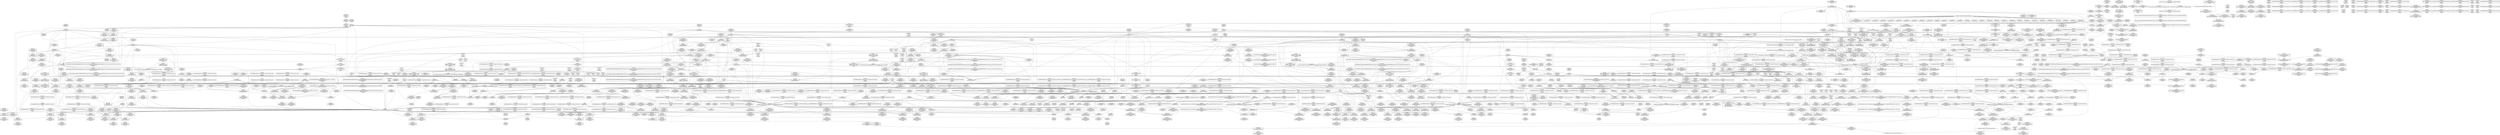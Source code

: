digraph {
	CE0x3d180c0 [shape=record,shape=Mrecord,label="{CE0x3d180c0|task_sid:_tmp12|security/selinux/hooks.c,208|*SummSink*}"]
	CE0x3d629d0 [shape=record,shape=Mrecord,label="{CE0x3d629d0|GLOBAL:_rcu_read_unlock.__warned|Global_var:rcu_read_unlock.__warned|*SummSource*}"]
	CE0x3d11090 [shape=record,shape=Mrecord,label="{CE0x3d11090|task_sid:_tmp10|security/selinux/hooks.c,208}"]
	CE0x3ca25c0 [shape=record,shape=Mrecord,label="{CE0x3ca25c0|i64_4|*Constant*|*SummSource*}"]
	CE0x3d29130 [shape=record,shape=Mrecord,label="{CE0x3d29130|_ret_void,_!dbg_!27717|include/linux/rcupdate.h,245|*SummSource*}"]
	CE0x3d26f10 [shape=record,shape=Mrecord,label="{CE0x3d26f10|GLOBAL:_rcu_lock_release|*Constant*|*SummSink*}"]
	CE0x3d4e830 [shape=record,shape=Mrecord,label="{CE0x3d4e830|rcu_read_unlock:_do.body|*SummSource*}"]
	CE0x3cd4b20 [shape=record,shape=Mrecord,label="{CE0x3cd4b20|GLOBAL:_get_current|*Constant*}"]
	CE0x3d18ac0 [shape=record,shape=Mrecord,label="{CE0x3d18ac0|rcu_read_lock:_do.end|*SummSink*}"]
	CE0x3cd5110 [shape=record,shape=Mrecord,label="{CE0x3cd5110|get_current:_entry|*SummSink*}"]
	CE0x3d3b8b0 [shape=record,shape=Mrecord,label="{CE0x3d3b8b0|__preempt_count_add:_val|Function::__preempt_count_add&Arg::val::}"]
	CE0x3d5d330 [shape=record,shape=Mrecord,label="{CE0x3d5d330|__rcu_read_lock:_tmp4|include/linux/rcupdate.h,239|*SummSink*}"]
	CE0x3c9fe10 [shape=record,shape=Mrecord,label="{CE0x3c9fe10|i32_(i32,_i32,_i16,_i32,_%struct.common_audit_data*)*_bitcast_(i32_(i32,_i32,_i16,_i32,_%struct.common_audit_data.495*)*_avc_has_perm_to_i32_(i32,_i32,_i16,_i32,_%struct.common_audit_data*)*)|*Constant*}"]
	CE0x3d35ac0 [shape=record,shape=Mrecord,label="{CE0x3d35ac0|GLOBAL:_lock_acquire|*Constant*|*SummSink*}"]
	CE0x3d59fd0 [shape=record,shape=Mrecord,label="{CE0x3d59fd0|rcu_read_lock:_tmp4|include/linux/rcupdate.h,882}"]
	CE0x3d03090 [shape=record,shape=Mrecord,label="{CE0x3d03090|GLOBAL:___rcu_read_lock|*Constant*|*SummSource*}"]
	CE0x3d92330 [shape=record,shape=Mrecord,label="{CE0x3d92330|rcu_lock_acquire:_tmp4|include/linux/rcupdate.h,418|*SummSink*}"]
	CE0x3de2440 [shape=record,shape=Mrecord,label="{CE0x3de2440|__preempt_count_sub:_do.end|*SummSource*}"]
	CE0x3d4f6f0 [shape=record,shape=Mrecord,label="{CE0x3d4f6f0|rcu_read_unlock:_tmp6|include/linux/rcupdate.h,933}"]
	CE0x3d5caa0 [shape=record,shape=Mrecord,label="{CE0x3d5caa0|rcu_read_lock:_land.lhs.true|*SummSource*}"]
	CE0x3ca69a0 [shape=record,shape=Mrecord,label="{CE0x3ca69a0|selinux_task_setscheduler:_retval.0|*SummSink*}"]
	CE0x3cec3e0 [shape=record,shape=Mrecord,label="{CE0x3cec3e0|task_sid:_tmp15|security/selinux/hooks.c,208}"]
	CE0x3cc7800 [shape=record,shape=Mrecord,label="{CE0x3cc7800|current_sid:_tmp12|security/selinux/hooks.c,218|*SummSource*}"]
	CE0x3d38ad0 [shape=record,shape=Mrecord,label="{CE0x3d38ad0|__preempt_count_add:_val|Function::__preempt_count_add&Arg::val::|*SummSource*}"]
	CE0x3d3a650 [shape=record,shape=Mrecord,label="{CE0x3d3a650|rcu_read_unlock:_tmp9|include/linux/rcupdate.h,933|*SummSink*}"]
	CE0x3cb1ed0 [shape=record,shape=Mrecord,label="{CE0x3cb1ed0|i64*_getelementptr_inbounds_(_11_x_i64_,_11_x_i64_*___llvm_gcov_ctr125,_i64_0,_i64_1)|*Constant*|*SummSource*}"]
	CE0x3d31db0 [shape=record,shape=Mrecord,label="{CE0x3d31db0|__preempt_count_sub:_sub|./arch/x86/include/asm/preempt.h,77|*SummSource*}"]
	CE0x3d4aa40 [shape=record,shape=Mrecord,label="{CE0x3d4aa40|GLOBAL:___preempt_count_add|*Constant*|*SummSource*}"]
	CE0x3d63490 [shape=record,shape=Mrecord,label="{CE0x3d63490|__rcu_read_lock:_tmp7|include/linux/rcupdate.h,240|*SummSource*}"]
	CE0x3d47680 [shape=record,shape=Mrecord,label="{CE0x3d47680|__rcu_read_lock:_tmp6|include/linux/rcupdate.h,240|*SummSink*}"]
	CE0x3dd1e40 [shape=record,shape=Mrecord,label="{CE0x3dd1e40|__preempt_count_add:_tmp7|./arch/x86/include/asm/preempt.h,73|*SummSource*}"]
	CE0x3d4c420 [shape=record,shape=Mrecord,label="{CE0x3d4c420|i64*_getelementptr_inbounds_(_4_x_i64_,_4_x_i64_*___llvm_gcov_ctr128,_i64_0,_i64_3)|*Constant*|*SummSource*}"]
	CE0x3ccc220 [shape=record,shape=Mrecord,label="{CE0x3ccc220|current_sid:_do.end|*SummSource*}"]
	CE0x3ccaa80 [shape=record,shape=Mrecord,label="{CE0x3ccaa80|_call_void_lockdep_rcu_suspicious(i8*_getelementptr_inbounds_(_25_x_i8_,_25_x_i8_*_.str3,_i32_0,_i32_0),_i32_208,_i8*_getelementptr_inbounds_(_41_x_i8_,_41_x_i8_*_.str44,_i32_0,_i32_0))_#10,_!dbg_!27732|security/selinux/hooks.c,208|*SummSource*}"]
	CE0x3d14ca0 [shape=record,shape=Mrecord,label="{CE0x3d14ca0|rcu_read_lock:_if.then}"]
	CE0x3d50120 [shape=record,shape=Mrecord,label="{CE0x3d50120|_call_void_mcount()_#3|*SummSink*}"]
	CE0x3cb6d10 [shape=record,shape=Mrecord,label="{CE0x3cb6d10|current_sid:_tmp16|security/selinux/hooks.c,218}"]
	CE0x3d2b0e0 [shape=record,shape=Mrecord,label="{CE0x3d2b0e0|rcu_lock_release:_tmp}"]
	CE0x3d4bc20 [shape=record,shape=Mrecord,label="{CE0x3d4bc20|__preempt_count_add:_tmp4|./arch/x86/include/asm/preempt.h,72}"]
	CE0x3dce920 [shape=record,shape=Mrecord,label="{CE0x3dce920|__preempt_count_sub:_tmp4|./arch/x86/include/asm/preempt.h,77}"]
	CE0x3d9dcc0 [shape=record,shape=Mrecord,label="{CE0x3d9dcc0|GLOBAL:___preempt_count|Global_var:__preempt_count}"]
	CE0x3d0d030 [shape=record,shape=Mrecord,label="{CE0x3d0d030|rcu_read_unlock:_entry|*SummSource*}"]
	CE0x3cb7000 [shape=record,shape=Mrecord,label="{CE0x3cb7000|current_sid:_tmp16|security/selinux/hooks.c,218|*SummSink*}"]
	CE0x3d63980 [shape=record,shape=Mrecord,label="{CE0x3d63980|0:_i8,_:_GCMR_rcu_read_unlock.__warned_internal_global_i8_0,_section_.data.unlikely_,_align_1:_elem_0:default:}"]
	CE0x3d5a310 [shape=record,shape=Mrecord,label="{CE0x3d5a310|_call_void_asm_sideeffect_,_memory_,_dirflag_,_fpsr_,_flags_()_#3,_!dbg_!27714,_!srcloc_!27715|include/linux/rcupdate.h,239|*SummSink*}"]
	CE0x3d4e500 [shape=record,shape=Mrecord,label="{CE0x3d4e500|__rcu_read_lock:_tmp5|include/linux/rcupdate.h,239|*SummSource*}"]
	CE0x3d4e020 [shape=record,shape=Mrecord,label="{CE0x3d4e020|rcu_read_unlock:_call3|include/linux/rcupdate.h,933|*SummSink*}"]
	CE0x3dabda0 [shape=record,shape=Mrecord,label="{CE0x3dabda0|__rcu_read_unlock:_bb}"]
	CE0x3ca2fa0 [shape=record,shape=Mrecord,label="{CE0x3ca2fa0|GLOBAL:_lockdep_rcu_suspicious|*Constant*|*SummSource*}"]
	CE0x3ceccf0 [shape=record,shape=Mrecord,label="{CE0x3ceccf0|GLOBAL:___llvm_gcov_ctr125|Global_var:__llvm_gcov_ctr125}"]
	CE0x3cee790 [shape=record,shape=Mrecord,label="{CE0x3cee790|get_current:_tmp3}"]
	CE0x3cf07b0 [shape=record,shape=Mrecord,label="{CE0x3cf07b0|rcu_read_lock:_tmp15|include/linux/rcupdate.h,882|*SummSource*}"]
	CE0x3cc10a0 [shape=record,shape=Mrecord,label="{CE0x3cc10a0|selinux_task_setscheduler:_tmp2|security/selinux/hooks.c,3639|*SummSink*}"]
	CE0x3ca8650 [shape=record,shape=Mrecord,label="{CE0x3ca8650|task_sid:_entry}"]
	CE0x3d93340 [shape=record,shape=Mrecord,label="{CE0x3d93340|rcu_lock_release:_tmp2|*SummSource*}"]
	CE0x3d17f80 [shape=record,shape=Mrecord,label="{CE0x3d17f80|task_sid:_tmp12|security/selinux/hooks.c,208|*SummSource*}"]
	CE0x3ccfbc0 [shape=record,shape=Mrecord,label="{CE0x3ccfbc0|current_sid:_tmp14|security/selinux/hooks.c,218}"]
	CE0x3d48240 [shape=record,shape=Mrecord,label="{CE0x3d48240|rcu_read_unlock:_land.lhs.true2}"]
	CE0x3d32d30 [shape=record,shape=Mrecord,label="{CE0x3d32d30|i64*_getelementptr_inbounds_(_4_x_i64_,_4_x_i64_*___llvm_gcov_ctr134,_i64_0,_i64_3)|*Constant*|*SummSink*}"]
	CE0x3cbe540 [shape=record,shape=Mrecord,label="{CE0x3cbe540|i64*_getelementptr_inbounds_(_6_x_i64_,_6_x_i64_*___llvm_gcov_ctr287,_i64_0,_i64_3)|*Constant*|*SummSink*}"]
	CE0x3cee830 [shape=record,shape=Mrecord,label="{CE0x3cee830|get_current:_tmp3|*SummSource*}"]
	CE0x3cf1630 [shape=record,shape=Mrecord,label="{CE0x3cf1630|current_sid:_tmp23|security/selinux/hooks.c,218|*SummSink*}"]
	CE0x3d26000 [shape=record,shape=Mrecord,label="{CE0x3d26000|cred_sid:_tmp|*SummSource*}"]
	CE0x3d25f90 [shape=record,shape=Mrecord,label="{CE0x3d25f90|COLLAPSED:_GCMRE___llvm_gcov_ctr131_internal_global_2_x_i64_zeroinitializer:_elem_0:default:}"]
	CE0x3d37610 [shape=record,shape=Mrecord,label="{CE0x3d37610|get_current:_tmp2}"]
	CE0x3cc7630 [shape=record,shape=Mrecord,label="{CE0x3cc7630|i64*_getelementptr_inbounds_(_11_x_i64_,_11_x_i64_*___llvm_gcov_ctr125,_i64_0,_i64_6)|*Constant*}"]
	CE0x3d558f0 [shape=record,shape=Mrecord,label="{CE0x3d558f0|rcu_read_lock:_tmp22|include/linux/rcupdate.h,884|*SummSource*}"]
	CE0x3ca1620 [shape=record,shape=Mrecord,label="{CE0x3ca1620|GLOBAL:_current_sid.__warned|Global_var:current_sid.__warned|*SummSink*}"]
	CE0x3d0a230 [shape=record,shape=Mrecord,label="{CE0x3d0a230|__preempt_count_sub:_sub|./arch/x86/include/asm/preempt.h,77}"]
	CE0x3c96710 [shape=record,shape=Mrecord,label="{CE0x3c96710|current_has_perm:_tmp2}"]
	CE0x3d59da0 [shape=record,shape=Mrecord,label="{CE0x3d59da0|rcu_read_unlock:_tmp5|include/linux/rcupdate.h,933|*SummSource*}"]
	CE0x3cd6590 [shape=record,shape=Mrecord,label="{CE0x3cd6590|task_sid:_if.end}"]
	CE0x3dcbe70 [shape=record,shape=Mrecord,label="{CE0x3dcbe70|void_(i32*,_i32,_i32*)*_asm_addl_$1,_%gs:$0_,_*m,ri,*m,_dirflag_,_fpsr_,_flags_|*SummSink*}"]
	CE0x3cc5d40 [shape=record,shape=Mrecord,label="{CE0x3cc5d40|0:_i32,_4:_i32,_8:_i32,_12:_i32,_:_CMRE_4,8_|*MultipleSource*|security/selinux/hooks.c,218|security/selinux/hooks.c,218|security/selinux/hooks.c,220}"]
	CE0x3cadfa0 [shape=record,shape=Mrecord,label="{CE0x3cadfa0|selinux_task_setscheduler:_if.end|*SummSource*}"]
	CE0x3cd6360 [shape=record,shape=Mrecord,label="{CE0x3cd6360|task_sid:_do.body5|*SummSource*}"]
	CE0x3cc5910 [shape=record,shape=Mrecord,label="{CE0x3cc5910|current_sid:_sid|security/selinux/hooks.c,220|*SummSink*}"]
	CE0x3cef8b0 [shape=record,shape=Mrecord,label="{CE0x3cef8b0|_call_void___rcu_read_lock()_#10,_!dbg_!27710|include/linux/rcupdate.h,879|*SummSink*}"]
	CE0x3d3dec0 [shape=record,shape=Mrecord,label="{CE0x3d3dec0|i64*_getelementptr_inbounds_(_11_x_i64_,_11_x_i64_*___llvm_gcov_ctr127,_i64_0,_i64_0)|*Constant*|*SummSink*}"]
	CE0x3d92d50 [shape=record,shape=Mrecord,label="{CE0x3d92d50|_call_void_mcount()_#3|*SummSink*}"]
	CE0x3cac020 [shape=record,shape=Mrecord,label="{CE0x3cac020|current_has_perm:_perms|Function::current_has_perm&Arg::perms::|*SummSink*}"]
	CE0x3cc1930 [shape=record,shape=Mrecord,label="{CE0x3cc1930|selinux_task_setscheduler:_if.then}"]
	CE0x3d0f580 [shape=record,shape=Mrecord,label="{CE0x3d0f580|GLOBAL:_rcu_lock_map|Global_var:rcu_lock_map}"]
	CE0x3d00a30 [shape=record,shape=Mrecord,label="{CE0x3d00a30|i32_208|*Constant*}"]
	CE0x3cb9740 [shape=record,shape=Mrecord,label="{CE0x3cb9740|avc_has_perm:_requested|Function::avc_has_perm&Arg::requested::}"]
	CE0x3c958e0 [shape=record,shape=Mrecord,label="{CE0x3c958e0|task_sid:_do.end6|*SummSink*}"]
	CE0x3d33650 [shape=record,shape=Mrecord,label="{CE0x3d33650|i64*_getelementptr_inbounds_(_4_x_i64_,_4_x_i64_*___llvm_gcov_ctr134,_i64_0,_i64_2)|*Constant*}"]
	CE0x3d02350 [shape=record,shape=Mrecord,label="{CE0x3d02350|GLOBAL:_rcu_read_lock|*Constant*|*SummSource*}"]
	CE0x3cd0350 [shape=record,shape=Mrecord,label="{CE0x3cd0350|i64*_getelementptr_inbounds_(_2_x_i64_,_2_x_i64_*___llvm_gcov_ctr98,_i64_0,_i64_1)|*Constant*|*SummSource*}"]
	CE0x3ce8ad0 [shape=record,shape=Mrecord,label="{CE0x3ce8ad0|current_sid:_tmp15|security/selinux/hooks.c,218}"]
	CE0x3d15340 [shape=record,shape=Mrecord,label="{CE0x3d15340|i64*_getelementptr_inbounds_(_4_x_i64_,_4_x_i64_*___llvm_gcov_ctr128,_i64_0,_i64_1)|*Constant*|*SummSource*}"]
	CE0x3ca2830 [shape=record,shape=Mrecord,label="{CE0x3ca2830|current_has_perm:_tmp}"]
	CE0x3cc9990 [shape=record,shape=Mrecord,label="{CE0x3cc9990|cred_sid:_cred|Function::cred_sid&Arg::cred::|*SummSink*}"]
	CE0x3d01730 [shape=record,shape=Mrecord,label="{CE0x3d01730|task_sid:_tmp8|security/selinux/hooks.c,208}"]
	CE0x3d5d2c0 [shape=record,shape=Mrecord,label="{CE0x3d5d2c0|__rcu_read_lock:_tmp4|include/linux/rcupdate.h,239|*SummSource*}"]
	CE0x3d27d20 [shape=record,shape=Mrecord,label="{CE0x3d27d20|_ret_void,_!dbg_!27717|include/linux/rcupdate.h,424|*SummSource*}"]
	CE0x3cee8d0 [shape=record,shape=Mrecord,label="{CE0x3cee8d0|get_current:_tmp3|*SummSink*}"]
	CE0x3d8c8f0 [shape=record,shape=Mrecord,label="{CE0x3d8c8f0|i64*_getelementptr_inbounds_(_4_x_i64_,_4_x_i64_*___llvm_gcov_ctr133,_i64_0,_i64_3)|*Constant*}"]
	CE0x3c959e0 [shape=record,shape=Mrecord,label="{CE0x3c959e0|i64*_getelementptr_inbounds_(_13_x_i64_,_13_x_i64_*___llvm_gcov_ctr126,_i64_0,_i64_0)|*Constant*}"]
	CE0x3da05d0 [shape=record,shape=Mrecord,label="{CE0x3da05d0|__rcu_read_unlock:_tmp1}"]
	CE0x3cac290 [shape=record,shape=Mrecord,label="{CE0x3cac290|i32_512|*Constant*}"]
	CE0x3ca0af0 [shape=record,shape=Mrecord,label="{CE0x3ca0af0|i32_(i32,_i32,_i16,_i32,_%struct.common_audit_data*)*_bitcast_(i32_(i32,_i32,_i16,_i32,_%struct.common_audit_data.495*)*_avc_has_perm_to_i32_(i32,_i32,_i16,_i32,_%struct.common_audit_data*)*)|*Constant*|*SummSource*}"]
	CE0x3d30510 [shape=record,shape=Mrecord,label="{CE0x3d30510|__rcu_read_unlock:_tmp2|*SummSource*}"]
	CE0x3cbfd30 [shape=record,shape=Mrecord,label="{CE0x3cbfd30|current_has_perm:_perms|Function::current_has_perm&Arg::perms::|*SummSource*}"]
	CE0x3cb7f90 [shape=record,shape=Mrecord,label="{CE0x3cb7f90|i8*_getelementptr_inbounds_(_25_x_i8_,_25_x_i8_*_.str3,_i32_0,_i32_0)|*Constant*}"]
	CE0x3ce9f60 [shape=record,shape=Mrecord,label="{CE0x3ce9f60|i64_2|*Constant*}"]
	CE0x3d9e930 [shape=record,shape=Mrecord,label="{CE0x3d9e930|_call_void_mcount()_#3|*SummSource*}"]
	CE0x3cd0950 [shape=record,shape=Mrecord,label="{CE0x3cd0950|i8*_getelementptr_inbounds_(_25_x_i8_,_25_x_i8_*_.str45,_i32_0,_i32_0)|*Constant*|*SummSink*}"]
	CE0x3d8cc00 [shape=record,shape=Mrecord,label="{CE0x3d8cc00|GLOBAL:_lock_release|*Constant*|*SummSource*}"]
	CE0x3cad3d0 [shape=record,shape=Mrecord,label="{CE0x3cad3d0|i64*_getelementptr_inbounds_(_6_x_i64_,_6_x_i64_*___llvm_gcov_ctr287,_i64_0,_i64_3)|*Constant*}"]
	CE0x3cbafa0 [shape=record,shape=Mrecord,label="{CE0x3cbafa0|VOIDTB_TE:_CE_44,48_}"]
	CE0x3d13c70 [shape=record,shape=Mrecord,label="{CE0x3d13c70|i64*_getelementptr_inbounds_(_13_x_i64_,_13_x_i64_*___llvm_gcov_ctr126,_i64_0,_i64_8)|*Constant*|*SummSink*}"]
	CE0x3caa970 [shape=record,shape=Mrecord,label="{CE0x3caa970|selinux_task_setscheduler:_tmp7|security/selinux/hooks.c,3640}"]
	CE0x3d0d1c0 [shape=record,shape=Mrecord,label="{CE0x3d0d1c0|rcu_read_unlock:_entry|*SummSink*}"]
	CE0x3d0b900 [shape=record,shape=Mrecord,label="{CE0x3d0b900|__preempt_count_sub:_tmp6|./arch/x86/include/asm/preempt.h,78|*SummSink*}"]
	CE0x3ce8660 [shape=record,shape=Mrecord,label="{CE0x3ce8660|i64*_getelementptr_inbounds_(_11_x_i64_,_11_x_i64_*___llvm_gcov_ctr125,_i64_0,_i64_8)|*Constant*}"]
	CE0x3cd3490 [shape=record,shape=Mrecord,label="{CE0x3cd3490|_call_void_lockdep_rcu_suspicious(i8*_getelementptr_inbounds_(_25_x_i8_,_25_x_i8_*_.str45,_i32_0,_i32_0),_i32_883,_i8*_getelementptr_inbounds_(_42_x_i8_,_42_x_i8_*_.str46,_i32_0,_i32_0))_#10,_!dbg_!27728|include/linux/rcupdate.h,882}"]
	CE0x3cce740 [shape=record,shape=Mrecord,label="{CE0x3cce740|current_sid:_tmp22|security/selinux/hooks.c,218|*SummSink*}"]
	CE0x3ce9250 [shape=record,shape=Mrecord,label="{CE0x3ce9250|task_sid:_call|security/selinux/hooks.c,208}"]
	CE0x3d929b0 [shape=record,shape=Mrecord,label="{CE0x3d929b0|i64*_getelementptr_inbounds_(_4_x_i64_,_4_x_i64_*___llvm_gcov_ctr133,_i64_0,_i64_2)|*Constant*}"]
	CE0x3ca6db0 [shape=record,shape=Mrecord,label="{CE0x3ca6db0|i64*_getelementptr_inbounds_(_6_x_i64_,_6_x_i64_*___llvm_gcov_ctr287,_i64_0,_i64_5)|*Constant*|*SummSource*}"]
	CE0x3cbd000 [shape=record,shape=Mrecord,label="{CE0x3cbd000|current_has_perm:_entry|*SummSink*}"]
	CE0x3cc0fd0 [shape=record,shape=Mrecord,label="{CE0x3cc0fd0|selinux_task_setscheduler:_tmp2|security/selinux/hooks.c,3639|*SummSource*}"]
	CE0x3d286f0 [shape=record,shape=Mrecord,label="{CE0x3d286f0|__rcu_read_unlock:_entry}"]
	CE0x3d10f20 [shape=record,shape=Mrecord,label="{CE0x3d10f20|_ret_void,_!dbg_!27717|include/linux/rcupdate.h,419|*SummSink*}"]
	CE0x3d26300 [shape=record,shape=Mrecord,label="{CE0x3d26300|rcu_read_unlock:_tmp22|include/linux/rcupdate.h,935}"]
	CE0x3d33730 [shape=record,shape=Mrecord,label="{CE0x3d33730|__rcu_read_unlock:_tmp3}"]
	CE0x3d0edd0 [shape=record,shape=Mrecord,label="{CE0x3d0edd0|cred_sid:_tmp2|*SummSink*}"]
	CE0x3d17100 [shape=record,shape=Mrecord,label="{CE0x3d17100|task_sid:_do.end6|*SummSource*}"]
	CE0x3d13b70 [shape=record,shape=Mrecord,label="{CE0x3d13b70|_call_void_mcount()_#3}"]
	CE0x3cedc60 [shape=record,shape=Mrecord,label="{CE0x3cedc60|current_sid:_tmp10|security/selinux/hooks.c,218|*SummSource*}"]
	CE0x3d11ad0 [shape=record,shape=Mrecord,label="{CE0x3d11ad0|task_sid:_tmp2|*SummSource*}"]
	CE0x3dcf520 [shape=record,shape=Mrecord,label="{CE0x3dcf520|_call_void_mcount()_#3}"]
	CE0x3d52e90 [shape=record,shape=Mrecord,label="{CE0x3d52e90|rcu_read_unlock:_tmp15|include/linux/rcupdate.h,933}"]
	CE0x3d53610 [shape=record,shape=Mrecord,label="{CE0x3d53610|rcu_read_unlock:_tmp16|include/linux/rcupdate.h,933|*SummSink*}"]
	CE0x3d0ce20 [shape=record,shape=Mrecord,label="{CE0x3d0ce20|GLOBAL:_rcu_read_unlock|*Constant*|*SummSink*}"]
	CE0x3d353d0 [shape=record,shape=Mrecord,label="{CE0x3d353d0|__rcu_read_lock:_do.end|*SummSink*}"]
	CE0x3d0d700 [shape=record,shape=Mrecord,label="{CE0x3d0d700|_ret_void,_!dbg_!27735|include/linux/rcupdate.h,938}"]
	CE0x3cf3eb0 [shape=record,shape=Mrecord,label="{CE0x3cf3eb0|rcu_read_unlock:_tmp3}"]
	CE0x3d3d3d0 [shape=record,shape=Mrecord,label="{CE0x3d3d3d0|i64*_getelementptr_inbounds_(_4_x_i64_,_4_x_i64_*___llvm_gcov_ctr128,_i64_0,_i64_0)|*Constant*}"]
	CE0x3cf1300 [shape=record,shape=Mrecord,label="{CE0x3cf1300|i64*_getelementptr_inbounds_(_11_x_i64_,_11_x_i64_*___llvm_gcov_ctr127,_i64_0,_i64_8)|*Constant*|*SummSource*}"]
	CE0x3cb7520 [shape=record,shape=Mrecord,label="{CE0x3cb7520|i8_1|*Constant*|*SummSink*}"]
	CE0x3d0e4a0 [shape=record,shape=Mrecord,label="{CE0x3d0e4a0|_call_void_rcu_lock_acquire(%struct.lockdep_map*_rcu_lock_map)_#10,_!dbg_!27711|include/linux/rcupdate.h,881}"]
	CE0x50368d0 [shape=record,shape=Mrecord,label="{CE0x50368d0|selinux_task_setscheduler:_tmp|*SummSink*}"]
	CE0x3ca2910 [shape=record,shape=Mrecord,label="{CE0x3ca2910|current_has_perm:_tmp|*SummSource*}"]
	CE0x3cc7200 [shape=record,shape=Mrecord,label="{CE0x3cc7200|current_sid:_tmp11|security/selinux/hooks.c,218|*SummSink*}"]
	CE0x3d4b030 [shape=record,shape=Mrecord,label="{CE0x3d4b030|rcu_read_unlock:_tmp14|include/linux/rcupdate.h,933|*SummSink*}"]
	CE0x3d6ba80 [shape=record,shape=Mrecord,label="{CE0x3d6ba80|i8*_getelementptr_inbounds_(_44_x_i8_,_44_x_i8_*_.str47,_i32_0,_i32_0)|*Constant*|*SummSource*}"]
	CE0x3d6aa10 [shape=record,shape=Mrecord,label="{CE0x3d6aa10|_call_void_lockdep_rcu_suspicious(i8*_getelementptr_inbounds_(_25_x_i8_,_25_x_i8_*_.str45,_i32_0,_i32_0),_i32_934,_i8*_getelementptr_inbounds_(_44_x_i8_,_44_x_i8_*_.str47,_i32_0,_i32_0))_#10,_!dbg_!27726|include/linux/rcupdate.h,933|*SummSink*}"]
	CE0x3dabb90 [shape=record,shape=Mrecord,label="{CE0x3dabb90|i8*_undef|*Constant*}"]
	CE0x3cbc030 [shape=record,shape=Mrecord,label="{CE0x3cbc030|selinux_task_setscheduler:_p|Function::selinux_task_setscheduler&Arg::p::}"]
	CE0x3cceaf0 [shape=record,shape=Mrecord,label="{CE0x3cceaf0|current_sid:_tmp23|security/selinux/hooks.c,218|*SummSource*}"]
	CE0x3da6ba0 [shape=record,shape=Mrecord,label="{CE0x3da6ba0|__rcu_read_unlock:_tmp2}"]
	CE0x3d4baa0 [shape=record,shape=Mrecord,label="{CE0x3d4baa0|rcu_read_unlock:_if.end|*SummSource*}"]
	CE0x3d2d110 [shape=record,shape=Mrecord,label="{CE0x3d2d110|__preempt_count_sub:_do.body|*SummSink*}"]
	CE0x3d5d250 [shape=record,shape=Mrecord,label="{CE0x3d5d250|__rcu_read_lock:_tmp4|include/linux/rcupdate.h,239}"]
	CE0x3d10360 [shape=record,shape=Mrecord,label="{CE0x3d10360|_call_void_rcu_read_lock()_#10,_!dbg_!27712|security/selinux/hooks.c,207}"]
	CE0x3dacb90 [shape=record,shape=Mrecord,label="{CE0x3dacb90|__rcu_read_unlock:_do.body|*SummSink*}"]
	CE0x3cc98c0 [shape=record,shape=Mrecord,label="{CE0x3cc98c0|cred_sid:_cred|Function::cred_sid&Arg::cred::|*SummSource*}"]
	CE0x3cb0810 [shape=record,shape=Mrecord,label="{CE0x3cb0810|i64_1|*Constant*}"]
	CE0x3ca3010 [shape=record,shape=Mrecord,label="{CE0x3ca3010|GLOBAL:_lockdep_rcu_suspicious|*Constant*|*SummSink*}"]
	CE0x3d350a0 [shape=record,shape=Mrecord,label="{CE0x3d350a0|__rcu_read_lock:_tmp1}"]
	CE0x3d0ecf0 [shape=record,shape=Mrecord,label="{CE0x3d0ecf0|cred_sid:_tmp2}"]
	CE0x3cbc640 [shape=record,shape=Mrecord,label="{CE0x3cbc640|_ret_i32_%tmp24,_!dbg_!27742|security/selinux/hooks.c,220}"]
	CE0x3ccc020 [shape=record,shape=Mrecord,label="{CE0x3ccc020|current_sid:_land.lhs.true2|*SummSink*}"]
	CE0x3cb09b0 [shape=record,shape=Mrecord,label="{CE0x3cb09b0|current_sid:_tmp1}"]
	CE0x3cd0bb0 [shape=record,shape=Mrecord,label="{CE0x3cd0bb0|i32_883|*Constant*|*SummSource*}"]
	CE0x3d13be0 [shape=record,shape=Mrecord,label="{CE0x3d13be0|_call_void_mcount()_#3|*SummSource*}"]
	CE0x3da0c70 [shape=record,shape=Mrecord,label="{CE0x3da0c70|rcu_lock_acquire:_tmp6|*SummSource*}"]
	CE0x3ceb2c0 [shape=record,shape=Mrecord,label="{CE0x3ceb2c0|GLOBAL:_cred_sid|*Constant*|*SummSource*}"]
	CE0x3cad920 [shape=record,shape=Mrecord,label="{CE0x3cad920|VOIDTB_TE:_CE_48,52_}"]
	CE0x3d34c40 [shape=record,shape=Mrecord,label="{CE0x3d34c40|_ret_void,_!dbg_!27720|./arch/x86/include/asm/preempt.h,78|*SummSource*}"]
	CE0x3cce000 [shape=record,shape=Mrecord,label="{CE0x3cce000|current_sid:_security|security/selinux/hooks.c,218|*SummSink*}"]
	CE0x3dac6a0 [shape=record,shape=Mrecord,label="{CE0x3dac6a0|__rcu_read_unlock:_tmp1|*SummSink*}"]
	"CONST[source:2(external),value:2(dynamic)][purpose:{subject}]"
	CE0x3d9df10 [shape=record,shape=Mrecord,label="{CE0x3d9df10|i64*_getelementptr_inbounds_(_4_x_i64_,_4_x_i64_*___llvm_gcov_ctr134,_i64_0,_i64_1)|*Constant*}"]
	CE0x3cf11d0 [shape=record,shape=Mrecord,label="{CE0x3cf11d0|i64*_getelementptr_inbounds_(_11_x_i64_,_11_x_i64_*___llvm_gcov_ctr127,_i64_0,_i64_8)|*Constant*}"]
	CE0x3d114c0 [shape=record,shape=Mrecord,label="{CE0x3d114c0|_ret_void,_!dbg_!27717|include/linux/rcupdate.h,419|*SummSource*}"]
	CE0x3d31800 [shape=record,shape=Mrecord,label="{CE0x3d31800|COLLAPSED:_GCMRE___llvm_gcov_ctr130_internal_global_4_x_i64_zeroinitializer:_elem_0:default:}"]
	CE0x3ca2010 [shape=record,shape=Mrecord,label="{CE0x3ca2010|current_sid:_tobool1|security/selinux/hooks.c,218}"]
	CE0x3c95ff0 [shape=record,shape=Mrecord,label="{CE0x3c95ff0|current_has_perm:_tmp1|*SummSource*}"]
	CE0x3cb81e0 [shape=record,shape=Mrecord,label="{CE0x3cb81e0|i8*_getelementptr_inbounds_(_25_x_i8_,_25_x_i8_*_.str3,_i32_0,_i32_0)|*Constant*|*SummSource*}"]
	CE0x3cd4ca0 [shape=record,shape=Mrecord,label="{CE0x3cd4ca0|GLOBAL:_get_current|*Constant*|*SummSource*}"]
	CE0x3d20a80 [shape=record,shape=Mrecord,label="{CE0x3d20a80|task_sid:_tmp22|security/selinux/hooks.c,208|*SummSink*}"]
	CE0x3d9dfa0 [shape=record,shape=Mrecord,label="{CE0x3d9dfa0|i64*_getelementptr_inbounds_(_4_x_i64_,_4_x_i64_*___llvm_gcov_ctr134,_i64_0,_i64_1)|*Constant*|*SummSource*}"]
	CE0x3ca60c0 [shape=record,shape=Mrecord,label="{CE0x3ca60c0|selinux_task_setscheduler:_tmp8|security/selinux/hooks.c,3642|*SummSource*}"]
	CE0x3d8d070 [shape=record,shape=Mrecord,label="{CE0x3d8d070|i32_1|*Constant*}"]
	CE0x3c96230 [shape=record,shape=Mrecord,label="{CE0x3c96230|i64*_getelementptr_inbounds_(_2_x_i64_,_2_x_i64_*___llvm_gcov_ctr136,_i64_0,_i64_1)|*Constant*}"]
	CE0x3d5e0f0 [shape=record,shape=Mrecord,label="{CE0x3d5e0f0|i64*_getelementptr_inbounds_(_4_x_i64_,_4_x_i64_*___llvm_gcov_ctr130,_i64_0,_i64_3)|*Constant*}"]
	CE0x3ce8050 [shape=record,shape=Mrecord,label="{CE0x3ce8050|i32_77|*Constant*}"]
	CE0x3d13080 [shape=record,shape=Mrecord,label="{CE0x3d13080|i64*_getelementptr_inbounds_(_2_x_i64_,_2_x_i64_*___llvm_gcov_ctr131,_i64_0,_i64_1)|*Constant*}"]
	CE0x3d2b680 [shape=record,shape=Mrecord,label="{CE0x3d2b680|i64*_getelementptr_inbounds_(_4_x_i64_,_4_x_i64_*___llvm_gcov_ctr129,_i64_0,_i64_0)|*Constant*|*SummSink*}"]
	CE0x3d50ca0 [shape=record,shape=Mrecord,label="{CE0x3d50ca0|rcu_read_unlock:_tmp18|include/linux/rcupdate.h,933|*SummSource*}"]
	CE0x3ce79f0 [shape=record,shape=Mrecord,label="{CE0x3ce79f0|current_sid:_tobool|security/selinux/hooks.c,218|*SummSink*}"]
	CE0x3dd03f0 [shape=record,shape=Mrecord,label="{CE0x3dd03f0|i64*_getelementptr_inbounds_(_4_x_i64_,_4_x_i64_*___llvm_gcov_ctr135,_i64_0,_i64_1)|*Constant*|*SummSink*}"]
	CE0x3cb6a20 [shape=record,shape=Mrecord,label="{CE0x3cb6a20|task_sid:_tmp26|security/selinux/hooks.c,208|*SummSink*}"]
	CE0x3d16a10 [shape=record,shape=Mrecord,label="{CE0x3d16a10|rcu_read_unlock:_tmp7|include/linux/rcupdate.h,933}"]
	CE0x3ccd5e0 [shape=record,shape=Mrecord,label="{CE0x3ccd5e0|current_sid:_tmp21|security/selinux/hooks.c,218}"]
	CE0x3da33a0 [shape=record,shape=Mrecord,label="{CE0x3da33a0|__rcu_read_lock:_bb|*SummSink*}"]
	CE0x3da2850 [shape=record,shape=Mrecord,label="{CE0x3da2850|_call_void_mcount()_#3}"]
	CE0x3cccf80 [shape=record,shape=Mrecord,label="{CE0x3cccf80|i32_1|*Constant*|*SummSink*}"]
	CE0x3d4f9c0 [shape=record,shape=Mrecord,label="{CE0x3d4f9c0|_call_void_asm_sideeffect_,_memory_,_dirflag_,_fpsr_,_flags_()_#3,_!dbg_!27714,_!srcloc_!27715|include/linux/rcupdate.h,239}"]
	CE0x3d04850 [shape=record,shape=Mrecord,label="{CE0x3d04850|cred_sid:_security|security/selinux/hooks.c,196|*SummSink*}"]
	CE0x3d01520 [shape=record,shape=Mrecord,label="{CE0x3d01520|task_sid:_tmp5|security/selinux/hooks.c,208|*SummSink*}"]
	CE0x3d2b5b0 [shape=record,shape=Mrecord,label="{CE0x3d2b5b0|__preempt_count_add:_bb|*SummSink*}"]
	CE0x3ccdf90 [shape=record,shape=Mrecord,label="{CE0x3ccdf90|current_sid:_security|security/selinux/hooks.c,218|*SummSource*}"]
	CE0x3d5d700 [shape=record,shape=Mrecord,label="{CE0x3d5d700|rcu_read_unlock:_tmp12|include/linux/rcupdate.h,933|*SummSource*}"]
	CE0x3d62a40 [shape=record,shape=Mrecord,label="{CE0x3d62a40|__rcu_read_unlock:_tmp5|include/linux/rcupdate.h,244|*SummSource*}"]
	CE0x3cd14d0 [shape=record,shape=Mrecord,label="{CE0x3cd14d0|i8*_getelementptr_inbounds_(_42_x_i8_,_42_x_i8_*_.str46,_i32_0,_i32_0)|*Constant*|*SummSource*}"]
	CE0x3cbaa10 [shape=record,shape=Mrecord,label="{CE0x3cbaa10|GLOBAL:_current_sid|*Constant*|*SummSink*}"]
	CE0x3d34110 [shape=record,shape=Mrecord,label="{CE0x3d34110|GLOBAL:___preempt_count|Global_var:__preempt_count|*SummSource*}"]
	CE0x3d23810 [shape=record,shape=Mrecord,label="{CE0x3d23810|cred_sid:_tmp6|security/selinux/hooks.c,197|*SummSource*}"]
	CE0x3cc8a60 [shape=record,shape=Mrecord,label="{CE0x3cc8a60|task_sid:_land.lhs.true|*SummSource*}"]
	CE0x3d21430 [shape=record,shape=Mrecord,label="{CE0x3d21430|task_sid:_tmp24|security/selinux/hooks.c,208}"]
	CE0x3d61790 [shape=record,shape=Mrecord,label="{CE0x3d61790|rcu_read_unlock:_land.lhs.true2|*SummSink*}"]
	CE0x3d574c0 [shape=record,shape=Mrecord,label="{CE0x3d574c0|rcu_read_unlock:_tmp4|include/linux/rcupdate.h,933|*SummSink*}"]
	CE0x3d58100 [shape=record,shape=Mrecord,label="{CE0x3d58100|rcu_lock_acquire:_tmp4|include/linux/rcupdate.h,418}"]
	CE0x3dcf980 [shape=record,shape=Mrecord,label="{CE0x3dcf980|_call_void_mcount()_#3|*SummSource*}"]
	CE0x3d59ac0 [shape=record,shape=Mrecord,label="{CE0x3d59ac0|GLOBAL:___llvm_gcov_ctr132|Global_var:__llvm_gcov_ctr132|*SummSink*}"]
	CE0x3d269b0 [shape=record,shape=Mrecord,label="{CE0x3d269b0|_call_void_rcu_lock_release(%struct.lockdep_map*_rcu_lock_map)_#10,_!dbg_!27733|include/linux/rcupdate.h,935|*SummSink*}"]
	CE0x3cc3590 [shape=record,shape=Mrecord,label="{CE0x3cc3590|selinux_task_setscheduler:_tmp9|security/selinux/hooks.c,3642}"]
	CE0x3d054e0 [shape=record,shape=Mrecord,label="{CE0x3d054e0|i64*_getelementptr_inbounds_(_2_x_i64_,_2_x_i64_*___llvm_gcov_ctr98,_i64_0,_i64_0)|*Constant*|*SummSink*}"]
	CE0x3cc6da0 [shape=record,shape=Mrecord,label="{CE0x3cc6da0|current_has_perm:_call|security/selinux/hooks.c,1542|*SummSource*}"]
	CE0x3ca6c70 [shape=record,shape=Mrecord,label="{CE0x3ca6c70|i64*_getelementptr_inbounds_(_6_x_i64_,_6_x_i64_*___llvm_gcov_ctr287,_i64_0,_i64_5)|*Constant*}"]
	CE0x3d54440 [shape=record,shape=Mrecord,label="{CE0x3d54440|rcu_read_lock:_tmp20|include/linux/rcupdate.h,882}"]
	CE0x3dab020 [shape=record,shape=Mrecord,label="{CE0x3dab020|rcu_lock_release:_tmp6}"]
	CE0x3cc9f30 [shape=record,shape=Mrecord,label="{CE0x3cc9f30|GLOBAL:_rcu_read_unlock|*Constant*}"]
	CE0x3d4b510 [shape=record,shape=Mrecord,label="{CE0x3d4b510|i64*_getelementptr_inbounds_(_11_x_i64_,_11_x_i64_*___llvm_gcov_ctr132,_i64_0,_i64_0)|*Constant*|*SummSink*}"]
	CE0x3d31790 [shape=record,shape=Mrecord,label="{CE0x3d31790|rcu_lock_acquire:_tmp}"]
	CE0x3cba950 [shape=record,shape=Mrecord,label="{CE0x3cba950|selinux_task_setscheduler:_call|security/selinux/hooks.c,3638|*SummSink*}"]
	CE0x3d14f80 [shape=record,shape=Mrecord,label="{CE0x3d14f80|task_sid:_tmp10|security/selinux/hooks.c,208|*SummSink*}"]
	CE0x3ca8c10 [shape=record,shape=Mrecord,label="{CE0x3ca8c10|GLOBAL:_cap_task_setscheduler|*Constant*|*SummSink*}"]
	CE0x3cb69b0 [shape=record,shape=Mrecord,label="{CE0x3cb69b0|i64*_getelementptr_inbounds_(_13_x_i64_,_13_x_i64_*___llvm_gcov_ctr126,_i64_0,_i64_12)|*Constant*|*SummSink*}"]
	CE0x3cba2e0 [shape=record,shape=Mrecord,label="{CE0x3cba2e0|_ret_i32_%retval.0,_!dbg_!27728|security/selinux/avc.c,775|*SummSource*}"]
	CE0x3dcb7f0 [shape=record,shape=Mrecord,label="{CE0x3dcb7f0|__preempt_count_sub:_tmp}"]
	CE0x3de3870 [shape=record,shape=Mrecord,label="{CE0x3de3870|__preempt_count_add:_tmp|*SummSink*}"]
	CE0x3d4fc90 [shape=record,shape=Mrecord,label="{CE0x3d4fc90|GLOBAL:_rcu_read_unlock.__warned|Global_var:rcu_read_unlock.__warned|*SummSink*}"]
	CE0x3cd4f20 [shape=record,shape=Mrecord,label="{CE0x3cd4f20|get_current:_entry}"]
	CE0x3d0c5c0 [shape=record,shape=Mrecord,label="{CE0x3d0c5c0|__preempt_count_add:_bb|*SummSource*}"]
	CE0x3d48750 [shape=record,shape=Mrecord,label="{CE0x3d48750|rcu_lock_release:_tmp1|*SummSource*}"]
	CE0x3cedb00 [shape=record,shape=Mrecord,label="{CE0x3cedb00|current_sid:_tmp10|security/selinux/hooks.c,218}"]
	CE0x3da4c00 [shape=record,shape=Mrecord,label="{CE0x3da4c00|rcu_lock_release:_bb}"]
	CE0x3d1a4b0 [shape=record,shape=Mrecord,label="{CE0x3d1a4b0|rcu_read_lock:_tmp11|include/linux/rcupdate.h,882|*SummSource*}"]
	CE0x3d38d20 [shape=record,shape=Mrecord,label="{CE0x3d38d20|_ret_void,_!dbg_!27719|./arch/x86/include/asm/preempt.h,73|*SummSource*}"]
	CE0x3d61940 [shape=record,shape=Mrecord,label="{CE0x3d61940|rcu_read_unlock:_if.then}"]
	CE0x3dec6d0 [shape=record,shape=Mrecord,label="{CE0x3dec6d0|i64*_getelementptr_inbounds_(_4_x_i64_,_4_x_i64_*___llvm_gcov_ctr135,_i64_0,_i64_1)|*Constant*|*SummSource*}"]
	CE0x3d1e310 [shape=record,shape=Mrecord,label="{CE0x3d1e310|rcu_read_unlock:_tmp19|include/linux/rcupdate.h,933}"]
	CE0x3d332b0 [shape=record,shape=Mrecord,label="{CE0x3d332b0|__preempt_count_add:_tmp5|./arch/x86/include/asm/preempt.h,72|*SummSource*}"]
	CE0x3cd4590 [shape=record,shape=Mrecord,label="{CE0x3cd4590|current_sid:_call4|security/selinux/hooks.c,218}"]
	CE0x3d915f0 [shape=record,shape=Mrecord,label="{CE0x3d915f0|__rcu_read_unlock:_tmp4|include/linux/rcupdate.h,244|*SummSource*}"]
	CE0x3cb98b0 [shape=record,shape=Mrecord,label="{CE0x3cb98b0|avc_has_perm:_requested|Function::avc_has_perm&Arg::requested::|*SummSource*}"]
	CE0x3d55050 [shape=record,shape=Mrecord,label="{CE0x3d55050|i64*_getelementptr_inbounds_(_11_x_i64_,_11_x_i64_*___llvm_gcov_ctr127,_i64_0,_i64_10)|*Constant*|*SummSink*}"]
	CE0x3d17570 [shape=record,shape=Mrecord,label="{CE0x3d17570|rcu_read_lock:_tobool|include/linux/rcupdate.h,882|*SummSource*}"]
	CE0x3ce5190 [shape=record,shape=Mrecord,label="{CE0x3ce5190|current_sid:_land.lhs.true|*SummSource*}"]
	CE0x3cf19d0 [shape=record,shape=Mrecord,label="{CE0x3cf19d0|i32_1|*Constant*}"]
	CE0x3d0b1a0 [shape=record,shape=Mrecord,label="{CE0x3d0b1a0|__preempt_count_add:_tmp6|./arch/x86/include/asm/preempt.h,73|*SummSource*}"]
	CE0x3d36f70 [shape=record,shape=Mrecord,label="{CE0x3d36f70|rcu_read_lock:_tmp9|include/linux/rcupdate.h,882|*SummSource*}"]
	CE0x3cb1590 [shape=record,shape=Mrecord,label="{CE0x3cb1590|VOIDTB_TE:_CE_120,128_}"]
	CE0x3cb78b0 [shape=record,shape=Mrecord,label="{CE0x3cb78b0|_call_void_lockdep_rcu_suspicious(i8*_getelementptr_inbounds_(_25_x_i8_,_25_x_i8_*_.str3,_i32_0,_i32_0),_i32_218,_i8*_getelementptr_inbounds_(_45_x_i8_,_45_x_i8_*_.str12,_i32_0,_i32_0))_#10,_!dbg_!27727|security/selinux/hooks.c,218|*SummSink*}"]
	CE0x3d03c60 [shape=record,shape=Mrecord,label="{CE0x3d03c60|task_sid:_tmp9|security/selinux/hooks.c,208|*SummSource*}"]
	CE0x3c96fd0 [shape=record,shape=Mrecord,label="{CE0x3c96fd0|i64*_getelementptr_inbounds_(_2_x_i64_,_2_x_i64_*___llvm_gcov_ctr136,_i64_0,_i64_0)|*Constant*|*SummSink*}"]
	CE0x3dbd620 [shape=record,shape=Mrecord,label="{CE0x3dbd620|__preempt_count_sub:_do.end|*SummSink*}"]
	CE0x3d20230 [shape=record,shape=Mrecord,label="{CE0x3d20230|task_sid:_tmp21|security/selinux/hooks.c,208|*SummSink*}"]
	CE0x3d1fdd0 [shape=record,shape=Mrecord,label="{CE0x3d1fdd0|task_sid:_tmp22|security/selinux/hooks.c,208|*SummSource*}"]
	CE0x3ce8bb0 [shape=record,shape=Mrecord,label="{CE0x3ce8bb0|current_sid:_tmp15|security/selinux/hooks.c,218|*SummSink*}"]
	CE0x3d1b600 [shape=record,shape=Mrecord,label="{CE0x3d1b600|%struct.task_struct*_(%struct.task_struct**)*_asm_movq_%gs:$_1:P_,$0_,_r,im,_dirflag_,_fpsr_,_flags_|*SummSource*}"]
	CE0x3dbdae0 [shape=record,shape=Mrecord,label="{CE0x3dbdae0|i64*_getelementptr_inbounds_(_4_x_i64_,_4_x_i64_*___llvm_gcov_ctr135,_i64_0,_i64_2)|*Constant*|*SummSink*}"]
	CE0x3d1a080 [shape=record,shape=Mrecord,label="{CE0x3d1a080|task_sid:_if.then|*SummSink*}"]
	CE0x3d03f60 [shape=record,shape=Mrecord,label="{CE0x3d03f60|_call_void_rcu_lock_acquire(%struct.lockdep_map*_rcu_lock_map)_#10,_!dbg_!27711|include/linux/rcupdate.h,881|*SummSource*}"]
	CE0x3d03810 [shape=record,shape=Mrecord,label="{CE0x3d03810|cred_sid:_tmp1|*SummSink*}"]
	CE0x3d13450 [shape=record,shape=Mrecord,label="{CE0x3d13450|task_sid:_tobool4|security/selinux/hooks.c,208}"]
	CE0x3d0ed60 [shape=record,shape=Mrecord,label="{CE0x3d0ed60|cred_sid:_tmp2|*SummSource*}"]
	CE0x3da10d0 [shape=record,shape=Mrecord,label="{CE0x3da10d0|rcu_lock_acquire:_tmp7}"]
	CE0x3d27130 [shape=record,shape=Mrecord,label="{CE0x3d27130|GLOBAL:_rcu_lock_release|*Constant*|*SummSource*}"]
	CE0x3debeb0 [shape=record,shape=Mrecord,label="{CE0x3debeb0|i64*_getelementptr_inbounds_(_4_x_i64_,_4_x_i64_*___llvm_gcov_ctr135,_i64_0,_i64_0)|*Constant*|*SummSource*}"]
	CE0x3da6560 [shape=record,shape=Mrecord,label="{CE0x3da6560|__preempt_count_sub:_entry}"]
	CE0x3ce8720 [shape=record,shape=Mrecord,label="{CE0x3ce8720|i64*_getelementptr_inbounds_(_11_x_i64_,_11_x_i64_*___llvm_gcov_ctr125,_i64_0,_i64_8)|*Constant*|*SummSource*}"]
	CE0x3da0f60 [shape=record,shape=Mrecord,label="{CE0x3da0f60|i64*_getelementptr_inbounds_(_4_x_i64_,_4_x_i64_*___llvm_gcov_ctr133,_i64_0,_i64_0)|*Constant*|*SummSink*}"]
	CE0x3ce7650 [shape=record,shape=Mrecord,label="{CE0x3ce7650|get_current:_tmp1}"]
	CE0x3ced680 [shape=record,shape=Mrecord,label="{CE0x3ced680|current_sid:_tmp9|security/selinux/hooks.c,218}"]
	CE0x3cd4270 [shape=record,shape=Mrecord,label="{CE0x3cd4270|i8*_getelementptr_inbounds_(_25_x_i8_,_25_x_i8_*_.str45,_i32_0,_i32_0)|*Constant*|*SummSource*}"]
	CE0x3d1e550 [shape=record,shape=Mrecord,label="{CE0x3d1e550|rcu_read_unlock:_tmp19|include/linux/rcupdate.h,933|*SummSink*}"]
	CE0x3d64aa0 [shape=record,shape=Mrecord,label="{CE0x3d64aa0|rcu_read_unlock:_do.end|*SummSource*}"]
	CE0x3dd1c80 [shape=record,shape=Mrecord,label="{CE0x3dd1c80|__preempt_count_add:_tmp7|./arch/x86/include/asm/preempt.h,73}"]
	CE0x3d1f430 [shape=record,shape=Mrecord,label="{CE0x3d1f430|rcu_read_unlock:_tmp21|include/linux/rcupdate.h,935|*SummSource*}"]
	CE0x3d91b60 [shape=record,shape=Mrecord,label="{CE0x3d91b60|rcu_lock_acquire:_tmp3|*SummSink*}"]
	CE0x3da4cc0 [shape=record,shape=Mrecord,label="{CE0x3da4cc0|rcu_lock_release:_bb|*SummSource*}"]
	CE0x3d245d0 [shape=record,shape=Mrecord,label="{CE0x3d245d0|rcu_read_lock:_tmp1|*SummSource*}"]
	CE0x3d0fec0 [shape=record,shape=Mrecord,label="{CE0x3d0fec0|_ret_void,_!dbg_!27717|include/linux/rcupdate.h,419}"]
	CE0x3d28a30 [shape=record,shape=Mrecord,label="{CE0x3d28a30|__rcu_read_unlock:_entry|*SummSink*}"]
	CE0x3d8dbf0 [shape=record,shape=Mrecord,label="{CE0x3d8dbf0|rcu_lock_release:_indirectgoto}"]
	CE0x3d5dde0 [shape=record,shape=Mrecord,label="{CE0x3d5dde0|GLOBAL:_lock_acquire|*Constant*}"]
	CE0x3d508b0 [shape=record,shape=Mrecord,label="{CE0x3d508b0|rcu_read_unlock:_tmp17|include/linux/rcupdate.h,933|*SummSink*}"]
	CE0x3d04540 [shape=record,shape=Mrecord,label="{CE0x3d04540|i64*_getelementptr_inbounds_(_13_x_i64_,_13_x_i64_*___llvm_gcov_ctr126,_i64_0,_i64_1)|*Constant*}"]
	CE0x3d920d0 [shape=record,shape=Mrecord,label="{CE0x3d920d0|__rcu_read_unlock:_tmp3|*SummSource*}"]
	CE0x3dab2d0 [shape=record,shape=Mrecord,label="{CE0x3dab2d0|rcu_lock_release:_tmp6|*SummSource*}"]
	CE0x3cc0f60 [shape=record,shape=Mrecord,label="{CE0x3cc0f60|selinux_task_setscheduler:_tmp2|security/selinux/hooks.c,3639}"]
	CE0x3ca0040 [shape=record,shape=Mrecord,label="{CE0x3ca0040|current_sid:_tmp19|security/selinux/hooks.c,218|*SummSource*}"]
	CE0x3d12430 [shape=record,shape=Mrecord,label="{CE0x3d12430|task_sid:_land.lhs.true2|*SummSource*}"]
	CE0x3d21990 [shape=record,shape=Mrecord,label="{CE0x3d21990|i64*_getelementptr_inbounds_(_13_x_i64_,_13_x_i64_*___llvm_gcov_ctr126,_i64_0,_i64_11)|*Constant*|*SummSource*}"]
	CE0x3d357f0 [shape=record,shape=Mrecord,label="{CE0x3d357f0|GLOBAL:_lock_acquire|*Constant*|*SummSource*}"]
	CE0x3ce9470 [shape=record,shape=Mrecord,label="{CE0x3ce9470|COLLAPSED:_GCMRE___llvm_gcov_ctr125_internal_global_11_x_i64_zeroinitializer:_elem_0:default:}"]
	CE0x3cae390 [shape=record,shape=Mrecord,label="{CE0x3cae390|i64*_getelementptr_inbounds_(_6_x_i64_,_6_x_i64_*___llvm_gcov_ctr287,_i64_0,_i64_0)|*Constant*|*SummSink*}"]
	CE0x3cc8330 [shape=record,shape=Mrecord,label="{CE0x3cc8330|current_sid:_do.body}"]
	CE0x3d5df80 [shape=record,shape=Mrecord,label="{CE0x3d5df80|_call_void_lock_acquire(%struct.lockdep_map*_%map,_i32_0,_i32_0,_i32_2,_i32_0,_%struct.lockdep_map*_null,_i64_ptrtoint_(i8*_blockaddress(_rcu_lock_acquire,_%__here)_to_i64))_#10,_!dbg_!27716|include/linux/rcupdate.h,418|*SummSink*}"]
	CE0x3cd02e0 [shape=record,shape=Mrecord,label="{CE0x3cd02e0|current_sid:_if.then}"]
	CE0x3d02430 [shape=record,shape=Mrecord,label="{CE0x3d02430|_ret_void,_!dbg_!27735|include/linux/rcupdate.h,884|*SummSink*}"]
	CE0x3d258a0 [shape=record,shape=Mrecord,label="{CE0x3d258a0|rcu_read_lock:_tmp6|include/linux/rcupdate.h,882|*SummSink*}"]
	CE0x3d16b40 [shape=record,shape=Mrecord,label="{CE0x3d16b40|rcu_read_unlock:_tmp7|include/linux/rcupdate.h,933|*SummSource*}"]
	CE0x3ca2200 [shape=record,shape=Mrecord,label="{CE0x3ca2200|current_sid:_tobool1|security/selinux/hooks.c,218|*SummSink*}"]
	CE0x3d40710 [shape=record,shape=Mrecord,label="{CE0x3d40710|__preempt_count_sub:_tmp3}"]
	CE0x3d22cb0 [shape=record,shape=Mrecord,label="{CE0x3d22cb0|COLLAPSED:_GCMRE___llvm_gcov_ctr127_internal_global_11_x_i64_zeroinitializer:_elem_0:default:}"]
	CE0x3d47b80 [shape=record,shape=Mrecord,label="{CE0x3d47b80|rcu_read_unlock:_tmp4|include/linux/rcupdate.h,933|*SummSource*}"]
	CE0x3d59380 [shape=record,shape=Mrecord,label="{CE0x3d59380|rcu_read_unlock:_tmp8|include/linux/rcupdate.h,933|*SummSink*}"]
	CE0x3d53370 [shape=record,shape=Mrecord,label="{CE0x3d53370|rcu_read_unlock:_tmp16|include/linux/rcupdate.h,933}"]
	CE0x3d2ed90 [shape=record,shape=Mrecord,label="{CE0x3d2ed90|i64_1|*Constant*}"]
	CE0x3ca3a50 [shape=record,shape=Mrecord,label="{CE0x3ca3a50|current_sid:_tmp17|security/selinux/hooks.c,218|*SummSource*}"]
	CE0x3c96cc0 [shape=record,shape=Mrecord,label="{CE0x3c96cc0|_call_void_mcount()_#3|*SummSource*}"]
	CE0x3d3a1a0 [shape=record,shape=Mrecord,label="{CE0x3d3a1a0|rcu_read_lock:_tmp4|include/linux/rcupdate.h,882|*SummSink*}"]
	CE0x3dcf340 [shape=record,shape=Mrecord,label="{CE0x3dcf340|_call_void_mcount()_#3|*SummSink*}"]
	CE0x3cadb30 [shape=record,shape=Mrecord,label="{CE0x3cadb30|selinux_task_setscheduler:_tmp}"]
	CE0x3d00de0 [shape=record,shape=Mrecord,label="{CE0x3d00de0|i32_208|*Constant*|*SummSource*}"]
	CE0x3cec620 [shape=record,shape=Mrecord,label="{CE0x3cec620|task_sid:_tmp15|security/selinux/hooks.c,208|*SummSink*}"]
	CE0x3d5dae0 [shape=record,shape=Mrecord,label="{CE0x3d5dae0|__rcu_read_unlock:_tmp|*SummSource*}"]
	CE0x3d90b60 [shape=record,shape=Mrecord,label="{CE0x3d90b60|__preempt_count_add:_tmp1|*SummSink*}"]
	CE0x3caf4f0 [shape=record,shape=Mrecord,label="{CE0x3caf4f0|selinux_task_setscheduler:_tobool|security/selinux/hooks.c,3639|*SummSink*}"]
	CE0x3d90ef0 [shape=record,shape=Mrecord,label="{CE0x3d90ef0|__rcu_read_unlock:_tmp4|include/linux/rcupdate.h,244|*SummSink*}"]
	CE0x3d937f0 [shape=record,shape=Mrecord,label="{CE0x3d937f0|rcu_lock_acquire:_indirectgoto}"]
	CE0x3cb84e0 [shape=record,shape=Mrecord,label="{CE0x3cb84e0|avc_has_perm:_requested|Function::avc_has_perm&Arg::requested::|*SummSink*}"]
	CE0x3d0ac40 [shape=record,shape=Mrecord,label="{CE0x3d0ac40|__preempt_count_sub:_tmp6|./arch/x86/include/asm/preempt.h,78}"]
	CE0x3dab7a0 [shape=record,shape=Mrecord,label="{CE0x3dab7a0|rcu_lock_release:_tmp7}"]
	CE0x3d643d0 [shape=record,shape=Mrecord,label="{CE0x3d643d0|i64*_getelementptr_inbounds_(_4_x_i64_,_4_x_i64_*___llvm_gcov_ctr130,_i64_0,_i64_2)|*Constant*}"]
	CE0x3cb4030 [shape=record,shape=Mrecord,label="{CE0x3cb4030|current_sid:_tmp4|security/selinux/hooks.c,218}"]
	CE0x3cbe700 [shape=record,shape=Mrecord,label="{CE0x3cbe700|i64_0|*Constant*}"]
	CE0x3cbe440 [shape=record,shape=Mrecord,label="{CE0x3cbe440|selinux_task_setscheduler:_tmp4|security/selinux/hooks.c,3639|*SummSink*}"]
	CE0x3d1fc60 [shape=record,shape=Mrecord,label="{CE0x3d1fc60|task_sid:_tmp20|security/selinux/hooks.c,208|*SummSink*}"]
	CE0x3cc0be0 [shape=record,shape=Mrecord,label="{CE0x3cc0be0|selinux_task_setscheduler:_if.end}"]
	CE0x3d20c70 [shape=record,shape=Mrecord,label="{CE0x3d20c70|task_sid:_tmp23|security/selinux/hooks.c,208}"]
	CE0x3ce9cf0 [shape=record,shape=Mrecord,label="{CE0x3ce9cf0|current_sid:_tobool|security/selinux/hooks.c,218|*SummSource*}"]
	CE0x3d5b930 [shape=record,shape=Mrecord,label="{CE0x3d5b930|rcu_read_lock:_tmp7|include/linux/rcupdate.h,882|*SummSink*}"]
	CE0x3d53880 [shape=record,shape=Mrecord,label="{CE0x3d53880|rcu_read_lock:_tmp13|include/linux/rcupdate.h,882}"]
	CE0x3d12e40 [shape=record,shape=Mrecord,label="{CE0x3d12e40|task_sid:_tmp6|security/selinux/hooks.c,208|*SummSource*}"]
	CE0x3caf8f0 [shape=record,shape=Mrecord,label="{CE0x3caf8f0|selinux_task_setscheduler:_tmp6|security/selinux/hooks.c,3640|*SummSink*}"]
	CE0x3d1b0a0 [shape=record,shape=Mrecord,label="{CE0x3d1b0a0|task_sid:_tmp16|security/selinux/hooks.c,208|*SummSource*}"]
	CE0x3d29490 [shape=record,shape=Mrecord,label="{CE0x3d29490|__rcu_read_lock:_do.body|*SummSink*}"]
	CE0x3d2ebd0 [shape=record,shape=Mrecord,label="{CE0x3d2ebd0|__rcu_read_unlock:_do.end|*SummSource*}"]
	CE0x3cd5b90 [shape=record,shape=Mrecord,label="{CE0x3cd5b90|current_has_perm:_tmp|*SummSink*}"]
	CE0x3c962f0 [shape=record,shape=Mrecord,label="{CE0x3c962f0|i64*_getelementptr_inbounds_(_2_x_i64_,_2_x_i64_*___llvm_gcov_ctr136,_i64_0,_i64_1)|*Constant*|*SummSource*}"]
	CE0x3cd1410 [shape=record,shape=Mrecord,label="{CE0x3cd1410|i8*_getelementptr_inbounds_(_42_x_i8_,_42_x_i8_*_.str46,_i32_0,_i32_0)|*Constant*}"]
	CE0x3d47e70 [shape=record,shape=Mrecord,label="{CE0x3d47e70|__preempt_count_add:_entry|*SummSource*}"]
	CE0x3d14a10 [shape=record,shape=Mrecord,label="{CE0x3d14a10|rcu_read_lock:_tmp10|include/linux/rcupdate.h,882|*SummSource*}"]
	CE0x3dcb650 [shape=record,shape=Mrecord,label="{CE0x3dcb650|i64*_getelementptr_inbounds_(_4_x_i64_,_4_x_i64_*___llvm_gcov_ctr129,_i64_0,_i64_0)|*Constant*|*SummSource*}"]
	CE0x3dcfc20 [shape=record,shape=Mrecord,label="{CE0x3dcfc20|__preempt_count_sub:_tmp3|*SummSource*}"]
	CE0x3d21a40 [shape=record,shape=Mrecord,label="{CE0x3d21a40|i64*_getelementptr_inbounds_(_13_x_i64_,_13_x_i64_*___llvm_gcov_ctr126,_i64_0,_i64_11)|*Constant*|*SummSink*}"]
	CE0x3dcba40 [shape=record,shape=Mrecord,label="{CE0x3dcba40|__preempt_count_add:_tmp}"]
	CE0x3cf5230 [shape=record,shape=Mrecord,label="{CE0x3cf5230|current_sid:_tmp17|security/selinux/hooks.c,218}"]
	CE0x3c9e0d0 [shape=record,shape=Mrecord,label="{CE0x3c9e0d0|selinux_task_setscheduler:_return|*SummSource*}"]
	CE0x3cce640 [shape=record,shape=Mrecord,label="{CE0x3cce640|current_sid:_tmp22|security/selinux/hooks.c,218|*SummSource*}"]
	CE0x3d3c8e0 [shape=record,shape=Mrecord,label="{CE0x3d3c8e0|rcu_read_lock:_tmp8|include/linux/rcupdate.h,882|*SummSink*}"]
	CE0x3d18380 [shape=record,shape=Mrecord,label="{CE0x3d18380|i64*_getelementptr_inbounds_(_2_x_i64_,_2_x_i64_*___llvm_gcov_ctr131,_i64_0,_i64_0)|*Constant*}"]
	CE0x3ca43e0 [shape=record,shape=Mrecord,label="{CE0x3ca43e0|current_sid:_tmp20|security/selinux/hooks.c,218|*SummSource*}"]
	CE0x3c9fb10 [shape=record,shape=Mrecord,label="{CE0x3c9fb10|_ret_i32_%call7,_!dbg_!27749|security/selinux/hooks.c,210}"]
	CE0x3cad180 [shape=record,shape=Mrecord,label="{CE0x3cad180|selinux_task_setscheduler:_tmp5|security/selinux/hooks.c,3639|*SummSink*}"]
	CE0x3d5bb40 [shape=record,shape=Mrecord,label="{CE0x3d5bb40|__rcu_read_lock:_tmp3|*SummSink*}"]
	CE0x3d62ee0 [shape=record,shape=Mrecord,label="{CE0x3d62ee0|rcu_read_unlock:_tmp|*SummSink*}"]
	CE0x3ce7150 [shape=record,shape=Mrecord,label="{CE0x3ce7150|current_sid:_tmp|*SummSink*}"]
	CE0x3c9dd80 [shape=record,shape=Mrecord,label="{CE0x3c9dd80|selinux_task_setscheduler:_bb|*SummSink*}"]
	CE0x3ccf760 [shape=record,shape=Mrecord,label="{CE0x3ccf760|current_sid:_tmp13|security/selinux/hooks.c,218|*SummSink*}"]
	CE0x3d02940 [shape=record,shape=Mrecord,label="{CE0x3d02940|rcu_read_lock:_do.end}"]
	CE0x3cc9b40 [shape=record,shape=Mrecord,label="{CE0x3cc9b40|_ret_i32_%tmp6,_!dbg_!27716|security/selinux/hooks.c,197}"]
	CE0x3d5b7c0 [shape=record,shape=Mrecord,label="{CE0x3d5b7c0|rcu_read_lock:_tmp7|include/linux/rcupdate.h,882|*SummSource*}"]
	CE0x3cca920 [shape=record,shape=Mrecord,label="{CE0x3cca920|_call_void_lockdep_rcu_suspicious(i8*_getelementptr_inbounds_(_25_x_i8_,_25_x_i8_*_.str3,_i32_0,_i32_0),_i32_208,_i8*_getelementptr_inbounds_(_41_x_i8_,_41_x_i8_*_.str44,_i32_0,_i32_0))_#10,_!dbg_!27732|security/selinux/hooks.c,208}"]
	CE0x3d4d3e0 [shape=record,shape=Mrecord,label="{CE0x3d4d3e0|__preempt_count_add:_tmp5|./arch/x86/include/asm/preempt.h,72}"]
	CE0x3cf26e0 [shape=record,shape=Mrecord,label="{CE0x3cf26e0|rcu_read_lock:_tmp5|include/linux/rcupdate.h,882|*SummSource*}"]
	CE0x3cb0340 [shape=record,shape=Mrecord,label="{CE0x3cb0340|i64*_getelementptr_inbounds_(_6_x_i64_,_6_x_i64_*___llvm_gcov_ctr287,_i64_0,_i64_4)|*Constant*|*SummSource*}"]
	CE0x3d0f750 [shape=record,shape=Mrecord,label="{CE0x3d0f750|GLOBAL:_rcu_lock_map|Global_var:rcu_lock_map|*SummSink*}"]
	CE0x3dcc0d0 [shape=record,shape=Mrecord,label="{CE0x3dcc0d0|i64*_getelementptr_inbounds_(_4_x_i64_,_4_x_i64_*___llvm_gcov_ctr129,_i64_0,_i64_3)|*Constant*}"]
	CE0x3cbe7c0 [shape=record,shape=Mrecord,label="{CE0x3cbe7c0|i64_0|*Constant*|*SummSource*}"]
	CE0x3ced4a0 [shape=record,shape=Mrecord,label="{CE0x3ced4a0|i64_5|*Constant*}"]
	CE0x3d57d40 [shape=record,shape=Mrecord,label="{CE0x3d57d40|_call_void_mcount()_#3|*SummSink*}"]
	CE0x3d4b940 [shape=record,shape=Mrecord,label="{CE0x3d4b940|rcu_lock_acquire:_tmp1|*SummSink*}"]
	CE0x3d1f040 [shape=record,shape=Mrecord,label="{CE0x3d1f040|rcu_read_unlock:_tmp21|include/linux/rcupdate.h,935}"]
	CE0x3d16ef0 [shape=record,shape=Mrecord,label="{CE0x3d16ef0|task_sid:_if.end|*SummSink*}"]
	CE0x3d61a00 [shape=record,shape=Mrecord,label="{CE0x3d61a00|rcu_lock_acquire:_tmp|*SummSink*}"]
	CE0x3ccfe00 [shape=record,shape=Mrecord,label="{CE0x3ccfe00|task_sid:_tmp4|*LoadInst*|security/selinux/hooks.c,208}"]
	CE0x3d05830 [shape=record,shape=Mrecord,label="{CE0x3d05830|rcu_read_lock:_entry|*SummSource*}"]
	CE0x3cff5c0 [shape=record,shape=Mrecord,label="{CE0x3cff5c0|task_sid:_tmp19|security/selinux/hooks.c,208}"]
	CE0x3ce75e0 [shape=record,shape=Mrecord,label="{CE0x3ce75e0|i64_1|*Constant*}"]
	CE0x3d04770 [shape=record,shape=Mrecord,label="{CE0x3d04770|cred_sid:_security|security/selinux/hooks.c,196}"]
	"CONST[source:0(mediator),value:2(dynamic)][purpose:{object}]"
	CE0x3d64920 [shape=record,shape=Mrecord,label="{CE0x3d64920|i64*_getelementptr_inbounds_(_11_x_i64_,_11_x_i64_*___llvm_gcov_ctr132,_i64_0,_i64_0)|*Constant*}"]
	CE0x3cd1540 [shape=record,shape=Mrecord,label="{CE0x3cd1540|i8*_getelementptr_inbounds_(_42_x_i8_,_42_x_i8_*_.str46,_i32_0,_i32_0)|*Constant*|*SummSink*}"]
	CE0x3d27880 [shape=record,shape=Mrecord,label="{CE0x3d27880|rcu_lock_release:_map|Function::rcu_lock_release&Arg::map::|*SummSink*}"]
	CE0x3d8d980 [shape=record,shape=Mrecord,label="{CE0x3d8d980|i64*_getelementptr_inbounds_(_4_x_i64_,_4_x_i64_*___llvm_gcov_ctr133,_i64_0,_i64_0)|*Constant*|*SummSource*}"]
	CE0x3d22d20 [shape=record,shape=Mrecord,label="{CE0x3d22d20|rcu_read_lock:_tmp|*SummSource*}"]
	CE0x3cf3730 [shape=record,shape=Mrecord,label="{CE0x3cf3730|task_sid:_tobool|security/selinux/hooks.c,208|*SummSource*}"]
	CE0x3ca8ec0 [shape=record,shape=Mrecord,label="{CE0x3ca8ec0|current_sid:_tmp5|security/selinux/hooks.c,218|*SummSource*}"]
	CE0x3cacf40 [shape=record,shape=Mrecord,label="{CE0x3cacf40|get_current:_tmp1|*SummSink*}"]
	CE0x3da2970 [shape=record,shape=Mrecord,label="{CE0x3da2970|__rcu_read_lock:_tmp3}"]
	CE0x3d33fa0 [shape=record,shape=Mrecord,label="{CE0x3d33fa0|GLOBAL:___preempt_count|Global_var:__preempt_count}"]
	CE0x3ca8b30 [shape=record,shape=Mrecord,label="{CE0x3ca8b30|GLOBAL:_cap_task_setscheduler|*Constant*}"]
	CE0x3da5fc0 [shape=record,shape=Mrecord,label="{CE0x3da5fc0|i64*_getelementptr_inbounds_(_4_x_i64_,_4_x_i64_*___llvm_gcov_ctr133,_i64_0,_i64_2)|*Constant*|*SummSink*}"]
	CE0x3d183f0 [shape=record,shape=Mrecord,label="{CE0x3d183f0|i64*_getelementptr_inbounds_(_2_x_i64_,_2_x_i64_*___llvm_gcov_ctr131,_i64_0,_i64_0)|*Constant*|*SummSource*}"]
	CE0x3d30720 [shape=record,shape=Mrecord,label="{CE0x3d30720|%struct.lockdep_map*_null|*Constant*|*SummSink*}"]
	CE0x3d55450 [shape=record,shape=Mrecord,label="{CE0x3d55450|rcu_read_lock:_tmp22|include/linux/rcupdate.h,884}"]
	CE0x3cf0b90 [shape=record,shape=Mrecord,label="{CE0x3cf0b90|rcu_read_lock:_tmp16|include/linux/rcupdate.h,882}"]
	CE0x3d3b1e0 [shape=record,shape=Mrecord,label="{CE0x3d3b1e0|GLOBAL:___preempt_count_sub|*Constant*}"]
	CE0x3d35030 [shape=record,shape=Mrecord,label="{CE0x3d35030|i64_1|*Constant*}"]
	CE0x3ca6870 [shape=record,shape=Mrecord,label="{CE0x3ca6870|selinux_task_setscheduler:_retval.0|*SummSource*}"]
	CE0x3cc7b00 [shape=record,shape=Mrecord,label="{CE0x3cc7b00|GLOBAL:___llvm_gcov_ctr126|Global_var:__llvm_gcov_ctr126}"]
	CE0x3ceef30 [shape=record,shape=Mrecord,label="{CE0x3ceef30|current_sid:_tmp8|security/selinux/hooks.c,218|*SummSink*}"]
	CE0x3d1f3c0 [shape=record,shape=Mrecord,label="{CE0x3d1f3c0|i64*_getelementptr_inbounds_(_11_x_i64_,_11_x_i64_*___llvm_gcov_ctr132,_i64_0,_i64_10)|*Constant*|*SummSink*}"]
	CE0x3ced510 [shape=record,shape=Mrecord,label="{CE0x3ced510|i64_5|*Constant*|*SummSource*}"]
	CE0x3dcf420 [shape=record,shape=Mrecord,label="{CE0x3dcf420|__preempt_count_add:_tmp2|*SummSource*}"]
	CE0x3ccd710 [shape=record,shape=Mrecord,label="{CE0x3ccd710|current_sid:_tmp21|security/selinux/hooks.c,218|*SummSource*}"]
	CE0x3d0acb0 [shape=record,shape=Mrecord,label="{CE0x3d0acb0|i64*_getelementptr_inbounds_(_4_x_i64_,_4_x_i64_*___llvm_gcov_ctr135,_i64_0,_i64_3)|*Constant*|*SummSink*}"]
	CE0x3d3fe50 [shape=record,shape=Mrecord,label="{CE0x3d3fe50|__preempt_count_sub:_tmp5|./arch/x86/include/asm/preempt.h,77|*SummSink*}"]
	CE0x3ca99b0 [shape=record,shape=Mrecord,label="{CE0x3ca99b0|VOIDTB_TE:_CE_160,168_}"]
	CE0x3cc89f0 [shape=record,shape=Mrecord,label="{CE0x3cc89f0|task_sid:_land.lhs.true}"]
	CE0x3d3d1a0 [shape=record,shape=Mrecord,label="{CE0x3d3d1a0|rcu_read_lock:_call3|include/linux/rcupdate.h,882|*SummSink*}"]
	CE0x3cefb00 [shape=record,shape=Mrecord,label="{CE0x3cefb00|_call_void___rcu_read_lock()_#10,_!dbg_!27710|include/linux/rcupdate.h,879}"]
	CE0x3d534a0 [shape=record,shape=Mrecord,label="{CE0x3d534a0|rcu_read_unlock:_tmp16|include/linux/rcupdate.h,933|*SummSource*}"]
	CE0x3d3dfd0 [shape=record,shape=Mrecord,label="{CE0x3d3dfd0|rcu_read_lock:_do.body|*SummSink*}"]
	CE0x3ca3f50 [shape=record,shape=Mrecord,label="{CE0x3ca3f50|i64*_getelementptr_inbounds_(_11_x_i64_,_11_x_i64_*___llvm_gcov_ctr125,_i64_0,_i64_10)|*Constant*|*SummSource*}"]
	CE0x3cb8dc0 [shape=record,shape=Mrecord,label="{CE0x3cb8dc0|avc_has_perm:_tsid|Function::avc_has_perm&Arg::tsid::|*SummSink*}"]
	CE0x3cb1630 [shape=record,shape=Mrecord,label="{CE0x3cb1630|_ret_i32_%retval.0,_!dbg_!27722|security/selinux/hooks.c,3643}"]
	CE0x3ccf680 [shape=record,shape=Mrecord,label="{CE0x3ccf680|current_sid:_tmp13|security/selinux/hooks.c,218}"]
	CE0x3d02650 [shape=record,shape=Mrecord,label="{CE0x3d02650|rcu_read_lock:_land.lhs.true2|*SummSink*}"]
	CE0x3cf4120 [shape=record,shape=Mrecord,label="{CE0x3cf4120|task_sid:_tmp8|security/selinux/hooks.c,208|*SummSource*}"]
	CE0x3cad990 [shape=record,shape=Mrecord,label="{CE0x3cad990|VOIDTB_TE:_CE_52,56_}"]
	CE0x3d28590 [shape=record,shape=Mrecord,label="{CE0x3d28590|_ret_void,_!dbg_!27717|include/linux/rcupdate.h,245|*SummSink*}"]
	CE0x3d56a30 [shape=record,shape=Mrecord,label="{CE0x3d56a30|cred_sid:_sid|security/selinux/hooks.c,197}"]
	CE0x3d5e7d0 [shape=record,shape=Mrecord,label="{CE0x3d5e7d0|rcu_read_unlock:_tmp13|include/linux/rcupdate.h,933|*SummSink*}"]
	CE0x3ca51b0 [shape=record,shape=Mrecord,label="{CE0x3ca51b0|selinux_task_setscheduler:_tmp1}"]
	CE0x3d490f0 [shape=record,shape=Mrecord,label="{CE0x3d490f0|_call_void_mcount()_#3|*SummSink*}"]
	CE0x3ceaec0 [shape=record,shape=Mrecord,label="{CE0x3ceaec0|task_sid:_call7|security/selinux/hooks.c,208|*SummSink*}"]
	CE0x3d37680 [shape=record,shape=Mrecord,label="{CE0x3d37680|get_current:_tmp2|*SummSource*}"]
	CE0x3cffbd0 [shape=record,shape=Mrecord,label="{CE0x3cffbd0|task_sid:_tmp17|security/selinux/hooks.c,208|*SummSink*}"]
	CE0x3d09a60 [shape=record,shape=Mrecord,label="{CE0x3d09a60|__preempt_count_sub:_tmp2|*SummSink*}"]
	CE0x3ced250 [shape=record,shape=Mrecord,label="{CE0x3ced250|_call_void_mcount()_#3|*SummSource*}"]
	CE0x3c9f820 [shape=record,shape=Mrecord,label="{CE0x3c9f820|task_sid:_task|Function::task_sid&Arg::task::}"]
	CE0x3d932d0 [shape=record,shape=Mrecord,label="{CE0x3d932d0|rcu_lock_release:_tmp2}"]
	CE0x3cc9ca0 [shape=record,shape=Mrecord,label="{CE0x3cc9ca0|_ret_i32_%tmp6,_!dbg_!27716|security/selinux/hooks.c,197|*SummSource*}"]
	CE0x3cb14e0 [shape=record,shape=Mrecord,label="{CE0x3cb14e0|VOIDTB_TE:_CE_112,120_}"]
	CE0x3d5c580 [shape=record,shape=Mrecord,label="{CE0x3d5c580|rcu_read_lock:_tobool1|include/linux/rcupdate.h,882}"]
	CE0x3c9f890 [shape=record,shape=Mrecord,label="{CE0x3c9f890|task_sid:_task|Function::task_sid&Arg::task::|*SummSource*}"]
	CE0x3d637c0 [shape=record,shape=Mrecord,label="{CE0x3d637c0|rcu_read_unlock:_tmp8|include/linux/rcupdate.h,933}"]
	CE0x3d540c0 [shape=record,shape=Mrecord,label="{CE0x3d540c0|i64*_getelementptr_inbounds_(_11_x_i64_,_11_x_i64_*___llvm_gcov_ctr127,_i64_0,_i64_1)|*Constant*|*SummSink*}"]
	CE0x3ca9330 [shape=record,shape=Mrecord,label="{CE0x3ca9330|current_sid:_bb|*SummSink*}"]
	CE0x3d27770 [shape=record,shape=Mrecord,label="{CE0x3d27770|rcu_lock_release:_map|Function::rcu_lock_release&Arg::map::|*SummSource*}"]
	CE0x3cc9540 [shape=record,shape=Mrecord,label="{CE0x3cc9540|cred_sid:_entry}"]
	CE0x3c9dc90 [shape=record,shape=Mrecord,label="{CE0x3c9dc90|selinux_task_setscheduler:_if.then|*SummSource*}"]
	CE0x3d10000 [shape=record,shape=Mrecord,label="{CE0x3d10000|_call_void_mcount()_#3|*SummSource*}"]
	CE0x3cb77d0 [shape=record,shape=Mrecord,label="{CE0x3cb77d0|_call_void_lockdep_rcu_suspicious(i8*_getelementptr_inbounds_(_25_x_i8_,_25_x_i8_*_.str3,_i32_0,_i32_0),_i32_218,_i8*_getelementptr_inbounds_(_45_x_i8_,_45_x_i8_*_.str12,_i32_0,_i32_0))_#10,_!dbg_!27727|security/selinux/hooks.c,218}"]
	CE0x3cccf10 [shape=record,shape=Mrecord,label="{CE0x3cccf10|current_sid:_cred|security/selinux/hooks.c,218}"]
	CE0x3d15580 [shape=record,shape=Mrecord,label="{CE0x3d15580|COLLAPSED:_GCMRE___llvm_gcov_ctr126_internal_global_13_x_i64_zeroinitializer:_elem_0:default:}"]
	CE0x3dc83d0 [shape=record,shape=Mrecord,label="{CE0x3dc83d0|i64*_getelementptr_inbounds_(_4_x_i64_,_4_x_i64_*___llvm_gcov_ctr135,_i64_0,_i64_2)|*Constant*|*SummSource*}"]
	CE0x3cf0920 [shape=record,shape=Mrecord,label="{CE0x3cf0920|rcu_read_lock:_tmp15|include/linux/rcupdate.h,882|*SummSink*}"]
	CE0x3c95c60 [shape=record,shape=Mrecord,label="{CE0x3c95c60|task_sid:_tmp}"]
	CE0x3d6b2d0 [shape=record,shape=Mrecord,label="{CE0x3d6b2d0|i32_934|*Constant*|*SummSource*}"]
	CE0x3d28520 [shape=record,shape=Mrecord,label="{CE0x3d28520|GLOBAL:___rcu_read_unlock|*Constant*|*SummSink*}"]
	CE0x3cbcd20 [shape=record,shape=Mrecord,label="{CE0x3cbcd20|VOIDTB_TE:_CE_72,80_}"]
	CE0x3cb1e60 [shape=record,shape=Mrecord,label="{CE0x3cb1e60|i64*_getelementptr_inbounds_(_11_x_i64_,_11_x_i64_*___llvm_gcov_ctr125,_i64_0,_i64_1)|*Constant*}"]
	CE0x3d47360 [shape=record,shape=Mrecord,label="{CE0x3d47360|i64*_getelementptr_inbounds_(_4_x_i64_,_4_x_i64_*___llvm_gcov_ctr128,_i64_0,_i64_3)|*Constant*|*SummSink*}"]
	CE0x3cd0040 [shape=record,shape=Mrecord,label="{CE0x3cd0040|current_sid:_land.lhs.true|*SummSink*}"]
	CE0x3cadd40 [shape=record,shape=Mrecord,label="{CE0x3cadd40|selinux_task_setscheduler:_tmp|*SummSource*}"]
	CE0x3d91de0 [shape=record,shape=Mrecord,label="{CE0x3d91de0|_call_void_mcount()_#3}"]
	CE0x3d20400 [shape=record,shape=Mrecord,label="{CE0x3d20400|task_sid:_tmp22|security/selinux/hooks.c,208}"]
	CE0x3cd19c0 [shape=record,shape=Mrecord,label="{CE0x3cd19c0|i64*_getelementptr_inbounds_(_11_x_i64_,_11_x_i64_*___llvm_gcov_ctr127,_i64_0,_i64_9)|*Constant*|*SummSource*}"]
	CE0x3cab520 [shape=record,shape=Mrecord,label="{CE0x3cab520|selinux_task_setscheduler:_call1|security/selinux/hooks.c,3642|*SummSource*}"]
	CE0x3cbf970 [shape=record,shape=Mrecord,label="{CE0x3cbf970|i32_512|*Constant*|*SummSource*}"]
	CE0x3cae8c0 [shape=record,shape=Mrecord,label="{CE0x3cae8c0|i8*_getelementptr_inbounds_(_41_x_i8_,_41_x_i8_*_.str44,_i32_0,_i32_0)|*Constant*|*SummSink*}"]
	CE0x3d10540 [shape=record,shape=Mrecord,label="{CE0x3d10540|i32_22|*Constant*}"]
	CE0x3c9d870 [shape=record,shape=Mrecord,label="{CE0x3c9d870|VOIDTB_TE:_CE_136,144_}"]
	CE0x3cb8c50 [shape=record,shape=Mrecord,label="{CE0x3cb8c50|avc_has_perm:_tsid|Function::avc_has_perm&Arg::tsid::|*SummSource*}"]
	CE0x3d58b10 [shape=record,shape=Mrecord,label="{CE0x3d58b10|i64*_getelementptr_inbounds_(_11_x_i64_,_11_x_i64_*___llvm_gcov_ctr127,_i64_0,_i64_1)|*Constant*}"]
	CE0x3c96bc0 [shape=record,shape=Mrecord,label="{CE0x3c96bc0|_call_void_mcount()_#3}"]
	CE0x3d17b20 [shape=record,shape=Mrecord,label="{CE0x3d17b20|i64*_getelementptr_inbounds_(_4_x_i64_,_4_x_i64_*___llvm_gcov_ctr128,_i64_0,_i64_2)|*Constant*|*SummSink*}"]
	CE0x3cbaec0 [shape=record,shape=Mrecord,label="{CE0x3cbaec0|VOIDTB_TE:_CE_36,40_}"]
	CE0x3d60390 [shape=record,shape=Mrecord,label="{CE0x3d60390|_call_void_mcount()_#3|*SummSource*}"]
	CE0x3cc7060 [shape=record,shape=Mrecord,label="{CE0x3cc7060|current_sid:_tmp11|security/selinux/hooks.c,218|*SummSource*}"]
	CE0x3cff720 [shape=record,shape=Mrecord,label="{CE0x3cff720|task_sid:_tmp19|security/selinux/hooks.c,208|*SummSource*}"]
	CE0x3d5c6f0 [shape=record,shape=Mrecord,label="{CE0x3d5c6f0|rcu_read_lock:_tobool1|include/linux/rcupdate.h,882|*SummSource*}"]
	CE0x3d48fa0 [shape=record,shape=Mrecord,label="{CE0x3d48fa0|_call_void_mcount()_#3|*SummSource*}"]
	CE0x5863880 [shape=record,shape=Mrecord,label="{CE0x5863880|VOIDTB_TE:_CE_28,32_}"]
	CE0x3d18f00 [shape=record,shape=Mrecord,label="{CE0x3d18f00|task_sid:_tmp13|security/selinux/hooks.c,208}"]
	CE0x3da3700 [shape=record,shape=Mrecord,label="{CE0x3da3700|__rcu_read_unlock:_tmp}"]
	CE0x3d21ca0 [shape=record,shape=Mrecord,label="{CE0x3d21ca0|task_sid:_tmp25|security/selinux/hooks.c,208}"]
	CE0x3d3e7a0 [shape=record,shape=Mrecord,label="{CE0x3d3e7a0|__rcu_read_unlock:_tmp7|include/linux/rcupdate.h,245}"]
	CE0x3d0ca90 [shape=record,shape=Mrecord,label="{CE0x3d0ca90|_call_void_rcu_read_unlock()_#10,_!dbg_!27748|security/selinux/hooks.c,209}"]
	CE0x3cf3cd0 [shape=record,shape=Mrecord,label="{CE0x3cf3cd0|rcu_read_unlock:_call|include/linux/rcupdate.h,933}"]
	CE0x3d4d540 [shape=record,shape=Mrecord,label="{CE0x3d4d540|rcu_lock_release:_tmp3|*SummSource*}"]
	CE0x3ca0340 [shape=record,shape=Mrecord,label="{CE0x3ca0340|current_sid:_tmp18|security/selinux/hooks.c,218|*SummSource*}"]
	CE0x3ceb510 [shape=record,shape=Mrecord,label="{CE0x3ceb510|current_sid:_tmp11|security/selinux/hooks.c,218}"]
	CE0x3cd52f0 [shape=record,shape=Mrecord,label="{CE0x3cd52f0|_ret_%struct.task_struct*_%tmp4,_!dbg_!27714|./arch/x86/include/asm/current.h,14|*SummSource*}"]
	CE0x3d0e040 [shape=record,shape=Mrecord,label="{CE0x3d0e040|_call_void_rcu_read_lock()_#10,_!dbg_!27712|security/selinux/hooks.c,207|*SummSink*}"]
	CE0x3d234d0 [shape=record,shape=Mrecord,label="{CE0x3d234d0|GLOBAL:_rcu_lock_acquire|*Constant*|*SummSink*}"]
	CE0x3d115f0 [shape=record,shape=Mrecord,label="{CE0x3d115f0|rcu_read_lock:_call|include/linux/rcupdate.h,882|*SummSource*}"]
	CE0x3d2ed20 [shape=record,shape=Mrecord,label="{CE0x3d2ed20|i64*_getelementptr_inbounds_(_4_x_i64_,_4_x_i64_*___llvm_gcov_ctr129,_i64_0,_i64_1)|*Constant*|*SummSink*}"]
	CE0x3d1f4a0 [shape=record,shape=Mrecord,label="{CE0x3d1f4a0|rcu_read_unlock:_tmp21|include/linux/rcupdate.h,935|*SummSink*}"]
	CE0x3d60f00 [shape=record,shape=Mrecord,label="{CE0x3d60f00|rcu_read_unlock:_tmp10|include/linux/rcupdate.h,933|*SummSource*}"]
	CE0x3d505b0 [shape=record,shape=Mrecord,label="{CE0x3d505b0|rcu_read_unlock:_tmp17|include/linux/rcupdate.h,933}"]
	CE0x3caaa70 [shape=record,shape=Mrecord,label="{CE0x3caaa70|selinux_task_setscheduler:_tmp7|security/selinux/hooks.c,3640|*SummSource*}"]
	CE0x3ccddc0 [shape=record,shape=Mrecord,label="{CE0x3ccddc0|i32_22|*Constant*|*SummSink*}"]
	CE0x3d4bd00 [shape=record,shape=Mrecord,label="{CE0x3d4bd00|__preempt_count_add:_tmp4|./arch/x86/include/asm/preempt.h,72|*SummSink*}"]
	CE0x3d160e0 [shape=record,shape=Mrecord,label="{CE0x3d160e0|rcu_read_unlock:_land.lhs.true}"]
	CE0x3cb9e60 [shape=record,shape=Mrecord,label="{CE0x3cb9e60|avc_has_perm:_auditdata|Function::avc_has_perm&Arg::auditdata::|*SummSink*}"]
	CE0x3cc96b0 [shape=record,shape=Mrecord,label="{CE0x3cc96b0|cred_sid:_entry|*SummSink*}"]
	CE0x3c9df40 [shape=record,shape=Mrecord,label="{CE0x3c9df40|selinux_task_setscheduler:_if.then|*SummSink*}"]
	CE0x3d8ea50 [shape=record,shape=Mrecord,label="{CE0x3d8ea50|rcu_lock_release:_tmp5|include/linux/rcupdate.h,423|*SummSink*}"]
	CE0x3d17e20 [shape=record,shape=Mrecord,label="{CE0x3d17e20|task_sid:_tmp12|security/selinux/hooks.c,208}"]
	CE0x3d3d030 [shape=record,shape=Mrecord,label="{CE0x3d3d030|rcu_read_lock:_call3|include/linux/rcupdate.h,882|*SummSource*}"]
	CE0x3d5dbf0 [shape=record,shape=Mrecord,label="{CE0x3d5dbf0|__rcu_read_lock:_do.end|*SummSource*}"]
	CE0x3d20100 [shape=record,shape=Mrecord,label="{CE0x3d20100|task_sid:_tmp21|security/selinux/hooks.c,208|*SummSource*}"]
	CE0x3da4d80 [shape=record,shape=Mrecord,label="{CE0x3da4d80|rcu_lock_release:_bb|*SummSink*}"]
	CE0x3d62fe0 [shape=record,shape=Mrecord,label="{CE0x3d62fe0|rcu_read_unlock:_tmp1}"]
	CE0x3d30580 [shape=record,shape=Mrecord,label="{CE0x3d30580|__rcu_read_unlock:_tmp2|*SummSink*}"]
	CE0x3cc3e80 [shape=record,shape=Mrecord,label="{CE0x3cc3e80|GLOBAL:_current_has_perm|*Constant*}"]
	CE0x3ca9bd0 [shape=record,shape=Mrecord,label="{CE0x3ca9bd0|i32_0|*Constant*}"]
	CE0x3d33d70 [shape=record,shape=Mrecord,label="{CE0x3d33d70|i64*_getelementptr_inbounds_(_4_x_i64_,_4_x_i64_*___llvm_gcov_ctr134,_i64_0,_i64_2)|*Constant*|*SummSink*}"]
	CE0x3ca4240 [shape=record,shape=Mrecord,label="{CE0x3ca4240|current_sid:_tmp20|security/selinux/hooks.c,218}"]
	CE0x3da1fa0 [shape=record,shape=Mrecord,label="{CE0x3da1fa0|i64*_getelementptr_inbounds_(_4_x_i64_,_4_x_i64_*___llvm_gcov_ctr130,_i64_0,_i64_0)|*Constant*}"]
	CE0x3cab8a0 [shape=record,shape=Mrecord,label="{CE0x3cab8a0|_call_void_mcount()_#3|*SummSource*}"]
	CE0x3cb9200 [shape=record,shape=Mrecord,label="{CE0x3cb9200|i16_2|*Constant*|*SummSink*}"]
	CE0x3d1b870 [shape=record,shape=Mrecord,label="{CE0x3d1b870|GLOBAL:___llvm_gcov_ctr127|Global_var:__llvm_gcov_ctr127|*SummSource*}"]
	CE0x3d0b130 [shape=record,shape=Mrecord,label="{CE0x3d0b130|__preempt_count_add:_tmp6|./arch/x86/include/asm/preempt.h,73}"]
	CE0x3cf40b0 [shape=record,shape=Mrecord,label="{CE0x3cf40b0|task_sid:_tmp8|security/selinux/hooks.c,208|*SummSink*}"]
	CE0x3d36b30 [shape=record,shape=Mrecord,label="{CE0x3d36b30|rcu_read_unlock:_tobool1|include/linux/rcupdate.h,933|*SummSource*}"]
	CE0x3da6490 [shape=record,shape=Mrecord,label="{CE0x3da6490|GLOBAL:___preempt_count_sub|*Constant*|*SummSource*}"]
	CE0x3cb3dd0 [shape=record,shape=Mrecord,label="{CE0x3cb3dd0|i64_3|*Constant*}"]
	CE0x3cab360 [shape=record,shape=Mrecord,label="{CE0x3cab360|selinux_task_setscheduler:_call1|security/selinux/hooks.c,3642}"]
	CE0x3cf50a0 [shape=record,shape=Mrecord,label="{CE0x3cf50a0|i64*_getelementptr_inbounds_(_11_x_i64_,_11_x_i64_*___llvm_gcov_ctr125,_i64_0,_i64_9)|*Constant*|*SummSource*}"]
	CE0x3cea9a0 [shape=record,shape=Mrecord,label="{CE0x3cea9a0|task_sid:_tmp27|security/selinux/hooks.c,208|*SummSink*}"]
	CE0x3d34bd0 [shape=record,shape=Mrecord,label="{CE0x3d34bd0|i64*_getelementptr_inbounds_(_4_x_i64_,_4_x_i64_*___llvm_gcov_ctr134,_i64_0,_i64_3)|*Constant*|*SummSource*}"]
	CE0x3d1a890 [shape=record,shape=Mrecord,label="{CE0x3d1a890|rcu_read_lock:_tmp12|include/linux/rcupdate.h,882}"]
	CE0x3cd25a0 [shape=record,shape=Mrecord,label="{CE0x3cd25a0|COLLAPSED:_GCMRE___llvm_gcov_ctr128_internal_global_4_x_i64_zeroinitializer:_elem_0:default:}"]
	CE0x3c97110 [shape=record,shape=Mrecord,label="{CE0x3c97110|i64*_getelementptr_inbounds_(_2_x_i64_,_2_x_i64_*___llvm_gcov_ctr136,_i64_0,_i64_0)|*Constant*|*SummSource*}"]
	CE0x3dab960 [shape=record,shape=Mrecord,label="{CE0x3dab960|rcu_lock_release:_tmp7|*SummSink*}"]
	CE0x3d5a770 [shape=record,shape=Mrecord,label="{CE0x3d5a770|rcu_read_lock:_bb|*SummSource*}"]
	CE0x3d0e7f0 [shape=record,shape=Mrecord,label="{CE0x3d0e7f0|task_sid:_tobool1|security/selinux/hooks.c,208}"]
	CE0x3d0fd70 [shape=record,shape=Mrecord,label="{CE0x3d0fd70|rcu_read_lock:_call|include/linux/rcupdate.h,882}"]
	CE0x3d616a0 [shape=record,shape=Mrecord,label="{CE0x3d616a0|rcu_read_unlock:_land.lhs.true2|*SummSource*}"]
	CE0x3d4ad90 [shape=record,shape=Mrecord,label="{CE0x3d4ad90|rcu_read_unlock:_tmp14|include/linux/rcupdate.h,933}"]
	CE0x3d30970 [shape=record,shape=Mrecord,label="{CE0x3d30970|i64_ptrtoint_(i8*_blockaddress(_rcu_lock_acquire,_%__here)_to_i64)|*Constant*}"]
	CE0x3d1b410 [shape=record,shape=Mrecord,label="{CE0x3d1b410|GLOBAL:_current_task|Global_var:current_task|*SummSink*}"]
	CE0x3d348b0 [shape=record,shape=Mrecord,label="{CE0x3d348b0|__preempt_count_sub:_val|Function::__preempt_count_sub&Arg::val::}"]
	CE0x3d32fe0 [shape=record,shape=Mrecord,label="{CE0x3d32fe0|__rcu_read_unlock:_tmp6|include/linux/rcupdate.h,245}"]
	CE0x3d10c50 [shape=record,shape=Mrecord,label="{CE0x3d10c50|rcu_lock_acquire:_entry|*SummSource*}"]
	CE0x3d57120 [shape=record,shape=Mrecord,label="{CE0x3d57120|rcu_read_unlock:_do.end}"]
	CE0x3d26880 [shape=record,shape=Mrecord,label="{CE0x3d26880|_call_void_rcu_lock_release(%struct.lockdep_map*_rcu_lock_map)_#10,_!dbg_!27733|include/linux/rcupdate.h,935|*SummSource*}"]
	CE0x3d921c0 [shape=record,shape=Mrecord,label="{CE0x3d921c0|__rcu_read_unlock:_tmp3|*SummSink*}"]
	CE0x3ca86c0 [shape=record,shape=Mrecord,label="{CE0x3ca86c0|GLOBAL:_task_sid|*Constant*|*SummSource*}"]
	CE0x3ccb070 [shape=record,shape=Mrecord,label="{CE0x3ccb070|current_sid:_tmp14|security/selinux/hooks.c,218|*SummSource*}"]
	CE0x3c95cf0 [shape=record,shape=Mrecord,label="{CE0x3c95cf0|i64*_getelementptr_inbounds_(_2_x_i64_,_2_x_i64_*___llvm_gcov_ctr136,_i64_0,_i64_1)|*Constant*|*SummSink*}"]
	CE0x3d04f90 [shape=record,shape=Mrecord,label="{CE0x3d04f90|task_sid:_do.end|*SummSink*}"]
	CE0x3d3d5a0 [shape=record,shape=Mrecord,label="{CE0x3d3d5a0|i64*_getelementptr_inbounds_(_4_x_i64_,_4_x_i64_*___llvm_gcov_ctr128,_i64_0,_i64_1)|*Constant*|*SummSink*}"]
	CE0x3d44ba0 [shape=record,shape=Mrecord,label="{CE0x3d44ba0|__preempt_count_add:_tmp2}"]
	CE0x3da5480 [shape=record,shape=Mrecord,label="{CE0x3da5480|__preempt_count_sub:_do.body|*SummSource*}"]
	CE0x3d405f0 [shape=record,shape=Mrecord,label="{CE0x3d405f0|i64*_getelementptr_inbounds_(_4_x_i64_,_4_x_i64_*___llvm_gcov_ctr135,_i64_0,_i64_2)|*Constant*}"]
	CE0x3d03690 [shape=record,shape=Mrecord,label="{CE0x3d03690|cred_sid:_tmp1|*SummSource*}"]
	CE0x3c967f0 [shape=record,shape=Mrecord,label="{CE0x3c967f0|current_has_perm:_tmp2|*SummSink*}"]
	CE0x3d5fa00 [shape=record,shape=Mrecord,label="{CE0x3d5fa00|__rcu_read_lock:_tmp6|include/linux/rcupdate.h,240|*SummSource*}"]
	CE0x3da54f0 [shape=record,shape=Mrecord,label="{CE0x3da54f0|__preempt_count_sub:_bb}"]
	CE0x3dcf740 [shape=record,shape=Mrecord,label="{CE0x3dcf740|_call_void_mcount()_#3}"]
	CE0x3cc74c0 [shape=record,shape=Mrecord,label="{CE0x3cc74c0|current_sid:_tmp12|security/selinux/hooks.c,218|*SummSink*}"]
	CE0x3ca2e70 [shape=record,shape=Mrecord,label="{CE0x3ca2e70|GLOBAL:_lockdep_rcu_suspicious|*Constant*}"]
	CE0x3ccca00 [shape=record,shape=Mrecord,label="{CE0x3ccca00|i64_2|*Constant*}"]
	CE0x3d591e0 [shape=record,shape=Mrecord,label="{CE0x3d591e0|rcu_read_unlock:_tmp8|include/linux/rcupdate.h,933|*SummSource*}"]
	CE0x3cbeab0 [shape=record,shape=Mrecord,label="{CE0x3cbeab0|i64_2|*Constant*}"]
	CE0x3cac660 [shape=record,shape=Mrecord,label="{CE0x3cac660|selinux_task_setscheduler:_call|security/selinux/hooks.c,3638|*SummSource*}"]
	CE0x3cc4ca0 [shape=record,shape=Mrecord,label="{CE0x3cc4ca0|i64*_getelementptr_inbounds_(_6_x_i64_,_6_x_i64_*___llvm_gcov_ctr287,_i64_0,_i64_3)|*Constant*|*SummSource*}"]
	CE0x3d13f80 [shape=record,shape=Mrecord,label="{CE0x3d13f80|task_sid:_tmp14|security/selinux/hooks.c,208|*SummSink*}"]
	CE0x3da6290 [shape=record,shape=Mrecord,label="{CE0x3da6290|rcu_lock_release:_tmp4|include/linux/rcupdate.h,423|*SummSource*}"]
	CE0x3d378c0 [shape=record,shape=Mrecord,label="{CE0x3d378c0|128:_i8*,_:_CRE_128,136_|*MultipleSource*|Function::cred_sid&Arg::cred::|*LoadInst*|security/selinux/hooks.c,208|security/selinux/hooks.c,196}"]
	CE0x3d11660 [shape=record,shape=Mrecord,label="{CE0x3d11660|rcu_read_lock:_call|include/linux/rcupdate.h,882|*SummSink*}"]
	CE0x3d4bb90 [shape=record,shape=Mrecord,label="{CE0x3d4bb90|rcu_read_unlock:_if.end|*SummSink*}"]
	CE0x3d18640 [shape=record,shape=Mrecord,label="{CE0x3d18640|i64_7|*Constant*}"]
	CE0x3d52fc0 [shape=record,shape=Mrecord,label="{CE0x3d52fc0|rcu_read_unlock:_tmp15|include/linux/rcupdate.h,933|*SummSource*}"]
	CE0x3d049c0 [shape=record,shape=Mrecord,label="{CE0x3d049c0|cred_sid:_security|security/selinux/hooks.c,196|*SummSource*}"]
	CE0x3d59e60 [shape=record,shape=Mrecord,label="{CE0x3d59e60|i64_3|*Constant*}"]
	CE0x3d1c4a0 [shape=record,shape=Mrecord,label="{CE0x3d1c4a0|_ret_void,_!dbg_!27717|include/linux/rcupdate.h,240|*SummSink*}"]
	CE0x3cf0cc0 [shape=record,shape=Mrecord,label="{CE0x3cf0cc0|rcu_read_lock:_tmp16|include/linux/rcupdate.h,882|*SummSource*}"]
	CE0x3ccd800 [shape=record,shape=Mrecord,label="{CE0x3ccd800|current_sid:_tmp21|security/selinux/hooks.c,218|*SummSink*}"]
	CE0x3d92570 [shape=record,shape=Mrecord,label="{CE0x3d92570|rcu_lock_acquire:_tmp5|include/linux/rcupdate.h,418|*SummSink*}"]
	CE0x3cbc6e0 [shape=record,shape=Mrecord,label="{CE0x3cbc6e0|_ret_i32_%tmp24,_!dbg_!27742|security/selinux/hooks.c,220|*SummSource*}"]
	CE0x3d24da0 [shape=record,shape=Mrecord,label="{CE0x3d24da0|_call_void_mcount()_#3|*SummSource*}"]
	CE0x3da1d90 [shape=record,shape=Mrecord,label="{CE0x3da1d90|i8*_undef|*Constant*|*SummSource*}"]
	CE0x3d4ee60 [shape=record,shape=Mrecord,label="{CE0x3d4ee60|_ret_void,_!dbg_!27720|./arch/x86/include/asm/preempt.h,78}"]
	CE0x3d5ae80 [shape=record,shape=Mrecord,label="{CE0x3d5ae80|i64*_getelementptr_inbounds_(_4_x_i64_,_4_x_i64_*___llvm_gcov_ctr130,_i64_0,_i64_1)|*Constant*|*SummSource*}"]
	CE0x3dc89e0 [shape=record,shape=Mrecord,label="{CE0x3dc89e0|__preempt_count_sub:_tmp1|*SummSource*}"]
	CE0x3d91580 [shape=record,shape=Mrecord,label="{CE0x3d91580|__rcu_read_unlock:_tmp4|include/linux/rcupdate.h,244}"]
	CE0x3cbe2e0 [shape=record,shape=Mrecord,label="{CE0x3cbe2e0|selinux_task_setscheduler:_tmp4|security/selinux/hooks.c,3639|*SummSource*}"]
	CE0x3d55130 [shape=record,shape=Mrecord,label="{CE0x3d55130|rcu_read_lock:_tmp22|include/linux/rcupdate.h,884|*SummSink*}"]
	CE0x3cd28f0 [shape=record,shape=Mrecord,label="{CE0x3cd28f0|rcu_read_lock:_tmp17|include/linux/rcupdate.h,882|*SummSink*}"]
	CE0x3d1a330 [shape=record,shape=Mrecord,label="{CE0x3d1a330|rcu_read_lock:_tmp11|include/linux/rcupdate.h,882}"]
	CE0x3ca5220 [shape=record,shape=Mrecord,label="{CE0x3ca5220|i64_1|*Constant*|*SummSink*}"]
	CE0x3d13db0 [shape=record,shape=Mrecord,label="{CE0x3d13db0|task_sid:_tmp14|security/selinux/hooks.c,208}"]
	CE0x3cc9060 [shape=record,shape=Mrecord,label="{CE0x3cc9060|i64*_getelementptr_inbounds_(_13_x_i64_,_13_x_i64_*___llvm_gcov_ctr126,_i64_0,_i64_1)|*Constant*|*SummSink*}"]
	CE0x3d099f0 [shape=record,shape=Mrecord,label="{CE0x3d099f0|__preempt_count_sub:_tmp2|*SummSource*}"]
	CE0x3d4eac0 [shape=record,shape=Mrecord,label="{CE0x3d4eac0|rcu_read_unlock:_if.end}"]
	CE0x3d62db0 [shape=record,shape=Mrecord,label="{CE0x3d62db0|_call_void_asm_sideeffect_,_memory_,_dirflag_,_fpsr_,_flags_()_#3,_!dbg_!27711,_!srcloc_!27714|include/linux/rcupdate.h,244|*SummSource*}"]
	CE0x3d594e0 [shape=record,shape=Mrecord,label="{CE0x3d594e0|GLOBAL:_rcu_read_lock.__warned|Global_var:rcu_read_lock.__warned|*SummSink*}"]
	CE0x3d628a0 [shape=record,shape=Mrecord,label="{CE0x3d628a0|GLOBAL:_rcu_read_unlock.__warned|Global_var:rcu_read_unlock.__warned}"]
	CE0x3d5ad40 [shape=record,shape=Mrecord,label="{CE0x3d5ad40|i64*_getelementptr_inbounds_(_4_x_i64_,_4_x_i64_*___llvm_gcov_ctr130,_i64_0,_i64_1)|*Constant*}"]
	CE0x3d343b0 [shape=record,shape=Mrecord,label="{CE0x3d343b0|__rcu_read_unlock:_tmp1|*SummSource*}"]
	CE0x3da5560 [shape=record,shape=Mrecord,label="{CE0x3da5560|__preempt_count_sub:_do.end}"]
	CE0x3d31990 [shape=record,shape=Mrecord,label="{CE0x3d31990|__rcu_read_lock:_tmp2|*SummSource*}"]
	CE0x3d36020 [shape=record,shape=Mrecord,label="{CE0x3d36020|rcu_lock_release:_tmp1}"]
	CE0x3ca1f20 [shape=record,shape=Mrecord,label="{CE0x3ca1f20|_ret_i32_%call2,_!dbg_!27718|security/selinux/hooks.c,1544|*SummSource*}"]
	CE0x3c9e000 [shape=record,shape=Mrecord,label="{CE0x3c9e000|selinux_task_setscheduler:_return}"]
	CE0x3cced40 [shape=record,shape=Mrecord,label="{CE0x3cced40|i64*_getelementptr_inbounds_(_11_x_i64_,_11_x_i64_*___llvm_gcov_ctr125,_i64_0,_i64_0)|*Constant*|*SummSource*}"]
	CE0x3cb9440 [shape=record,shape=Mrecord,label="{CE0x3cb9440|avc_has_perm:_tclass|Function::avc_has_perm&Arg::tclass::|*SummSink*}"]
	CE0x3ce7840 [shape=record,shape=Mrecord,label="{CE0x3ce7840|get_current:_tmp|*SummSource*}"]
	CE0x3da1190 [shape=record,shape=Mrecord,label="{CE0x3da1190|rcu_lock_acquire:_tmp7|*SummSource*}"]
	CE0x3d46ad0 [shape=record,shape=Mrecord,label="{CE0x3d46ad0|rcu_read_unlock:_call|include/linux/rcupdate.h,933|*SummSource*}"]
	CE0x3c96090 [shape=record,shape=Mrecord,label="{CE0x3c96090|current_has_perm:_tmp1|*SummSink*}"]
	CE0x3ce5030 [shape=record,shape=Mrecord,label="{CE0x3ce5030|current_sid:_do.body|*SummSink*}"]
	CE0x3da59e0 [shape=record,shape=Mrecord,label="{CE0x3da59e0|i64*_getelementptr_inbounds_(_4_x_i64_,_4_x_i64_*___llvm_gcov_ctr135,_i64_0,_i64_0)|*Constant*|*SummSink*}"]
	CE0x3c9d750 [shape=record,shape=Mrecord,label="{CE0x3c9d750|selinux_task_setscheduler:_bb}"]
	CE0x3d10eb0 [shape=record,shape=Mrecord,label="{CE0x3d10eb0|rcu_lock_acquire:_entry|*SummSink*}"]
	CE0x3dd0da0 [shape=record,shape=Mrecord,label="{CE0x3dd0da0|i64*_getelementptr_inbounds_(_4_x_i64_,_4_x_i64_*___llvm_gcov_ctr129,_i64_0,_i64_0)|*Constant*}"]
	CE0x3d31a00 [shape=record,shape=Mrecord,label="{CE0x3d31a00|__rcu_read_lock:_tmp2|*SummSink*}"]
	CE0x3d613e0 [shape=record,shape=Mrecord,label="{CE0x3d613e0|rcu_lock_acquire:_tmp2|*SummSource*}"]
	CE0x3d1eac0 [shape=record,shape=Mrecord,label="{CE0x3d1eac0|rcu_read_unlock:_tmp20|include/linux/rcupdate.h,933|*SummSink*}"]
	CE0x3d372d0 [shape=record,shape=Mrecord,label="{CE0x3d372d0|i64*_getelementptr_inbounds_(_11_x_i64_,_11_x_i64_*___llvm_gcov_ctr127,_i64_0,_i64_8)|*Constant*|*SummSink*}"]
	CE0x3d16660 [shape=record,shape=Mrecord,label="{CE0x3d16660|task_sid:_tmp11|security/selinux/hooks.c,208}"]
	CE0x3d579a0 [shape=record,shape=Mrecord,label="{CE0x3d579a0|rcu_lock_acquire:_bb}"]
	CE0x3d0c320 [shape=record,shape=Mrecord,label="{CE0x3d0c320|__preempt_count_add:_do.body|*SummSource*}"]
	CE0x3d5b640 [shape=record,shape=Mrecord,label="{CE0x3d5b640|rcu_read_lock:_tmp7|include/linux/rcupdate.h,882}"]
	CE0x3ca01c0 [shape=record,shape=Mrecord,label="{CE0x3ca01c0|current_sid:_tmp18|security/selinux/hooks.c,218}"]
	CE0x3d57220 [shape=record,shape=Mrecord,label="{CE0x3d57220|rcu_read_unlock:_bb}"]
	CE0x3cd54a0 [shape=record,shape=Mrecord,label="{CE0x3cd54a0|_ret_%struct.task_struct*_%tmp4,_!dbg_!27714|./arch/x86/include/asm/current.h,14|*SummSink*}"]
	CE0x3d47610 [shape=record,shape=Mrecord,label="{CE0x3d47610|__rcu_read_lock:_tmp6|include/linux/rcupdate.h,240}"]
	CE0x3d8c780 [shape=record,shape=Mrecord,label="{CE0x3d8c780|_call_void_lock_release(%struct.lockdep_map*_%map,_i32_1,_i64_ptrtoint_(i8*_blockaddress(_rcu_lock_release,_%__here)_to_i64))_#10,_!dbg_!27716|include/linux/rcupdate.h,423|*SummSink*}"]
	CE0x3d273d0 [shape=record,shape=Mrecord,label="{CE0x3d273d0|_ret_void,_!dbg_!27717|include/linux/rcupdate.h,424|*SummSink*}"]
	CE0x3d57390 [shape=record,shape=Mrecord,label="{CE0x3d57390|GLOBAL:___llvm_gcov_ctr132|Global_var:__llvm_gcov_ctr132}"]
	CE0x3cb3c50 [shape=record,shape=Mrecord,label="{CE0x3cb3c50|selinux_task_setscheduler:_tmp4|security/selinux/hooks.c,3639}"]
	CE0x3d11a60 [shape=record,shape=Mrecord,label="{CE0x3d11a60|task_sid:_tmp2}"]
	CE0x3cbea10 [shape=record,shape=Mrecord,label="{CE0x3cbea10|selinux_task_setscheduler:_return|*SummSink*}"]
	CE0x3cf1c50 [shape=record,shape=Mrecord,label="{CE0x3cf1c50|current_sid:_sid|security/selinux/hooks.c,220}"]
	CE0x3cb5d70 [shape=record,shape=Mrecord,label="{CE0x3cb5d70|i64*_getelementptr_inbounds_(_4_x_i64_,_4_x_i64_*___llvm_gcov_ctr134,_i64_0,_i64_0)|*Constant*|*SummSink*}"]
	CE0x3d19f70 [shape=record,shape=Mrecord,label="{CE0x3d19f70|task_sid:_if.then|*SummSource*}"]
	CE0x3d4a510 [shape=record,shape=Mrecord,label="{CE0x3d4a510|rcu_read_unlock:_tmp3|*SummSink*}"]
	CE0x3d27360 [shape=record,shape=Mrecord,label="{CE0x3d27360|rcu_lock_release:_entry|*SummSink*}"]
	CE0x3d4b3b0 [shape=record,shape=Mrecord,label="{CE0x3d4b3b0|rcu_read_unlock:_do.body}"]
	CE0x3cccd80 [shape=record,shape=Mrecord,label="{CE0x3cccd80|i32_78|*Constant*|*SummSink*}"]
	CE0x3d5aa70 [shape=record,shape=Mrecord,label="{CE0x3d5aa70|rcu_read_unlock:_tobool1|include/linux/rcupdate.h,933}"]
	CE0x3cc6490 [shape=record,shape=Mrecord,label="{CE0x3cc6490|current_has_perm:_tmp3}"]
	CE0x3ced880 [shape=record,shape=Mrecord,label="{CE0x3ced880|current_sid:_tmp9|security/selinux/hooks.c,218|*SummSink*}"]
	CE0x3dcbab0 [shape=record,shape=Mrecord,label="{CE0x3dcbab0|COLLAPSED:_GCMRE___llvm_gcov_ctr129_internal_global_4_x_i64_zeroinitializer:_elem_0:default:}"]
	CE0x3d4e720 [shape=record,shape=Mrecord,label="{CE0x3d4e720|GLOBAL:___preempt_count_add|*Constant*}"]
	CE0x3cace70 [shape=record,shape=Mrecord,label="{CE0x3cace70|i64*_getelementptr_inbounds_(_6_x_i64_,_6_x_i64_*___llvm_gcov_ctr287,_i64_0,_i64_0)|*Constant*|*SummSource*}"]
	CE0x3cbb0f0 [shape=record,shape=Mrecord,label="{CE0x3cbb0f0|selinux_task_setscheduler:_entry|*SummSource*}"]
	CE0x3dac110 [shape=record,shape=Mrecord,label="{CE0x3dac110|__rcu_read_unlock:_bb|*SummSource*}"]
	CE0x3d03400 [shape=record,shape=Mrecord,label="{CE0x3d03400|_ret_void,_!dbg_!27735|include/linux/rcupdate.h,884}"]
	CE0x3d5d870 [shape=record,shape=Mrecord,label="{CE0x3d5d870|rcu_read_unlock:_tmp12|include/linux/rcupdate.h,933|*SummSink*}"]
	CE0x3d17800 [shape=record,shape=Mrecord,label="{CE0x3d17800|task_sid:_call3|security/selinux/hooks.c,208}"]
	CE0x3da0a30 [shape=record,shape=Mrecord,label="{CE0x3da0a30|i64*_getelementptr_inbounds_(_4_x_i64_,_4_x_i64_*___llvm_gcov_ctr130,_i64_0,_i64_3)|*Constant*|*SummSink*}"]
	CE0x3ca71f0 [shape=record,shape=Mrecord,label="{CE0x3ca71f0|selinux_task_setscheduler:_tmp10|security/selinux/hooks.c,3643|*SummSource*}"]
	CE0x3d2f220 [shape=record,shape=Mrecord,label="{CE0x3d2f220|i64*_getelementptr_inbounds_(_4_x_i64_,_4_x_i64_*___llvm_gcov_ctr134,_i64_0,_i64_0)|*Constant*}"]
	CE0x3ccb1e0 [shape=record,shape=Mrecord,label="{CE0x3ccb1e0|current_sid:_tmp14|security/selinux/hooks.c,218|*SummSink*}"]
	CE0x3d611b0 [shape=record,shape=Mrecord,label="{CE0x3d611b0|_call_void_lockdep_rcu_suspicious(i8*_getelementptr_inbounds_(_25_x_i8_,_25_x_i8_*_.str45,_i32_0,_i32_0),_i32_934,_i8*_getelementptr_inbounds_(_44_x_i8_,_44_x_i8_*_.str47,_i32_0,_i32_0))_#10,_!dbg_!27726|include/linux/rcupdate.h,933}"]
	CE0x3cf2330 [shape=record,shape=Mrecord,label="{CE0x3cf2330|i64*_getelementptr_inbounds_(_11_x_i64_,_11_x_i64_*___llvm_gcov_ctr127,_i64_0,_i64_0)|*Constant*|*SummSource*}"]
	CE0x3cd3da0 [shape=record,shape=Mrecord,label="{CE0x3cd3da0|GLOBAL:_lockdep_rcu_suspicious|*Constant*}"]
	CE0x3d397e0 [shape=record,shape=Mrecord,label="{CE0x3d397e0|get_current:_tmp}"]
	CE0x3d3b7a0 [shape=record,shape=Mrecord,label="{CE0x3d3b7a0|_ret_void,_!dbg_!27719|./arch/x86/include/asm/preempt.h,73}"]
	CE0x3d0c2b0 [shape=record,shape=Mrecord,label="{CE0x3d0c2b0|__preempt_count_add:_bb}"]
	CE0x3d19060 [shape=record,shape=Mrecord,label="{CE0x3d19060|task_sid:_tmp13|security/selinux/hooks.c,208|*SummSource*}"]
	CE0x3cb9090 [shape=record,shape=Mrecord,label="{CE0x3cb9090|i16_2|*Constant*|*SummSource*}"]
	CE0x3da29e0 [shape=record,shape=Mrecord,label="{CE0x3da29e0|__rcu_read_lock:_tmp3|*SummSource*}"]
	CE0x3d13d10 [shape=record,shape=Mrecord,label="{CE0x3d13d10|i64_6|*Constant*|*SummSink*}"]
	CE0x3ca9030 [shape=record,shape=Mrecord,label="{CE0x3ca9030|current_sid:_tmp5|security/selinux/hooks.c,218|*SummSink*}"]
	CE0x3d53ce0 [shape=record,shape=Mrecord,label="{CE0x3d53ce0|_call_void_mcount()_#3|*SummSink*}"]
	CE0x3d0cb20 [shape=record,shape=Mrecord,label="{CE0x3d0cb20|_call_void_rcu_read_unlock()_#10,_!dbg_!27748|security/selinux/hooks.c,209|*SummSource*}"]
	CE0x3d327f0 [shape=record,shape=Mrecord,label="{CE0x3d327f0|i64*_getelementptr_inbounds_(_4_x_i64_,_4_x_i64_*___llvm_gcov_ctr135,_i64_0,_i64_3)|*Constant*}"]
	CE0x3d8d1a0 [shape=record,shape=Mrecord,label="{CE0x3d8d1a0|i64_ptrtoint_(i8*_blockaddress(_rcu_lock_release,_%__here)_to_i64)|*Constant*}"]
	CE0x3d3d850 [shape=record,shape=Mrecord,label="{CE0x3d3d850|rcu_read_lock:_tmp3}"]
	CE0x3d8d300 [shape=record,shape=Mrecord,label="{CE0x3d8d300|i64_ptrtoint_(i8*_blockaddress(_rcu_lock_release,_%__here)_to_i64)|*Constant*|*SummSource*}"]
	CE0x3cf0680 [shape=record,shape=Mrecord,label="{CE0x3cf0680|rcu_read_lock:_tmp15|include/linux/rcupdate.h,882}"]
	CE0x3caf7f0 [shape=record,shape=Mrecord,label="{CE0x3caf7f0|selinux_task_setscheduler:_tmp5|security/selinux/hooks.c,3639}"]
	CE0x3da08a0 [shape=record,shape=Mrecord,label="{CE0x3da08a0|i64*_getelementptr_inbounds_(_4_x_i64_,_4_x_i64_*___llvm_gcov_ctr130,_i64_0,_i64_3)|*Constant*|*SummSource*}"]
	CE0x3cbb060 [shape=record,shape=Mrecord,label="{CE0x3cbb060|selinux_task_setscheduler:_if.end|*SummSink*}"]
	CE0x3ce81c0 [shape=record,shape=Mrecord,label="{CE0x3ce81c0|i1_true|*Constant*}"]
	CE0x3cd1950 [shape=record,shape=Mrecord,label="{CE0x3cd1950|i64*_getelementptr_inbounds_(_11_x_i64_,_11_x_i64_*___llvm_gcov_ctr127,_i64_0,_i64_9)|*Constant*}"]
	CE0x50e5240 [shape=record,shape=Mrecord,label="{CE0x50e5240|GLOBAL:___llvm_gcov_ctr287|Global_var:__llvm_gcov_ctr287}"]
	CE0x3d32640 [shape=record,shape=Mrecord,label="{CE0x3d32640|__rcu_read_unlock:_do.end}"]
	CE0x50e5400 [shape=record,shape=Mrecord,label="{CE0x50e5400|GLOBAL:___llvm_gcov_ctr287|Global_var:__llvm_gcov_ctr287|*SummSource*}"]
	CE0x3ce94e0 [shape=record,shape=Mrecord,label="{CE0x3ce94e0|current_sid:_tmp|*SummSource*}"]
	CE0x3cc4ae0 [shape=record,shape=Mrecord,label="{CE0x3cc4ae0|i64_1|*Constant*}"]
	CE0x3da1290 [shape=record,shape=Mrecord,label="{CE0x3da1290|rcu_lock_acquire:_tmp7|*SummSink*}"]
	CE0x3cc0310 [shape=record,shape=Mrecord,label="{CE0x3cc0310|selinux_task_setscheduler:_call|security/selinux/hooks.c,3638}"]
	CE0x3ca1c70 [shape=record,shape=Mrecord,label="{CE0x3ca1c70|0:_i8,_:_GCMR_current_sid.__warned_internal_global_i8_0,_section_.data.unlikely_,_align_1:_elem_0:default:}"]
	CE0x3d50b70 [shape=record,shape=Mrecord,label="{CE0x3d50b70|rcu_read_unlock:_tmp18|include/linux/rcupdate.h,933}"]
	CE0x3dd0460 [shape=record,shape=Mrecord,label="{CE0x3dd0460|i64_1|*Constant*}"]
	CE0x3d54050 [shape=record,shape=Mrecord,label="{CE0x3d54050|rcu_read_lock:_tmp|*SummSink*}"]
	CE0x3d4d690 [shape=record,shape=Mrecord,label="{CE0x3d4d690|rcu_lock_release:_tmp3|*SummSink*}"]
	CE0x3d25600 [shape=record,shape=Mrecord,label="{CE0x3d25600|rcu_read_lock:_tmp6|include/linux/rcupdate.h,882}"]
	CE0x3d3d6a0 [shape=record,shape=Mrecord,label="{CE0x3d3d6a0|rcu_read_lock:_tmp2|*SummSink*}"]
	CE0x3cb73b0 [shape=record,shape=Mrecord,label="{CE0x3cb73b0|i8_1|*Constant*|*SummSource*}"]
	CE0x3cbe880 [shape=record,shape=Mrecord,label="{CE0x3cbe880|i64_0|*Constant*|*SummSink*}"]
	CE0x3caad40 [shape=record,shape=Mrecord,label="{CE0x3caad40|i64*_getelementptr_inbounds_(_6_x_i64_,_6_x_i64_*___llvm_gcov_ctr287,_i64_0,_i64_4)|*Constant*|*SummSink*}"]
	CE0x3d18d40 [shape=record,shape=Mrecord,label="{CE0x3d18d40|rcu_read_lock:_do.body}"]
	CE0x3d569c0 [shape=record,shape=Mrecord,label="{CE0x3d569c0|rcu_read_unlock:_land.lhs.true|*SummSource*}"]
	CE0x3d4bc90 [shape=record,shape=Mrecord,label="{CE0x3d4bc90|__preempt_count_add:_tmp4|./arch/x86/include/asm/preempt.h,72|*SummSource*}"]
	CE0x3d33820 [shape=record,shape=Mrecord,label="{CE0x3d33820|_call_void_asm_addl_$1,_%gs:$0_,_*m,ri,*m,_dirflag_,_fpsr_,_flags_(i32*___preempt_count,_i32_%val,_i32*___preempt_count)_#3,_!dbg_!27714,_!srcloc_!27717|./arch/x86/include/asm/preempt.h,72|*SummSink*}"]
	CE0x3cafae0 [shape=record,shape=Mrecord,label="{CE0x3cafae0|selinux_task_setscheduler:_tmp7|security/selinux/hooks.c,3640|*SummSink*}"]
	CE0x3d3cbc0 [shape=record,shape=Mrecord,label="{CE0x3d3cbc0|rcu_read_lock:_tmp12|include/linux/rcupdate.h,882|*SummSink*}"]
	CE0x3d342a0 [shape=record,shape=Mrecord,label="{CE0x3d342a0|GLOBAL:___preempt_count|Global_var:__preempt_count|*SummSink*}"]
	CE0x3cc6280 [shape=record,shape=Mrecord,label="{CE0x3cc6280|_call_void_mcount()_#3}"]
	CE0x3d9e0e0 [shape=record,shape=Mrecord,label="{CE0x3d9e0e0|_ret_void,_!dbg_!27720|./arch/x86/include/asm/preempt.h,78|*SummSink*}"]
	CE0x3d55e60 [shape=record,shape=Mrecord,label="{CE0x3d55e60|cred_sid:_bb|*SummSource*}"]
	CE0x3ca48e0 [shape=record,shape=Mrecord,label="{CE0x3ca48e0|current_sid:_tmp20|security/selinux/hooks.c,218|*SummSink*}"]
	CE0x3d4a060 [shape=record,shape=Mrecord,label="{CE0x3d4a060|rcu_lock_release:_tmp1|*SummSink*}"]
	CE0x3da0560 [shape=record,shape=Mrecord,label="{CE0x3da0560|i64*_getelementptr_inbounds_(_4_x_i64_,_4_x_i64_*___llvm_gcov_ctr134,_i64_0,_i64_1)|*Constant*|*SummSink*}"]
	CE0x3cd39c0 [shape=record,shape=Mrecord,label="{CE0x3cd39c0|_call_void_lockdep_rcu_suspicious(i8*_getelementptr_inbounds_(_25_x_i8_,_25_x_i8_*_.str45,_i32_0,_i32_0),_i32_883,_i8*_getelementptr_inbounds_(_42_x_i8_,_42_x_i8_*_.str46,_i32_0,_i32_0))_#10,_!dbg_!27728|include/linux/rcupdate.h,882|*SummSink*}"]
	CE0x3ccd080 [shape=record,shape=Mrecord,label="{CE0x3ccd080|current_sid:_cred|security/selinux/hooks.c,218|*SummSource*}"]
	CE0x3d3c580 [shape=record,shape=Mrecord,label="{CE0x3d3c580|0:_i8,_:_GCMR_rcu_read_lock.__warned_internal_global_i8_0,_section_.data.unlikely_,_align_1:_elem_0:default:}"]
	CE0x3cb1950 [shape=record,shape=Mrecord,label="{CE0x3cb1950|_ret_i32_%retval.0,_!dbg_!27722|security/selinux/hooks.c,3643|*SummSink*}"]
	CE0x3c97800 [shape=record,shape=Mrecord,label="{CE0x3c97800|selinux_task_setscheduler:_tmp3|security/selinux/hooks.c,3639|*SummSink*}"]
	CE0x3ccf9f0 [shape=record,shape=Mrecord,label="{CE0x3ccf9f0|i64*_getelementptr_inbounds_(_11_x_i64_,_11_x_i64_*___llvm_gcov_ctr125,_i64_0,_i64_8)|*Constant*|*SummSink*}"]
	CE0x3d163c0 [shape=record,shape=Mrecord,label="{CE0x3d163c0|get_current:_tmp2|*SummSink*}"]
	CE0x3d0a040 [shape=record,shape=Mrecord,label="{CE0x3d0a040|i32_0|*Constant*}"]
	CE0x3cf3930 [shape=record,shape=Mrecord,label="{CE0x3cf3930|task_sid:_real_cred|security/selinux/hooks.c,208|*SummSource*}"]
	CE0x3ce9ef0 [shape=record,shape=Mrecord,label="{CE0x3ce9ef0|i64*_getelementptr_inbounds_(_11_x_i64_,_11_x_i64_*___llvm_gcov_ctr125,_i64_0,_i64_6)|*Constant*|*SummSource*}"]
	CE0x3cb07a0 [shape=record,shape=Mrecord,label="{CE0x3cb07a0|i64*_getelementptr_inbounds_(_11_x_i64_,_11_x_i64_*___llvm_gcov_ctr125,_i64_0,_i64_1)|*Constant*|*SummSink*}"]
	CE0x3d20e10 [shape=record,shape=Mrecord,label="{CE0x3d20e10|task_sid:_tmp23|security/selinux/hooks.c,208|*SummSource*}"]
	CE0x3ce4ae0 [shape=record,shape=Mrecord,label="{CE0x3ce4ae0|current_sid:_tmp7|security/selinux/hooks.c,218|*SummSink*}"]
	CE0x3d6c060 [shape=record,shape=Mrecord,label="{CE0x3d6c060|_call_void___preempt_count_add(i32_1)_#10,_!dbg_!27711|include/linux/rcupdate.h,239|*SummSource*}"]
	CE0x3d21b20 [shape=record,shape=Mrecord,label="{CE0x3d21b20|task_sid:_tmp26|security/selinux/hooks.c,208|*SummSource*}"]
	CE0x3d10700 [shape=record,shape=Mrecord,label="{CE0x3d10700|cred_sid:_tmp3}"]
	CE0x3d167c0 [shape=record,shape=Mrecord,label="{CE0x3d167c0|task_sid:_tmp11|security/selinux/hooks.c,208|*SummSource*}"]
	CE0x3cd3360 [shape=record,shape=Mrecord,label="{CE0x3cd3360|i8_1|*Constant*}"]
	CE0x3d55fd0 [shape=record,shape=Mrecord,label="{CE0x3d55fd0|cred_sid:_bb|*SummSink*}"]
	CE0x3ce6e30 [shape=record,shape=Mrecord,label="{CE0x3ce6e30|task_sid:_call|security/selinux/hooks.c,208|*SummSource*}"]
	CE0x3cb8860 [shape=record,shape=Mrecord,label="{CE0x3cb8860|avc_has_perm:_ssid|Function::avc_has_perm&Arg::ssid::|*SummSource*}"]
	CE0x3d14370 [shape=record,shape=Mrecord,label="{CE0x3d14370|GLOBAL:_current_task|Global_var:current_task}"]
	CE0x3cd2eb0 [shape=record,shape=Mrecord,label="{CE0x3cd2eb0|rcu_read_lock:_tmp18|include/linux/rcupdate.h,882|*SummSource*}"]
	CE0x3cd0b40 [shape=record,shape=Mrecord,label="{CE0x3cd0b40|i32_883|*Constant*}"]
	CE0x3cea660 [shape=record,shape=Mrecord,label="{CE0x3cea660|task_sid:_tmp27|security/selinux/hooks.c,208|*SummSource*}"]
	CE0x3cb40a0 [shape=record,shape=Mrecord,label="{CE0x3cb40a0|current_sid:_tmp4|security/selinux/hooks.c,218|*SummSource*}"]
	CE0x3d2ae00 [shape=record,shape=Mrecord,label="{CE0x3d2ae00|rcu_lock_release:___here|*SummSink*}"]
	CE0x3d4dd80 [shape=record,shape=Mrecord,label="{CE0x3d4dd80|rcu_read_unlock:_call3|include/linux/rcupdate.h,933}"]
	CE0x3cf02b0 [shape=record,shape=Mrecord,label="{CE0x3cf02b0|current_sid:_do.body|*SummSource*}"]
	CE0x3d63f60 [shape=record,shape=Mrecord,label="{CE0x3d63f60|_call_void_asm_addl_$1,_%gs:$0_,_*m,ri,*m,_dirflag_,_fpsr_,_flags_(i32*___preempt_count,_i32_%sub,_i32*___preempt_count)_#3,_!dbg_!27717,_!srcloc_!27718|./arch/x86/include/asm/preempt.h,77}"]
	CE0x3cb0dd0 [shape=record,shape=Mrecord,label="{CE0x3cb0dd0|rcu_read_lock:_land.lhs.true2}"]
	CE0x3ca0a80 [shape=record,shape=Mrecord,label="{CE0x3ca0a80|avc_has_perm:_entry|*SummSource*}"]
	CE0x3cee480 [shape=record,shape=Mrecord,label="{CE0x3cee480|GLOBAL:___llvm_gcov_ctr126|Global_var:__llvm_gcov_ctr126|*SummSource*}"]
	CE0x3d36db0 [shape=record,shape=Mrecord,label="{CE0x3d36db0|i64*_getelementptr_inbounds_(_11_x_i64_,_11_x_i64_*___llvm_gcov_ctr132,_i64_0,_i64_8)|*Constant*}"]
	CE0x3d8e810 [shape=record,shape=Mrecord,label="{CE0x3d8e810|rcu_lock_release:_tmp4|include/linux/rcupdate.h,423|*SummSink*}"]
	CE0x3ca0c20 [shape=record,shape=Mrecord,label="{CE0x3ca0c20|i32_(i32,_i32,_i16,_i32,_%struct.common_audit_data*)*_bitcast_(i32_(i32,_i32,_i16,_i32,_%struct.common_audit_data.495*)*_avc_has_perm_to_i32_(i32,_i32,_i16,_i32,_%struct.common_audit_data*)*)|*Constant*|*SummSink*}"]
	CE0x3da46e0 [shape=record,shape=Mrecord,label="{CE0x3da46e0|i64*_getelementptr_inbounds_(_4_x_i64_,_4_x_i64_*___llvm_gcov_ctr130,_i64_0,_i64_0)|*Constant*|*SummSink*}"]
	CE0x3d5de50 [shape=record,shape=Mrecord,label="{CE0x3d5de50|_call_void_lock_acquire(%struct.lockdep_map*_%map,_i32_0,_i32_0,_i32_2,_i32_0,_%struct.lockdep_map*_null,_i64_ptrtoint_(i8*_blockaddress(_rcu_lock_acquire,_%__here)_to_i64))_#10,_!dbg_!27716|include/linux/rcupdate.h,418|*SummSource*}"]
	CE0x3d0e670 [shape=record,shape=Mrecord,label="{CE0x3d0e670|_ret_void,_!dbg_!27717|include/linux/rcupdate.h,240|*SummSource*}"]
	CE0x3d26470 [shape=record,shape=Mrecord,label="{CE0x3d26470|rcu_read_unlock:_tmp22|include/linux/rcupdate.h,935|*SummSource*}"]
	CE0x3d0e560 [shape=record,shape=Mrecord,label="{CE0x3d0e560|_ret_void,_!dbg_!27717|include/linux/rcupdate.h,240}"]
	CE0x3ca28a0 [shape=record,shape=Mrecord,label="{CE0x3ca28a0|COLLAPSED:_GCMRE___llvm_gcov_ctr136_internal_global_2_x_i64_zeroinitializer:_elem_0:default:}"]
	CE0x3cc2400 [shape=record,shape=Mrecord,label="{CE0x3cc2400|VOIDTB_TE:_CE_128,136_}"]
	CE0x3cc6550 [shape=record,shape=Mrecord,label="{CE0x3cc6550|current_has_perm:_tmp3|*SummSource*}"]
	CE0x3ccd460 [shape=record,shape=Mrecord,label="{CE0x3ccd460|COLLAPSED:_GCMRE_current_task_external_global_%struct.task_struct*:_elem_0::|security/selinux/hooks.c,218}"]
	CE0x3d24860 [shape=record,shape=Mrecord,label="{CE0x3d24860|get_current:_bb|*SummSink*}"]
	CE0x3d24eb0 [shape=record,shape=Mrecord,label="{CE0x3d24eb0|_call_void_mcount()_#3|*SummSink*}"]
	CE0x3d19ea0 [shape=record,shape=Mrecord,label="{CE0x3d19ea0|task_sid:_if.then}"]
	CE0x3d23db0 [shape=record,shape=Mrecord,label="{CE0x3d23db0|cred_sid:_tmp6|security/selinux/hooks.c,197|*SummSink*}"]
	CE0x3d8d640 [shape=record,shape=Mrecord,label="{CE0x3d8d640|i64_ptrtoint_(i8*_blockaddress(_rcu_lock_release,_%__here)_to_i64)|*Constant*|*SummSink*}"]
	CE0x3d59c90 [shape=record,shape=Mrecord,label="{CE0x3d59c90|rcu_read_unlock:_tmp5|include/linux/rcupdate.h,933}"]
	CE0x341d090 [shape=record,shape=Mrecord,label="{CE0x341d090|VOIDTB_TE:_CE_4,8_}"]
	CE0x3da6420 [shape=record,shape=Mrecord,label="{CE0x3da6420|GLOBAL:___preempt_count_sub|*Constant*|*SummSink*}"]
	CE0x3d3e910 [shape=record,shape=Mrecord,label="{CE0x3d3e910|__rcu_read_unlock:_tmp7|include/linux/rcupdate.h,245|*SummSource*}"]
	CE0x3d37bb0 [shape=record,shape=Mrecord,label="{CE0x3d37bb0|rcu_read_lock:_if.end}"]
	CE0x3cc7870 [shape=record,shape=Mrecord,label="{CE0x3cc7870|current_sid:_entry}"]
	CE0x3d11100 [shape=record,shape=Mrecord,label="{CE0x3d11100|task_sid:_tobool1|security/selinux/hooks.c,208|*SummSink*}"]
	CE0x3d28370 [shape=record,shape=Mrecord,label="{CE0x3d28370|GLOBAL:___rcu_read_unlock|*Constant*|*SummSource*}"]
	CE0x3cecf50 [shape=record,shape=Mrecord,label="{CE0x3cecf50|GLOBAL:___llvm_gcov_ctr125|Global_var:__llvm_gcov_ctr125|*SummSink*}"]
	CE0x3cc36f0 [shape=record,shape=Mrecord,label="{CE0x3cc36f0|selinux_task_setscheduler:_tmp9|security/selinux/hooks.c,3642|*SummSource*}"]
	CE0x3d4c150 [shape=record,shape=Mrecord,label="{CE0x3d4c150|i64*_getelementptr_inbounds_(_11_x_i64_,_11_x_i64_*___llvm_gcov_ctr132,_i64_0,_i64_1)|*Constant*|*SummSource*}"]
	CE0x3cbfc60 [shape=record,shape=Mrecord,label="{CE0x3cbfc60|current_has_perm:_perms|Function::current_has_perm&Arg::perms::}"]
	CE0x3cff440 [shape=record,shape=Mrecord,label="{CE0x3cff440|task_sid:_tmp19|security/selinux/hooks.c,208|*SummSink*}"]
	CE0x3cce970 [shape=record,shape=Mrecord,label="{CE0x3cce970|current_sid:_tmp23|security/selinux/hooks.c,218}"]
	CE0x3d02c60 [shape=record,shape=Mrecord,label="{CE0x3d02c60|task_sid:_tmp7|security/selinux/hooks.c,208|*SummSource*}"]
	CE0x3cc6950 [shape=record,shape=Mrecord,label="{CE0x3cc6950|_call_void_mcount()_#3|*SummSource*}"]
	CE0x3d50010 [shape=record,shape=Mrecord,label="{CE0x3d50010|_call_void_mcount()_#3|*SummSource*}"]
	CE0x5a9f8e0 [shape=record,shape=Mrecord,label="{CE0x5a9f8e0|selinux_task_setscheduler:_p|Function::selinux_task_setscheduler&Arg::p::|*SummSink*}"]
	CE0x3ca2730 [shape=record,shape=Mrecord,label="{CE0x3ca2730|i64_4|*Constant*|*SummSink*}"]
	CE0x3d48da0 [shape=record,shape=Mrecord,label="{CE0x3d48da0|rcu_read_unlock:_tmp6|include/linux/rcupdate.h,933|*SummSink*}"]
	CE0x3cec4f0 [shape=record,shape=Mrecord,label="{CE0x3cec4f0|task_sid:_tmp15|security/selinux/hooks.c,208|*SummSource*}"]
	CE0x3cb6010 [shape=record,shape=Mrecord,label="{CE0x3cb6010|__preempt_count_sub:_tmp7|./arch/x86/include/asm/preempt.h,78}"]
	CE0x3da3330 [shape=record,shape=Mrecord,label="{CE0x3da3330|__rcu_read_unlock:_tmp|*SummSink*}"]
	CE0x3cd6470 [shape=record,shape=Mrecord,label="{CE0x3cd6470|task_sid:_do.body5|*SummSink*}"]
	CE0x3ced310 [shape=record,shape=Mrecord,label="{CE0x3ced310|_call_void_mcount()_#3|*SummSink*}"]
	CE0x5863810 [shape=record,shape=Mrecord,label="{CE0x5863810|VOIDTB_TE:_CE_20,24_}"]
	CE0x3ca0d90 [shape=record,shape=Mrecord,label="{CE0x3ca0d90|avc_has_perm:_entry}"]
	CE0x3d60040 [shape=record,shape=Mrecord,label="{CE0x3d60040|COLLAPSED:_GCMRE___llvm_gcov_ctr132_internal_global_11_x_i64_zeroinitializer:_elem_0:default:}"]
	CE0x3d92720 [shape=record,shape=Mrecord,label="{CE0x3d92720|rcu_lock_release:_tmp2|*SummSink*}"]
	CE0x3d23ac0 [shape=record,shape=Mrecord,label="{CE0x3d23ac0|rcu_read_unlock:_do.end|*SummSink*}"]
	CE0x3d0c940 [shape=record,shape=Mrecord,label="{CE0x3d0c940|__preempt_count_add:_do.end}"]
	CE0x3d567e0 [shape=record,shape=Mrecord,label="{CE0x3d567e0|cred_sid:_tmp5|security/selinux/hooks.c,196|*SummSource*}"]
	CE0x3cd5030 [shape=record,shape=Mrecord,label="{CE0x3cd5030|get_current:_entry|*SummSource*}"]
	CE0x3d5f530 [shape=record,shape=Mrecord,label="{CE0x3d5f530|i64*_getelementptr_inbounds_(_4_x_i64_,_4_x_i64_*___llvm_gcov_ctr130,_i64_0,_i64_2)|*Constant*|*SummSource*}"]
	CE0x3d4c0e0 [shape=record,shape=Mrecord,label="{CE0x3d4c0e0|i64*_getelementptr_inbounds_(_11_x_i64_,_11_x_i64_*___llvm_gcov_ctr132,_i64_0,_i64_1)|*Constant*}"]
	CE0x3ca1510 [shape=record,shape=Mrecord,label="{CE0x3ca1510|GLOBAL:_current_sid.__warned|Global_var:current_sid.__warned|*SummSource*}"]
	CE0x3d4e790 [shape=record,shape=Mrecord,label="{CE0x3d4e790|_call_void___preempt_count_add(i32_1)_#10,_!dbg_!27711|include/linux/rcupdate.h,239}"]
	CE0x3cea0a0 [shape=record,shape=Mrecord,label="{CE0x3cea0a0|task_sid:_call3|security/selinux/hooks.c,208|*SummSink*}"]
	CE0x3d38680 [shape=record,shape=Mrecord,label="{CE0x3d38680|GLOBAL:___rcu_read_lock|*Constant*}"]
	CE0x3cf21e0 [shape=record,shape=Mrecord,label="{CE0x3cf21e0|i64*_getelementptr_inbounds_(_11_x_i64_,_11_x_i64_*___llvm_gcov_ctr127,_i64_0,_i64_0)|*Constant*}"]
	CE0x3cd0d30 [shape=record,shape=Mrecord,label="{CE0x3cd0d30|i32_883|*Constant*|*SummSink*}"]
	CE0x3ca1370 [shape=record,shape=Mrecord,label="{CE0x3ca1370|avc_has_perm:_entry|*SummSink*}"]
	CE0x3d3abc0 [shape=record,shape=Mrecord,label="{CE0x3d3abc0|GLOBAL:_rcu_lock_acquire|*Constant*|*SummSource*}"]
	CE0x3ca2490 [shape=record,shape=Mrecord,label="{CE0x3ca2490|i64_4|*Constant*}"]
	CE0x3d47860 [shape=record,shape=Mrecord,label="{CE0x3d47860|rcu_read_unlock:_tobool|include/linux/rcupdate.h,933}"]
	CE0x3cb61f0 [shape=record,shape=Mrecord,label="{CE0x3cb61f0|__rcu_read_unlock:_tmp5|include/linux/rcupdate.h,244|*SummSink*}"]
	CE0x3cba000 [shape=record,shape=Mrecord,label="{CE0x3cba000|avc_has_perm:_auditdata|Function::avc_has_perm&Arg::auditdata::}"]
	CE0x3d39200 [shape=record,shape=Mrecord,label="{CE0x3d39200|GLOBAL:_rcu_read_lock.__warned|Global_var:rcu_read_lock.__warned|*SummSource*}"]
	CE0x3cc15b0 [shape=record,shape=Mrecord,label="{CE0x3cc15b0|current_sid:_tmp3|*SummSource*}"]
	CE0x3d9e870 [shape=record,shape=Mrecord,label="{CE0x3d9e870|_call_void_mcount()_#3}"]
	CE0x3d148e0 [shape=record,shape=Mrecord,label="{CE0x3d148e0|rcu_read_lock:_tmp10|include/linux/rcupdate.h,882}"]
	CE0x3ca06e0 [shape=record,shape=Mrecord,label="{CE0x3ca06e0|current_sid:_tmp19|security/selinux/hooks.c,218}"]
	CE0x3d01d40 [shape=record,shape=Mrecord,label="{CE0x3d01d40|i64*_getelementptr_inbounds_(_13_x_i64_,_13_x_i64_*___llvm_gcov_ctr126,_i64_0,_i64_0)|*Constant*|*SummSink*}"]
	CE0x3cd3600 [shape=record,shape=Mrecord,label="{CE0x3cd3600|_call_void_lockdep_rcu_suspicious(i8*_getelementptr_inbounds_(_25_x_i8_,_25_x_i8_*_.str45,_i32_0,_i32_0),_i32_883,_i8*_getelementptr_inbounds_(_42_x_i8_,_42_x_i8_*_.str46,_i32_0,_i32_0))_#10,_!dbg_!27728|include/linux/rcupdate.h,882|*SummSource*}"]
	CE0x5036940 [shape=record,shape=Mrecord,label="{CE0x5036940|i64_1|*Constant*|*SummSource*}"]
	CE0x3cb9660 [shape=record,shape=Mrecord,label="{CE0x3cb9660|%struct.common_audit_data*_null|*Constant*}"]
	CE0x3d346e0 [shape=record,shape=Mrecord,label="{CE0x3d346e0|i64*_getelementptr_inbounds_(_4_x_i64_,_4_x_i64_*___llvm_gcov_ctr134,_i64_0,_i64_0)|*Constant*|*SummSource*}"]
	CE0x3caf560 [shape=record,shape=Mrecord,label="{CE0x3caf560|selinux_task_setscheduler:_tobool|security/selinux/hooks.c,3639}"]
	CE0x3dab340 [shape=record,shape=Mrecord,label="{CE0x3dab340|rcu_lock_release:_tmp6|*SummSink*}"]
	CE0x3d4deb0 [shape=record,shape=Mrecord,label="{CE0x3d4deb0|rcu_read_unlock:_call3|include/linux/rcupdate.h,933|*SummSource*}"]
	CE0x3cf0e30 [shape=record,shape=Mrecord,label="{CE0x3cf0e30|rcu_read_lock:_tmp16|include/linux/rcupdate.h,882|*SummSink*}"]
	CE0x3d56600 [shape=record,shape=Mrecord,label="{CE0x3d56600|cred_sid:_tmp5|security/selinux/hooks.c,196}"]
	CE0x3d1e380 [shape=record,shape=Mrecord,label="{CE0x3d1e380|rcu_read_unlock:_tmp19|include/linux/rcupdate.h,933|*SummSource*}"]
	CE0x3cbf860 [shape=record,shape=Mrecord,label="{CE0x3cbf860|rcu_lock_acquire:_indirectgoto|*SummSink*}"]
	CE0x3cb6900 [shape=record,shape=Mrecord,label="{CE0x3cb6900|i64*_getelementptr_inbounds_(_13_x_i64_,_13_x_i64_*___llvm_gcov_ctr126,_i64_0,_i64_12)|*Constant*|*SummSource*}"]
	CE0x3d2ff00 [shape=record,shape=Mrecord,label="{CE0x3d2ff00|i32_2|*Constant*|*SummSource*}"]
	CE0x3ca6050 [shape=record,shape=Mrecord,label="{CE0x3ca6050|selinux_task_setscheduler:_tmp8|security/selinux/hooks.c,3642}"]
	CE0x3d01230 [shape=record,shape=Mrecord,label="{CE0x3d01230|rcu_lock_acquire:_map|Function::rcu_lock_acquire&Arg::map::}"]
	CE0x3d22fe0 [shape=record,shape=Mrecord,label="{CE0x3d22fe0|rcu_read_lock:_do.body|*SummSource*}"]
	CE0x3cd21e0 [shape=record,shape=Mrecord,label="{CE0x3cd21e0|rcu_read_lock:_tmp19|include/linux/rcupdate.h,882|*SummSource*}"]
	CE0x3d2ad10 [shape=record,shape=Mrecord,label="{CE0x3d2ad10|rcu_lock_release:___here}"]
	CE0x3d2ee30 [shape=record,shape=Mrecord,label="{CE0x3d2ee30|__rcu_read_unlock:_do.end|*SummSink*}"]
	CE0x3cc90d0 [shape=record,shape=Mrecord,label="{CE0x3cc90d0|task_sid:_tmp1}"]
	CE0x3d22c40 [shape=record,shape=Mrecord,label="{CE0x3d22c40|rcu_read_lock:_tmp}"]
	CE0x3c9d980 [shape=record,shape=Mrecord,label="{CE0x3c9d980|VOIDTB_TE:_CE_144,152_}"]
	CE0x3d233f0 [shape=record,shape=Mrecord,label="{CE0x3d233f0|rcu_lock_acquire:_entry}"]
	CE0x3dbd830 [shape=record,shape=Mrecord,label="{CE0x3dbd830|i64*_getelementptr_inbounds_(_4_x_i64_,_4_x_i64_*___llvm_gcov_ctr135,_i64_0,_i64_0)|*Constant*}"]
	CE0x3d18960 [shape=record,shape=Mrecord,label="{CE0x3d18960|i64_6|*Constant*}"]
	CE0x3d8edb0 [shape=record,shape=Mrecord,label="{CE0x3d8edb0|rcu_lock_release:_tmp5|include/linux/rcupdate.h,423|*SummSource*}"]
	CE0x3d3c2b0 [shape=record,shape=Mrecord,label="{CE0x3d3c2b0|rcu_read_lock:_tmp14|include/linux/rcupdate.h,882|*SummSink*}"]
	CE0x3caec40 [shape=record,shape=Mrecord,label="{CE0x3caec40|i64*_getelementptr_inbounds_(_13_x_i64_,_13_x_i64_*___llvm_gcov_ctr126,_i64_0,_i64_9)|*Constant*}"]
	CE0x3d28760 [shape=record,shape=Mrecord,label="{CE0x3d28760|__rcu_read_unlock:_entry|*SummSource*}"]
	CE0x3d57630 [shape=record,shape=Mrecord,label="{CE0x3d57630|rcu_read_unlock:_tobool1|include/linux/rcupdate.h,933|*SummSink*}"]
	CE0x3d6bf10 [shape=record,shape=Mrecord,label="{CE0x3d6bf10|i64*_getelementptr_inbounds_(_11_x_i64_,_11_x_i64_*___llvm_gcov_ctr132,_i64_0,_i64_9)|*Constant*}"]
	CE0x3d6c1d0 [shape=record,shape=Mrecord,label="{CE0x3d6c1d0|_call_void___preempt_count_add(i32_1)_#10,_!dbg_!27711|include/linux/rcupdate.h,239|*SummSink*}"]
	CE0x3d18c50 [shape=record,shape=Mrecord,label="{CE0x3d18c50|rcu_read_lock:_if.end|*SummSink*}"]
	CE0x3cada00 [shape=record,shape=Mrecord,label="{CE0x3cada00|VOIDTB_TE:_CE_56,64_}"]
	CE0x3d47c70 [shape=record,shape=Mrecord,label="{CE0x3d47c70|__preempt_count_add:_val|Function::__preempt_count_add&Arg::val::|*SummSink*}"]
	CE0x3d31090 [shape=record,shape=Mrecord,label="{CE0x3d31090|__rcu_read_lock:_tmp1|*SummSource*}"]
	CE0x3cece20 [shape=record,shape=Mrecord,label="{CE0x3cece20|GLOBAL:___llvm_gcov_ctr125|Global_var:__llvm_gcov_ctr125|*SummSource*}"]
	CE0x3cf1b70 [shape=record,shape=Mrecord,label="{CE0x3cf1b70|i32_1|*Constant*|*SummSource*}"]
	CE0x3d62f70 [shape=record,shape=Mrecord,label="{CE0x3d62f70|i64*_getelementptr_inbounds_(_11_x_i64_,_11_x_i64_*___llvm_gcov_ctr132,_i64_0,_i64_1)|*Constant*|*SummSink*}"]
	CE0x3dab090 [shape=record,shape=Mrecord,label="{CE0x3dab090|i64*_getelementptr_inbounds_(_4_x_i64_,_4_x_i64_*___llvm_gcov_ctr133,_i64_0,_i64_3)|*Constant*|*SummSink*}"]
	CE0x3d38720 [shape=record,shape=Mrecord,label="{CE0x3d38720|rcu_read_lock:_tmp3|*SummSource*}"]
	CE0x3d0d150 [shape=record,shape=Mrecord,label="{CE0x3d0d150|rcu_read_unlock:_entry}"]
	CE0x3ca3e50 [shape=record,shape=Mrecord,label="{CE0x3ca3e50|i64*_getelementptr_inbounds_(_11_x_i64_,_11_x_i64_*___llvm_gcov_ctr125,_i64_0,_i64_10)|*Constant*}"]
	CE0x3d16490 [shape=record,shape=Mrecord,label="{CE0x3d16490|get_current:_tmp4|./arch/x86/include/asm/current.h,14}"]
	CE0x3dcf250 [shape=record,shape=Mrecord,label="{CE0x3dcf250|_call_void_mcount()_#3|*SummSource*}"]
	CE0x3d19190 [shape=record,shape=Mrecord,label="{CE0x3d19190|task_sid:_tmp13|security/selinux/hooks.c,208|*SummSink*}"]
	CE0x3dd0aa0 [shape=record,shape=Mrecord,label="{CE0x3dd0aa0|__preempt_count_sub:_tmp5|./arch/x86/include/asm/preempt.h,77}"]
	CE0x3cbc0a0 [shape=record,shape=Mrecord,label="{CE0x3cbc0a0|selinux_task_setscheduler:_p|Function::selinux_task_setscheduler&Arg::p::|*SummSource*}"]
	CE0x3cb7840 [shape=record,shape=Mrecord,label="{CE0x3cb7840|_call_void_lockdep_rcu_suspicious(i8*_getelementptr_inbounds_(_25_x_i8_,_25_x_i8_*_.str3,_i32_0,_i32_0),_i32_218,_i8*_getelementptr_inbounds_(_45_x_i8_,_45_x_i8_*_.str12,_i32_0,_i32_0))_#10,_!dbg_!27727|security/selinux/hooks.c,218|*SummSource*}"]
	CE0x3d1b520 [shape=record,shape=Mrecord,label="{CE0x3d1b520|%struct.task_struct*_(%struct.task_struct**)*_asm_movq_%gs:$_1:P_,$0_,_r,im,_dirflag_,_fpsr_,_flags_}"]
	CE0x3d6bb30 [shape=record,shape=Mrecord,label="{CE0x3d6bb30|i8*_getelementptr_inbounds_(_44_x_i8_,_44_x_i8_*_.str47,_i32_0,_i32_0)|*Constant*|*SummSink*}"]
	CE0x3ce7e50 [shape=record,shape=Mrecord,label="{CE0x3ce7e50|i32_77|*Constant*|*SummSink*}"]
	CE0x3d49ea0 [shape=record,shape=Mrecord,label="{CE0x3d49ea0|GLOBAL:___llvm_gcov_ctr132|Global_var:__llvm_gcov_ctr132|*SummSource*}"]
	CE0x3d8cdd0 [shape=record,shape=Mrecord,label="{CE0x3d8cdd0|GLOBAL:_lock_release|*Constant*|*SummSink*}"]
	CE0x3de3730 [shape=record,shape=Mrecord,label="{CE0x3de3730|__preempt_count_sub:_tmp1}"]
	CE0x3caecb0 [shape=record,shape=Mrecord,label="{CE0x3caecb0|i64*_getelementptr_inbounds_(_13_x_i64_,_13_x_i64_*___llvm_gcov_ctr126,_i64_0,_i64_9)|*Constant*|*SummSource*}"]
	CE0x3dc8fd0 [shape=record,shape=Mrecord,label="{CE0x3dc8fd0|__preempt_count_sub:_tmp2}"]
	CE0x3d2b150 [shape=record,shape=Mrecord,label="{CE0x3d2b150|COLLAPSED:_GCMRE___llvm_gcov_ctr133_internal_global_4_x_i64_zeroinitializer:_elem_0:default:}"]
	CE0x3d304a0 [shape=record,shape=Mrecord,label="{CE0x3d304a0|%struct.lockdep_map*_null|*Constant*|*SummSource*}"]
	CE0x3d8e0e0 [shape=record,shape=Mrecord,label="{CE0x3d8e0e0|_call_void_asm_addl_$1,_%gs:$0_,_*m,ri,*m,_dirflag_,_fpsr_,_flags_(i32*___preempt_count,_i32_%val,_i32*___preempt_count)_#3,_!dbg_!27714,_!srcloc_!27717|./arch/x86/include/asm/preempt.h,72|*SummSource*}"]
	CE0x3ccf6f0 [shape=record,shape=Mrecord,label="{CE0x3ccf6f0|current_sid:_tmp13|security/selinux/hooks.c,218|*SummSource*}"]
	CE0x3d4f1b0 [shape=record,shape=Mrecord,label="{CE0x3d4f1b0|void_(i32*,_i32,_i32*)*_asm_addl_$1,_%gs:$0_,_*m,ri,*m,_dirflag_,_fpsr_,_flags_|*SummSource*}"]
	CE0x3d155f0 [shape=record,shape=Mrecord,label="{CE0x3d155f0|task_sid:_tmp|*SummSource*}"]
	CE0x3d413b0 [shape=record,shape=Mrecord,label="{CE0x3d413b0|__preempt_count_sub:_tmp4|./arch/x86/include/asm/preempt.h,77|*SummSource*}"]
	CE0x3d480d0 [shape=record,shape=Mrecord,label="{CE0x3d480d0|rcu_read_unlock:_bb|*SummSink*}"]
	CE0x3d29570 [shape=record,shape=Mrecord,label="{CE0x3d29570|i64*_getelementptr_inbounds_(_4_x_i64_,_4_x_i64_*___llvm_gcov_ctr128,_i64_0,_i64_0)|*Constant*|*SummSink*}"]
	CE0x3ceb9e0 [shape=record,shape=Mrecord,label="{CE0x3ceb9e0|cred_sid:_tmp|*SummSink*}"]
	CE0x3d02bf0 [shape=record,shape=Mrecord,label="{CE0x3d02bf0|task_sid:_tmp7|security/selinux/hooks.c,208|*SummSink*}"]
	CE0x3d4ecc0 [shape=record,shape=Mrecord,label="{CE0x3d4ecc0|__preempt_count_sub:_entry|*SummSink*}"]
	CE0x3cba0a0 [shape=record,shape=Mrecord,label="{CE0x3cba0a0|avc_has_perm:_auditdata|Function::avc_has_perm&Arg::auditdata::|*SummSource*}"]
	CE0x3cbaf30 [shape=record,shape=Mrecord,label="{CE0x3cbaf30|VOIDTB_TE:_CE_40,44_}"]
	CE0x3d62360 [shape=record,shape=Mrecord,label="{CE0x3d62360|i64*_getelementptr_inbounds_(_4_x_i64_,_4_x_i64_*___llvm_gcov_ctr128,_i64_0,_i64_3)|*Constant*}"]
	CE0x3cd1b20 [shape=record,shape=Mrecord,label="{CE0x3cd1b20|i64*_getelementptr_inbounds_(_11_x_i64_,_11_x_i64_*___llvm_gcov_ctr127,_i64_0,_i64_9)|*Constant*|*SummSink*}"]
	CE0x3d135b0 [shape=record,shape=Mrecord,label="{CE0x3d135b0|task_sid:_tobool4|security/selinux/hooks.c,208|*SummSource*}"]
	CE0x3cc9850 [shape=record,shape=Mrecord,label="{CE0x3cc9850|cred_sid:_cred|Function::cred_sid&Arg::cred::}"]
	CE0x3d57c20 [shape=record,shape=Mrecord,label="{CE0x3d57c20|_call_void_mcount()_#3|*SummSource*}"]
	CE0x3cc78e0 [shape=record,shape=Mrecord,label="{CE0x3cc78e0|GLOBAL:_current_sid|*Constant*|*SummSource*}"]
	CE0x3c9ffd0 [shape=record,shape=Mrecord,label="{CE0x3c9ffd0|current_has_perm:_call2|security/selinux/hooks.c,1544}"]
	CE0x3d4ebd0 [shape=record,shape=Mrecord,label="{CE0x3d4ebd0|__preempt_count_sub:_entry|*SummSource*}"]
	CE0x3d138d0 [shape=record,shape=Mrecord,label="{CE0x3d138d0|cred_sid:_tmp3|*SummSink*}"]
	CE0x3cec050 [shape=record,shape=Mrecord,label="{CE0x3cec050|current_sid:_tmp2|*SummSink*}"]
	CE0x3d10770 [shape=record,shape=Mrecord,label="{CE0x3d10770|cred_sid:_tmp3|*SummSource*}"]
	CE0x3cb9370 [shape=record,shape=Mrecord,label="{CE0x3cb9370|avc_has_perm:_tclass|Function::avc_has_perm&Arg::tclass::|*SummSource*}"]
	CE0x3cc8cc0 [shape=record,shape=Mrecord,label="{CE0x3cc8cc0|current_sid:_tmp1|*SummSource*}"]
	CE0x3d36e20 [shape=record,shape=Mrecord,label="{CE0x3d36e20|rcu_read_unlock:_tmp9|include/linux/rcupdate.h,933|*SummSource*}"]
	CE0x3d1f310 [shape=record,shape=Mrecord,label="{CE0x3d1f310|i64*_getelementptr_inbounds_(_11_x_i64_,_11_x_i64_*___llvm_gcov_ctr132,_i64_0,_i64_10)|*Constant*|*SummSource*}"]
	CE0x3cf4970 [shape=record,shape=Mrecord,label="{CE0x3cf4970|i32_218|*Constant*|*SummSink*}"]
	CE0x3d54cc0 [shape=record,shape=Mrecord,label="{CE0x3d54cc0|i64*_getelementptr_inbounds_(_11_x_i64_,_11_x_i64_*___llvm_gcov_ctr127,_i64_0,_i64_10)|*Constant*}"]
	CE0x3ced140 [shape=record,shape=Mrecord,label="{CE0x3ced140|get_current:_tmp|*SummSink*}"]
	CE0x3ca62b0 [shape=record,shape=Mrecord,label="{CE0x3ca62b0|selinux_task_setscheduler:_tmp9|security/selinux/hooks.c,3642|*SummSink*}"]
	CE0x3ccded0 [shape=record,shape=Mrecord,label="{CE0x3ccded0|current_sid:_security|security/selinux/hooks.c,218}"]
	CE0x3cc9470 [shape=record,shape=Mrecord,label="{CE0x3cc9470|GLOBAL:_cred_sid|*Constant*|*SummSink*}"]
	CE0x3d8da70 [shape=record,shape=Mrecord,label="{CE0x3d8da70|rcu_lock_release:___here|*SummSource*}"]
	CE0x3d0d640 [shape=record,shape=Mrecord,label="{CE0x3d0d640|get_current:_bb}"]
	CE0x3cb6e90 [shape=record,shape=Mrecord,label="{CE0x3cb6e90|current_sid:_tmp16|security/selinux/hooks.c,218|*SummSource*}"]
	CE0x3d30240 [shape=record,shape=Mrecord,label="{CE0x3d30240|i32_2|*Constant*|*SummSink*}"]
	CE0x3d4cb40 [shape=record,shape=Mrecord,label="{CE0x3d4cb40|i64*_getelementptr_inbounds_(_11_x_i64_,_11_x_i64_*___llvm_gcov_ctr132,_i64_0,_i64_8)|*Constant*|*SummSource*}"]
	CE0x3ce4ef0 [shape=record,shape=Mrecord,label="{CE0x3ce4ef0|i64*_getelementptr_inbounds_(_11_x_i64_,_11_x_i64_*___llvm_gcov_ctr125,_i64_0,_i64_0)|*Constant*|*SummSink*}"]
	CE0x3cc5000 [shape=record,shape=Mrecord,label="{CE0x3cc5000|selinux_task_setscheduler:_tmp6|security/selinux/hooks.c,3640}"]
	CE0x3d013b0 [shape=record,shape=Mrecord,label="{CE0x3d013b0|rcu_lock_acquire:_map|Function::rcu_lock_acquire&Arg::map::|*SummSource*}"]
	CE0x3d14b80 [shape=record,shape=Mrecord,label="{CE0x3d14b80|rcu_read_lock:_tmp10|include/linux/rcupdate.h,882|*SummSink*}"]
	CE0x3d34990 [shape=record,shape=Mrecord,label="{CE0x3d34990|__preempt_count_sub:_val|Function::__preempt_count_sub&Arg::val::|*SummSource*}"]
	CE0x3d00060 [shape=record,shape=Mrecord,label="{CE0x3d00060|task_sid:_do.end}"]
	CE0x3d3a7f0 [shape=record,shape=Mrecord,label="{CE0x3d3a7f0|rcu_read_unlock:_tmp10|include/linux/rcupdate.h,933|*SummSink*}"]
	CE0x3cd2dd0 [shape=record,shape=Mrecord,label="{CE0x3cd2dd0|rcu_read_lock:_tmp18|include/linux/rcupdate.h,882}"]
	CE0x3cb9b90 [shape=record,shape=Mrecord,label="{CE0x3cb9b90|%struct.common_audit_data*_null|*Constant*|*SummSource*}"]
	CE0x3cc8eb0 [shape=record,shape=Mrecord,label="{CE0x3cc8eb0|current_sid:_tmp1|*SummSink*}"]
	CE0x3dcf8a0 [shape=record,shape=Mrecord,label="{CE0x3dcf8a0|i64*_getelementptr_inbounds_(_4_x_i64_,_4_x_i64_*___llvm_gcov_ctr129,_i64_0,_i64_2)|*Constant*}"]
	CE0x3cd0230 [shape=record,shape=Mrecord,label="{CE0x3cd0230|current_sid:_land.lhs.true2|*SummSource*}"]
	CE0x3cab6a0 [shape=record,shape=Mrecord,label="{CE0x3cab6a0|selinux_task_setscheduler:_call1|security/selinux/hooks.c,3642|*SummSink*}"]
	CE0x3d40e80 [shape=record,shape=Mrecord,label="{CE0x3d40e80|__preempt_count_sub:_tmp5|./arch/x86/include/asm/preempt.h,77|*SummSource*}"]
	CE0x3cadba0 [shape=record,shape=Mrecord,label="{CE0x3cadba0|COLLAPSED:_GCMRE___llvm_gcov_ctr287_internal_global_6_x_i64_zeroinitializer:_elem_0:default:}"]
	CE0x3d0a8d0 [shape=record,shape=Mrecord,label="{CE0x3d0a8d0|__preempt_count_add:_tmp3|*SummSource*}"]
	CE0x3ca7180 [shape=record,shape=Mrecord,label="{CE0x3ca7180|selinux_task_setscheduler:_tmp10|security/selinux/hooks.c,3643}"]
	CE0x3d11b40 [shape=record,shape=Mrecord,label="{CE0x3d11b40|task_sid:_tmp2|*SummSink*}"]
	CE0x3d56ac0 [shape=record,shape=Mrecord,label="{CE0x3d56ac0|cred_sid:_sid|security/selinux/hooks.c,197|*SummSource*}"]
	CE0x3cf4ad0 [shape=record,shape=Mrecord,label="{CE0x3cf4ad0|i8*_getelementptr_inbounds_(_45_x_i8_,_45_x_i8_*_.str12,_i32_0,_i32_0)|*Constant*}"]
	CE0x3cebf70 [shape=record,shape=Mrecord,label="{CE0x3cebf70|current_sid:_tmp2}"]
	CE0x3cc6610 [shape=record,shape=Mrecord,label="{CE0x3cc6610|current_has_perm:_tmp3|*SummSink*}"]
	CE0x3d34e70 [shape=record,shape=Mrecord,label="{CE0x3d34e70|rcu_lock_release:_indirectgoto|*SummSource*}"]
	CE0x3cb1790 [shape=record,shape=Mrecord,label="{CE0x3cb1790|_ret_i32_%retval.0,_!dbg_!27722|security/selinux/hooks.c,3643|*SummSource*}"]
	CE0x3d2fdf0 [shape=record,shape=Mrecord,label="{CE0x3d2fdf0|i32_2|*Constant*}"]
	CE0x3d0c450 [shape=record,shape=Mrecord,label="{CE0x3d0c450|__preempt_count_add:_do.body|*SummSink*}"]
	CE0x3c9f5f0 [shape=record,shape=Mrecord,label="{CE0x3c9f5f0|task_sid:_entry|*SummSink*}"]
	CE0x3cff230 [shape=record,shape=Mrecord,label="{CE0x3cff230|task_sid:_tmp18|security/selinux/hooks.c,208|*SummSink*}"]
	CE0x3d0a800 [shape=record,shape=Mrecord,label="{CE0x3d0a800|__preempt_count_add:_tmp3}"]
	CE0x3d03cd0 [shape=record,shape=Mrecord,label="{CE0x3d03cd0|GLOBAL:_task_sid.__warned|Global_var:task_sid.__warned|*SummSource*}"]
	CE0x3cccdf0 [shape=record,shape=Mrecord,label="{CE0x3cccdf0|i32_78|*Constant*|*SummSource*}"]
	CE0x3ca87f0 [shape=record,shape=Mrecord,label="{CE0x3ca87f0|GLOBAL:_task_sid|*Constant*|*SummSink*}"]
	CE0x3cccd10 [shape=record,shape=Mrecord,label="{CE0x3cccd10|i32_78|*Constant*}"]
	CE0x3c97040 [shape=record,shape=Mrecord,label="{CE0x3c97040|i64*_getelementptr_inbounds_(_2_x_i64_,_2_x_i64_*___llvm_gcov_ctr136,_i64_0,_i64_0)|*Constant*}"]
	CE0x3d0df80 [shape=record,shape=Mrecord,label="{CE0x3d0df80|_call_void_rcu_read_lock()_#10,_!dbg_!27712|security/selinux/hooks.c,207|*SummSource*}"]
	CE0x3cf4ed0 [shape=record,shape=Mrecord,label="{CE0x3cf4ed0|i64*_getelementptr_inbounds_(_11_x_i64_,_11_x_i64_*___llvm_gcov_ctr125,_i64_0,_i64_9)|*Constant*}"]
	CE0x3d60980 [shape=record,shape=Mrecord,label="{CE0x3d60980|rcu_read_unlock:_tmp10|include/linux/rcupdate.h,933}"]
	CE0x3d05910 [shape=record,shape=Mrecord,label="{CE0x3d05910|rcu_read_lock:_entry|*SummSink*}"]
	CE0x3cb6670 [shape=record,shape=Mrecord,label="{CE0x3cb6670|i64*_getelementptr_inbounds_(_13_x_i64_,_13_x_i64_*___llvm_gcov_ctr126,_i64_0,_i64_12)|*Constant*}"]
	CE0x3cbae20 [shape=record,shape=Mrecord,label="{CE0x3cbae20|VOIDTB_TE:_CE_32,36_}"]
	CE0x3ce4d40 [shape=record,shape=Mrecord,label="{CE0x3ce4d40|GLOBAL:_current_sid.__warned|Global_var:current_sid.__warned}"]
	CE0x3d91680 [shape=record,shape=Mrecord,label="{CE0x3d91680|i64*_getelementptr_inbounds_(_4_x_i64_,_4_x_i64_*___llvm_gcov_ctr129,_i64_0,_i64_1)|*Constant*}"]
	CE0x3cce350 [shape=record,shape=Mrecord,label="{CE0x3cce350|COLLAPSED:_CMRE:_elem_0::|security/selinux/hooks.c,218}"]
	CE0x3caa4b0 [shape=record,shape=Mrecord,label="{CE0x3caa4b0|i64_0|*Constant*}"]
	CE0x3d1bb50 [shape=record,shape=Mrecord,label="{CE0x3d1bb50|rcu_read_lock:_if.then|*SummSink*}"]
	CE0x3ced7b0 [shape=record,shape=Mrecord,label="{CE0x3ced7b0|current_sid:_tmp9|security/selinux/hooks.c,218|*SummSource*}"]
	CE0x58637a0 [shape=record,shape=Mrecord,label="{CE0x58637a0|VOIDTB_TE:_CE_16,20_}"]
	CE0x3d4a9d0 [shape=record,shape=Mrecord,label="{CE0x3d4a9d0|GLOBAL:___preempt_count_add|*Constant*|*SummSink*}"]
	CE0x3d57ad0 [shape=record,shape=Mrecord,label="{CE0x3d57ad0|rcu_lock_acquire:_bb|*SummSource*}"]
	CE0x3dcfa90 [shape=record,shape=Mrecord,label="{CE0x3dcfa90|_call_void_mcount()_#3|*SummSink*}"]
	CE0x3d130f0 [shape=record,shape=Mrecord,label="{CE0x3d130f0|i64*_getelementptr_inbounds_(_2_x_i64_,_2_x_i64_*___llvm_gcov_ctr131,_i64_0,_i64_1)|*Constant*|*SummSource*}"]
	CE0x3ce84b0 [shape=record,shape=Mrecord,label="{CE0x3ce84b0|i1_true|*Constant*|*SummSink*}"]
	CE0x3da6220 [shape=record,shape=Mrecord,label="{CE0x3da6220|rcu_lock_release:_tmp4|include/linux/rcupdate.h,423}"]
	CE0x3d4a260 [shape=record,shape=Mrecord,label="{CE0x3d4a260|i64*_getelementptr_inbounds_(_4_x_i64_,_4_x_i64_*___llvm_gcov_ctr133,_i64_0,_i64_1)|*Constant*|*SummSource*}"]
	CE0x3d1dc80 [shape=record,shape=Mrecord,label="{CE0x3d1dc80|i64*_getelementptr_inbounds_(_11_x_i64_,_11_x_i64_*___llvm_gcov_ctr132,_i64_0,_i64_9)|*Constant*|*SummSink*}"]
	CE0x3da58a0 [shape=record,shape=Mrecord,label="{CE0x3da58a0|__preempt_count_sub:_bb|*SummSink*}"]
	CE0x3d21e40 [shape=record,shape=Mrecord,label="{CE0x3d21e40|task_sid:_tmp25|security/selinux/hooks.c,208|*SummSource*}"]
	CE0x3cbcdd0 [shape=record,shape=Mrecord,label="{CE0x3cbcdd0|VOIDTB_TE:_CE_80,88_}"]
	CE0x3d1a620 [shape=record,shape=Mrecord,label="{CE0x3d1a620|rcu_read_lock:_tmp11|include/linux/rcupdate.h,882|*SummSink*}"]
	CE0x3d568b0 [shape=record,shape=Mrecord,label="{CE0x3d568b0|cred_sid:_tmp5|security/selinux/hooks.c,196|*SummSink*}"]
	CE0x3ca7f80 [shape=record,shape=Mrecord,label="{CE0x3ca7f80|i64*_getelementptr_inbounds_(_6_x_i64_,_6_x_i64_*___llvm_gcov_ctr287,_i64_0,_i64_0)|*Constant*}"]
	CE0x3d15880 [shape=record,shape=Mrecord,label="{CE0x3d15880|task_sid:_tmp|*SummSink*}"]
	CE0x3d46760 [shape=record,shape=Mrecord,label="{CE0x3d46760|rcu_read_unlock:_call|include/linux/rcupdate.h,933|*SummSink*}"]
	"CONST[source:0(mediator),value:2(dynamic)][purpose:{subject}]"
	CE0x3c9fda0 [shape=record,shape=Mrecord,label="{CE0x3c9fda0|_ret_i32_%call7,_!dbg_!27749|security/selinux/hooks.c,210|*SummSink*}"]
	CE0x3d0bbb0 [shape=record,shape=Mrecord,label="{CE0x3d0bbb0|__preempt_count_sub:_tmp7|./arch/x86/include/asm/preempt.h,78|*SummSink*}"]
	CE0x3d27e60 [shape=record,shape=Mrecord,label="{CE0x3d27e60|_call_void___rcu_read_unlock()_#10,_!dbg_!27734|include/linux/rcupdate.h,937}"]
	CE0x3cebfe0 [shape=record,shape=Mrecord,label="{CE0x3cebfe0|current_sid:_tmp2|*SummSource*}"]
	CE0x3d58e20 [shape=record,shape=Mrecord,label="{CE0x3d58e20|cred_sid:_tmp4|*LoadInst*|security/selinux/hooks.c,196}"]
	"CONST[source:1(input),value:2(dynamic)][purpose:{object}]"
	CE0x3caf5d0 [shape=record,shape=Mrecord,label="{CE0x3caf5d0|selinux_task_setscheduler:_tobool|security/selinux/hooks.c,3639|*SummSource*}"]
	CE0x3cf3a00 [shape=record,shape=Mrecord,label="{CE0x3cf3a00|task_sid:_real_cred|security/selinux/hooks.c,208|*SummSink*}"]
	CE0x3d14e50 [shape=record,shape=Mrecord,label="{CE0x3d14e50|task_sid:_tmp10|security/selinux/hooks.c,208|*SummSource*}"]
	CE0x3d3c010 [shape=record,shape=Mrecord,label="{CE0x3d3c010|rcu_read_lock:_tmp14|include/linux/rcupdate.h,882}"]
	CE0x3da45a0 [shape=record,shape=Mrecord,label="{CE0x3da45a0|rcu_lock_acquire:___here|*SummSink*}"]
	CE0x3d1f7c0 [shape=record,shape=Mrecord,label="{CE0x3d1f7c0|_call_void_rcu_lock_release(%struct.lockdep_map*_rcu_lock_map)_#10,_!dbg_!27733|include/linux/rcupdate.h,935}"]
	CE0x3de26f0 [shape=record,shape=Mrecord,label="{CE0x3de26f0|__preempt_count_sub:_do.body}"]
	CE0x3d39080 [shape=record,shape=Mrecord,label="{CE0x3d39080|GLOBAL:_rcu_read_lock.__warned|Global_var:rcu_read_lock.__warned}"]
	CE0x3d0f640 [shape=record,shape=Mrecord,label="{CE0x3d0f640|GLOBAL:_rcu_lock_map|Global_var:rcu_lock_map|*SummSource*}"]
	CE0x3d25730 [shape=record,shape=Mrecord,label="{CE0x3d25730|rcu_read_lock:_tmp6|include/linux/rcupdate.h,882|*SummSource*}"]
	CE0x3ca7ab0 [shape=record,shape=Mrecord,label="{CE0x3ca7ab0|selinux_task_setscheduler:_tmp11|security/selinux/hooks.c,3643|*SummSource*}"]
	CE0x3cc57c0 [shape=record,shape=Mrecord,label="{CE0x3cc57c0|VOIDTB_TE:_CE_8,16_}"]
	CE0x3d57930 [shape=record,shape=Mrecord,label="{CE0x3d57930|rcu_lock_acquire:___here}"]
	CE0x3d40510 [shape=record,shape=Mrecord,label="{CE0x3d40510|__preempt_count_add:_do.end|*SummSource*}"]
	CE0x3cffe60 [shape=record,shape=Mrecord,label="{CE0x3cffe60|i64*_getelementptr_inbounds_(_13_x_i64_,_13_x_i64_*___llvm_gcov_ctr126,_i64_0,_i64_8)|*Constant*}"]
	CE0x3d54a20 [shape=record,shape=Mrecord,label="{CE0x3d54a20|rcu_read_lock:_tmp21|include/linux/rcupdate.h,884}"]
	CE0x3d5ca30 [shape=record,shape=Mrecord,label="{CE0x3d5ca30|rcu_read_lock:_land.lhs.true}"]
	CE0x3da5ca0 [shape=record,shape=Mrecord,label="{CE0x3da5ca0|i64*_getelementptr_inbounds_(_4_x_i64_,_4_x_i64_*___llvm_gcov_ctr133,_i64_0,_i64_2)|*Constant*|*SummSource*}"]
	CE0x3cf2ec0 [shape=record,shape=Mrecord,label="{CE0x3cf2ec0|current_sid:_tmp24|security/selinux/hooks.c,220}"]
	CE0x3cb1470 [shape=record,shape=Mrecord,label="{CE0x3cb1470|VOIDTB_TE:_CE_96,104_}"]
	CE0x3cbfe30 [shape=record,shape=Mrecord,label="{CE0x3cbfe30|_ret_i32_%call2,_!dbg_!27718|security/selinux/hooks.c,1544|*SummSink*}"]
	CE0x3d0d340 [shape=record,shape=Mrecord,label="{CE0x3d0d340|_ret_void,_!dbg_!27735|include/linux/rcupdate.h,938|*SummSink*}"]
	CE0x3cb87c0 [shape=record,shape=Mrecord,label="{CE0x3cb87c0|avc_has_perm:_ssid|Function::avc_has_perm&Arg::ssid::}"]
	CE0x3ccff80 [shape=record,shape=Mrecord,label="{CE0x3ccff80|task_sid:_tmp4|*LoadInst*|security/selinux/hooks.c,208|*SummSource*}"]
	CE0x3d37f80 [shape=record,shape=Mrecord,label="{CE0x3d37f80|get_current:_tmp4|./arch/x86/include/asm/current.h,14|*SummSource*}"]
	CE0x3cae850 [shape=record,shape=Mrecord,label="{CE0x3cae850|i8*_getelementptr_inbounds_(_41_x_i8_,_41_x_i8_*_.str44,_i32_0,_i32_0)|*Constant*|*SummSource*}"]
	CE0x3d58670 [shape=record,shape=Mrecord,label="{CE0x3d58670|rcu_read_unlock:_tmp11|include/linux/rcupdate.h,933|*SummSink*}"]
	CE0x3dcf490 [shape=record,shape=Mrecord,label="{CE0x3dcf490|__preempt_count_add:_tmp2|*SummSink*}"]
	CE0x3d0b210 [shape=record,shape=Mrecord,label="{CE0x3d0b210|__preempt_count_add:_tmp6|./arch/x86/include/asm/preempt.h,73|*SummSink*}"]
	CE0x3cec7e0 [shape=record,shape=Mrecord,label="{CE0x3cec7e0|current_sid:_bb|*SummSource*}"]
	CE0x3d49640 [shape=record,shape=Mrecord,label="{CE0x3d49640|rcu_read_unlock:_tmp2|*SummSink*}"]
	CE0x3d5a170 [shape=record,shape=Mrecord,label="{CE0x3d5a170|rcu_read_lock:_tmp4|include/linux/rcupdate.h,882|*SummSource*}"]
	CE0x3ce2fb0 [shape=record,shape=Mrecord,label="{CE0x3ce2fb0|__rcu_read_lock:_tmp1|*SummSink*}"]
	CE0x3d56c20 [shape=record,shape=Mrecord,label="{CE0x3d56c20|cred_sid:_sid|security/selinux/hooks.c,197|*SummSink*}"]
	CE0x3cc4330 [shape=record,shape=Mrecord,label="{CE0x3cc4330|_call_void_mcount()_#3}"]
	CE0x3da65d0 [shape=record,shape=Mrecord,label="{CE0x3da65d0|__preempt_count_sub:_val|Function::__preempt_count_sub&Arg::val::|*SummSink*}"]
	CE0x3cc1510 [shape=record,shape=Mrecord,label="{CE0x3cc1510|current_sid:_tmp3}"]
	CE0x3d02f70 [shape=record,shape=Mrecord,label="{CE0x3d02f70|GLOBAL:___rcu_read_lock|*Constant*|*SummSink*}"]
	CE0x3d6b550 [shape=record,shape=Mrecord,label="{CE0x3d6b550|i32_934|*Constant*|*SummSink*}"]
	CE0x3d62000 [shape=record,shape=Mrecord,label="{CE0x3d62000|rcu_read_unlock:_tmp1|*SummSink*}"]
	CE0x3d62d40 [shape=record,shape=Mrecord,label="{CE0x3d62d40|_call_void___preempt_count_sub(i32_1)_#10,_!dbg_!27715|include/linux/rcupdate.h,244|*SummSource*}"]
	CE0x3d38cb0 [shape=record,shape=Mrecord,label="{CE0x3d38cb0|_call_void_asm_sideeffect_,_memory_,_dirflag_,_fpsr_,_flags_()_#3,_!dbg_!27714,_!srcloc_!27715|include/linux/rcupdate.h,239|*SummSource*}"]
	CE0x3ca20d0 [shape=record,shape=Mrecord,label="{CE0x3ca20d0|current_sid:_tobool1|security/selinux/hooks.c,218|*SummSource*}"]
	CE0x3ca1a20 [shape=record,shape=Mrecord,label="{CE0x3ca1a20|current_sid:_tmp8|security/selinux/hooks.c,218}"]
	CE0x3ce8340 [shape=record,shape=Mrecord,label="{CE0x3ce8340|i1_true|*Constant*|*SummSource*}"]
	CE0x3cbaaf0 [shape=record,shape=Mrecord,label="{CE0x3cbaaf0|_ret_i32_%tmp24,_!dbg_!27742|security/selinux/hooks.c,220|*SummSink*}"]
	CE0x3da0ce0 [shape=record,shape=Mrecord,label="{CE0x3da0ce0|rcu_lock_acquire:_tmp6|*SummSink*}"]
	CE0x3d02ae0 [shape=record,shape=Mrecord,label="{CE0x3d02ae0|task_sid:_tmp6|security/selinux/hooks.c,208|*SummSink*}"]
	CE0x3d48c30 [shape=record,shape=Mrecord,label="{CE0x3d48c30|rcu_read_unlock:_tmp6|include/linux/rcupdate.h,933|*SummSource*}"]
	CE0x3ccf000 [shape=record,shape=Mrecord,label="{CE0x3ccf000|i64*_getelementptr_inbounds_(_11_x_i64_,_11_x_i64_*___llvm_gcov_ctr125,_i64_0,_i64_6)|*Constant*|*SummSink*}"]
	CE0x3cbed00 [shape=record,shape=Mrecord,label="{CE0x3cbed00|i64_2|*Constant*|*SummSource*}"]
	CE0x3d02cf0 [shape=record,shape=Mrecord,label="{CE0x3d02cf0|task_sid:_tmp9|security/selinux/hooks.c,208}"]
	CE0x3d5a680 [shape=record,shape=Mrecord,label="{CE0x3d5a680|rcu_read_lock:_bb}"]
	CE0x3cba270 [shape=record,shape=Mrecord,label="{CE0x3cba270|current_sid:_if.then|*SummSource*}"]
	CE0x3cd4710 [shape=record,shape=Mrecord,label="{CE0x3cd4710|current_sid:_call4|security/selinux/hooks.c,218|*SummSource*}"]
	CE0x3dd0b90 [shape=record,shape=Mrecord,label="{CE0x3dd0b90|__preempt_count_add:_do.end|*SummSink*}"]
	CE0x3d1b9a0 [shape=record,shape=Mrecord,label="{CE0x3d1b9a0|GLOBAL:___llvm_gcov_ctr127|Global_var:__llvm_gcov_ctr127|*SummSink*}"]
	CE0x3d53130 [shape=record,shape=Mrecord,label="{CE0x3d53130|rcu_read_unlock:_tmp15|include/linux/rcupdate.h,933|*SummSink*}"]
	CE0x3cca4f0 [shape=record,shape=Mrecord,label="{CE0x3cca4f0|current_sid:_if.end|*SummSink*}"]
	CE0x3ca04b0 [shape=record,shape=Mrecord,label="{CE0x3ca04b0|current_sid:_tmp18|security/selinux/hooks.c,218|*SummSink*}"]
	CE0x3d1fb80 [shape=record,shape=Mrecord,label="{CE0x3d1fb80|task_sid:_tmp20|security/selinux/hooks.c,208}"]
	CE0x3d29310 [shape=record,shape=Mrecord,label="{CE0x3d29310|__rcu_read_lock:_do.body|*SummSource*}"]
	CE0x3cbace0 [shape=record,shape=Mrecord,label="{CE0x3cbace0|current_sid:_entry|*SummSource*}"]
	CE0x3d28d00 [shape=record,shape=Mrecord,label="{CE0x3d28d00|_ret_void,_!dbg_!27717|include/linux/rcupdate.h,245}"]
	CE0x3da1ee0 [shape=record,shape=Mrecord,label="{CE0x3da1ee0|i8*_undef|*Constant*|*SummSink*}"]
	CE0x3cffaa0 [shape=record,shape=Mrecord,label="{CE0x3cffaa0|task_sid:_tmp17|security/selinux/hooks.c,208|*SummSource*}"]
	CE0x3cd2250 [shape=record,shape=Mrecord,label="{CE0x3cd2250|rcu_read_lock:_tmp19|include/linux/rcupdate.h,882|*SummSink*}"]
	CE0x3d03d60 [shape=record,shape=Mrecord,label="{CE0x3d03d60|GLOBAL:_task_sid.__warned|Global_var:task_sid.__warned|*SummSink*}"]
	CE0x3dcc060 [shape=record,shape=Mrecord,label="{CE0x3dcc060|i64*_getelementptr_inbounds_(_4_x_i64_,_4_x_i64_*___llvm_gcov_ctr129,_i64_0,_i64_3)|*Constant*|*SummSource*}"]
	CE0x3d24340 [shape=record,shape=Mrecord,label="{CE0x3d24340|rcu_read_lock:_tmp1}"]
	CE0x3d93000 [shape=record,shape=Mrecord,label="{CE0x3d93000|i64*_getelementptr_inbounds_(_4_x_i64_,_4_x_i64_*___llvm_gcov_ctr133,_i64_0,_i64_1)|*Constant*|*SummSink*}"]
	CE0x3ca98e0 [shape=record,shape=Mrecord,label="{CE0x3ca98e0|VOIDTB_TE:_CE_152,160_}"]
	CE0x3d3e670 [shape=record,shape=Mrecord,label="{CE0x3d3e670|__preempt_count_add:_do.body}"]
	CE0x3cfff50 [shape=record,shape=Mrecord,label="{CE0x3cfff50|task_sid:_land.lhs.true|*SummSink*}"]
	CE0x3d546e0 [shape=record,shape=Mrecord,label="{CE0x3d546e0|rcu_read_lock:_tmp20|include/linux/rcupdate.h,882|*SummSink*}"]
	CE0x3d57bb0 [shape=record,shape=Mrecord,label="{CE0x3d57bb0|_call_void_mcount()_#3}"]
	CE0x3da3f50 [shape=record,shape=Mrecord,label="{CE0x3da3f50|rcu_lock_acquire:_tmp5|include/linux/rcupdate.h,418|*SummSource*}"]
	CE0x3cea4c0 [shape=record,shape=Mrecord,label="{CE0x3cea4c0|task_sid:_tmp27|security/selinux/hooks.c,208}"]
	CE0x3d40100 [shape=record,shape=Mrecord,label="{CE0x3d40100|__preempt_count_sub:_tmp7|./arch/x86/include/asm/preempt.h,78|*SummSource*}"]
	CE0x3ca3180 [shape=record,shape=Mrecord,label="{CE0x3ca3180|i32_218|*Constant*}"]
	CE0x3d276b0 [shape=record,shape=Mrecord,label="{CE0x3d276b0|rcu_lock_release:_map|Function::rcu_lock_release&Arg::map::}"]
	CE0x3d13eb0 [shape=record,shape=Mrecord,label="{CE0x3d13eb0|task_sid:_tmp14|security/selinux/hooks.c,208|*SummSource*}"]
	CE0x3cce4d0 [shape=record,shape=Mrecord,label="{CE0x3cce4d0|current_sid:_tmp22|security/selinux/hooks.c,218}"]
	CE0x3d12080 [shape=record,shape=Mrecord,label="{CE0x3d12080|task_sid:_bb}"]
	CE0x3d16de0 [shape=record,shape=Mrecord,label="{CE0x3d16de0|task_sid:_if.end|*SummSource*}"]
	CE0x3d33050 [shape=record,shape=Mrecord,label="{CE0x3d33050|__rcu_read_unlock:_tmp6|include/linux/rcupdate.h,245|*SummSource*}"]
	CE0x3cf4380 [shape=record,shape=Mrecord,label="{CE0x3cf4380|i64*_getelementptr_inbounds_(_2_x_i64_,_2_x_i64_*___llvm_gcov_ctr131,_i64_0,_i64_1)|*Constant*|*SummSink*}"]
	CE0x3d64150 [shape=record,shape=Mrecord,label="{CE0x3d64150|_call_void_asm_addl_$1,_%gs:$0_,_*m,ri,*m,_dirflag_,_fpsr_,_flags_(i32*___preempt_count,_i32_%sub,_i32*___preempt_count)_#3,_!dbg_!27717,_!srcloc_!27718|./arch/x86/include/asm/preempt.h,77|*SummSource*}"]
	CE0x3d24d30 [shape=record,shape=Mrecord,label="{CE0x3d24d30|_call_void_mcount()_#3}"]
	CE0x3d2aec0 [shape=record,shape=Mrecord,label="{CE0x3d2aec0|i64*_getelementptr_inbounds_(_4_x_i64_,_4_x_i64_*___llvm_gcov_ctr133,_i64_0,_i64_0)|*Constant*}"]
	CE0x3d109d0 [shape=record,shape=Mrecord,label="{CE0x3d109d0|GLOBAL:_rcu_read_lock|*Constant*}"]
	CE0x3cb6a90 [shape=record,shape=Mrecord,label="{CE0x3cb6a90|_call_void_rcu_read_unlock()_#10,_!dbg_!27748|security/selinux/hooks.c,209|*SummSink*}"]
	CE0x3d53710 [shape=record,shape=Mrecord,label="{CE0x3d53710|i64_6|*Constant*}"]
	CE0x3cbcf50 [shape=record,shape=Mrecord,label="{CE0x3cbcf50|current_has_perm:_entry}"]
	CE0x3ca8200 [shape=record,shape=Mrecord,label="{CE0x3ca8200|GLOBAL:_task_sid|*Constant*}"]
	CE0x3cc4200 [shape=record,shape=Mrecord,label="{CE0x3cc4200|GLOBAL:_current_has_perm|*Constant*|*SummSource*}"]
	CE0x3d4aba0 [shape=record,shape=Mrecord,label="{CE0x3d4aba0|__preempt_count_add:_entry}"]
	CE0x3ce5120 [shape=record,shape=Mrecord,label="{CE0x3ce5120|current_sid:_land.lhs.true}"]
	CE0x3cc6e90 [shape=record,shape=Mrecord,label="{CE0x3cc6e90|current_has_perm:_call|security/selinux/hooks.c,1542|*SummSink*}"]
	CE0x3d63320 [shape=record,shape=Mrecord,label="{CE0x3d63320|__rcu_read_lock:_tmp7|include/linux/rcupdate.h,240}"]
	CE0x3cff940 [shape=record,shape=Mrecord,label="{CE0x3cff940|task_sid:_tmp17|security/selinux/hooks.c,208}"]
	CE0x3d1c1e0 [shape=record,shape=Mrecord,label="{CE0x3d1c1e0|task_sid:_tmp18|security/selinux/hooks.c,208}"]
	CE0x3d3be20 [shape=record,shape=Mrecord,label="{CE0x3d3be20|i64_7|*Constant*}"]
	CE0x3d8c5e0 [shape=record,shape=Mrecord,label="{CE0x3d8c5e0|GLOBAL:_lock_release|*Constant*}"]
	CE0x3cd4880 [shape=record,shape=Mrecord,label="{CE0x3cd4880|current_sid:_call4|security/selinux/hooks.c,218|*SummSink*}"]
	CE0x3d122f0 [shape=record,shape=Mrecord,label="{CE0x3d122f0|task_sid:_bb|*SummSource*}"]
	CE0x3ca3ac0 [shape=record,shape=Mrecord,label="{CE0x3ca3ac0|current_sid:_tmp17|security/selinux/hooks.c,218|*SummSink*}"]
	CE0x3d01630 [shape=record,shape=Mrecord,label="{CE0x3d01630|task_sid:_tmp6|security/selinux/hooks.c,208}"]
	CE0x3d4cde0 [shape=record,shape=Mrecord,label="{CE0x3d4cde0|i64*_getelementptr_inbounds_(_11_x_i64_,_11_x_i64_*___llvm_gcov_ctr132,_i64_0,_i64_8)|*Constant*|*SummSink*}"]
	CE0x3ca7470 [shape=record,shape=Mrecord,label="{CE0x3ca7470|selinux_task_setscheduler:_tmp11|security/selinux/hooks.c,3643|*SummSink*}"]
	CE0x3cc4040 [shape=record,shape=Mrecord,label="{CE0x3cc4040|GLOBAL:_current_has_perm|*Constant*|*SummSink*}"]
	CE0x3cf43f0 [shape=record,shape=Mrecord,label="{CE0x3cf43f0|cred_sid:_tmp1}"]
	CE0x3d04ef0 [shape=record,shape=Mrecord,label="{CE0x3d04ef0|task_sid:_do.end|*SummSource*}"]
	CE0x3d61370 [shape=record,shape=Mrecord,label="{CE0x3d61370|rcu_lock_acquire:_tmp2}"]
	CE0x3d188d0 [shape=record,shape=Mrecord,label="{CE0x3d188d0|i64_7|*Constant*|*SummSink*}"]
	CE0x3ceb160 [shape=record,shape=Mrecord,label="{CE0x3ceb160|GLOBAL:_cred_sid|*Constant*}"]
	CE0x3cb8b20 [shape=record,shape=Mrecord,label="{CE0x3cb8b20|avc_has_perm:_tsid|Function::avc_has_perm&Arg::tsid::}"]
	CE0x3d8def0 [shape=record,shape=Mrecord,label="{CE0x3d8def0|_call_void_asm_addl_$1,_%gs:$0_,_*m,ri,*m,_dirflag_,_fpsr_,_flags_(i32*___preempt_count,_i32_%val,_i32*___preempt_count)_#3,_!dbg_!27714,_!srcloc_!27717|./arch/x86/include/asm/preempt.h,72}"]
	CE0x3d646f0 [shape=record,shape=Mrecord,label="{CE0x3d646f0|rcu_read_unlock:_if.then|*SummSource*}"]
	CE0x3da09c0 [shape=record,shape=Mrecord,label="{CE0x3da09c0|rcu_lock_acquire:_tmp6}"]
	CE0x3cb63e0 [shape=record,shape=Mrecord,label="{CE0x3cb63e0|__rcu_read_unlock:_tmp5|include/linux/rcupdate.h,244}"]
	CE0x3d168f0 [shape=record,shape=Mrecord,label="{CE0x3d168f0|task_sid:_tmp11|security/selinux/hooks.c,208|*SummSink*}"]
	CE0x3d2ef30 [shape=record,shape=Mrecord,label="{CE0x3d2ef30|__preempt_count_add:_tmp|*SummSource*}"]
	CE0x3d598a0 [shape=record,shape=Mrecord,label="{CE0x3d598a0|rcu_read_lock:_tmp8|include/linux/rcupdate.h,882}"]
	CE0x3d045b0 [shape=record,shape=Mrecord,label="{CE0x3d045b0|i64*_getelementptr_inbounds_(_13_x_i64_,_13_x_i64_*___llvm_gcov_ctr126,_i64_0,_i64_1)|*Constant*|*SummSource*}"]
	CE0x3cd67b0 [shape=record,shape=Mrecord,label="{CE0x3cd67b0|current_sid:_call|security/selinux/hooks.c,218|*SummSource*}"]
	CE0x3d550c0 [shape=record,shape=Mrecord,label="{CE0x3d550c0|rcu_read_lock:_tmp21|include/linux/rcupdate.h,884|*SummSink*}"]
	CE0x3cb2540 [shape=record,shape=Mrecord,label="{CE0x3cb2540|current_has_perm:_bb}"]
	CE0x3d59020 [shape=record,shape=Mrecord,label="{CE0x3d59020|cred_sid:_tmp4|*LoadInst*|security/selinux/hooks.c,196|*SummSource*}"]
	CE0x3cb7230 [shape=record,shape=Mrecord,label="{CE0x3cb7230|i8_1|*Constant*}"]
	CE0x3d64540 [shape=record,shape=Mrecord,label="{CE0x3d64540|rcu_lock_acquire:_tmp3}"]
	CE0x3d12570 [shape=record,shape=Mrecord,label="{CE0x3d12570|task_sid:_do.body|*SummSink*}"]
	CE0x5a9fa40 [shape=record,shape=Mrecord,label="{CE0x5a9fa40|2472:_%struct.cred*,_:_CRE:_elem_0:default:}"]
	CE0x3ceac30 [shape=record,shape=Mrecord,label="{CE0x3ceac30|task_sid:_call7|security/selinux/hooks.c,208}"]
	CE0x3d4ffa0 [shape=record,shape=Mrecord,label="{CE0x3d4ffa0|i64*_getelementptr_inbounds_(_4_x_i64_,_4_x_i64_*___llvm_gcov_ctr128,_i64_0,_i64_2)|*Constant*}"]
	CE0x3d2e2c0 [shape=record,shape=Mrecord,label="{CE0x3d2e2c0|i64*_getelementptr_inbounds_(_4_x_i64_,_4_x_i64_*___llvm_gcov_ctr129,_i64_0,_i64_2)|*Constant*|*SummSource*}"]
	CE0x3d192e0 [shape=record,shape=Mrecord,label="{CE0x3d192e0|rcu_read_lock:_tobool|include/linux/rcupdate.h,882|*SummSink*}"]
	CE0x3cebda0 [shape=record,shape=Mrecord,label="{CE0x3cebda0|0:_i8,_:_GCMR_task_sid.__warned_internal_global_i8_0,_section_.data.unlikely_,_align_1:_elem_0:default:}"]
	CE0x3cc6890 [shape=record,shape=Mrecord,label="{CE0x3cc6890|_call_void_mcount()_#3}"]
	CE0x3d63050 [shape=record,shape=Mrecord,label="{CE0x3d63050|rcu_read_unlock:_tmp1|*SummSource*}"]
	CE0x3ca3470 [shape=record,shape=Mrecord,label="{CE0x3ca3470|i32_218|*Constant*|*SummSource*}"]
	CE0x3d1ac60 [shape=record,shape=Mrecord,label="{CE0x3d1ac60|i32_1|*Constant*}"]
	CE0x3d01060 [shape=record,shape=Mrecord,label="{CE0x3d01060|i32_208|*Constant*|*SummSink*}"]
	CE0x3ca4050 [shape=record,shape=Mrecord,label="{CE0x3ca4050|current_sid:_tmp19|security/selinux/hooks.c,218|*SummSink*}"]
	CE0x3ce8b40 [shape=record,shape=Mrecord,label="{CE0x3ce8b40|current_sid:_tmp15|security/selinux/hooks.c,218|*SummSource*}"]
	CE0x3cb8920 [shape=record,shape=Mrecord,label="{CE0x3cb8920|avc_has_perm:_ssid|Function::avc_has_perm&Arg::ssid::|*SummSink*}"]
	CE0x3caadb0 [shape=record,shape=Mrecord,label="{CE0x3caadb0|i64*_getelementptr_inbounds_(_6_x_i64_,_6_x_i64_*___llvm_gcov_ctr287,_i64_0,_i64_4)|*Constant*}"]
	CE0x3d20960 [shape=record,shape=Mrecord,label="{CE0x3d20960|i64*_getelementptr_inbounds_(_13_x_i64_,_13_x_i64_*___llvm_gcov_ctr126,_i64_0,_i64_10)|*Constant*|*SummSource*}"]
	CE0x3d4b700 [shape=record,shape=Mrecord,label="{CE0x3d4b700|rcu_lock_acquire:_tmp1|*SummSource*}"]
	CE0x3d5ee40 [shape=record,shape=Mrecord,label="{CE0x3d5ee40|_call_void_asm_sideeffect_,_memory_,_dirflag_,_fpsr_,_flags_()_#3,_!dbg_!27711,_!srcloc_!27714|include/linux/rcupdate.h,244|*SummSink*}"]
	CE0x3cd5390 [shape=record,shape=Mrecord,label="{CE0x3cd5390|_ret_%struct.task_struct*_%tmp4,_!dbg_!27714|./arch/x86/include/asm/current.h,14}"]
	CE0x3d1c280 [shape=record,shape=Mrecord,label="{CE0x3d1c280|__rcu_read_lock:_entry}"]
	CE0x3d5ffd0 [shape=record,shape=Mrecord,label="{CE0x3d5ffd0|rcu_read_unlock:_tmp}"]
	CE0x3d28000 [shape=record,shape=Mrecord,label="{CE0x3d28000|_call_void___rcu_read_unlock()_#10,_!dbg_!27734|include/linux/rcupdate.h,937|*SummSink*}"]
	CE0x3d22760 [shape=record,shape=Mrecord,label="{CE0x3d22760|rcu_read_lock:_tmp2|*SummSource*}"]
	CE0x3d32090 [shape=record,shape=Mrecord,label="{CE0x3d32090|__preempt_count_sub:_sub|./arch/x86/include/asm/preempt.h,77|*SummSink*}"]
	CE0x3c9f960 [shape=record,shape=Mrecord,label="{CE0x3c9f960|task_sid:_task|Function::task_sid&Arg::task::|*SummSink*}"]
	CE0x3d4a3f0 [shape=record,shape=Mrecord,label="{CE0x3d4a3f0|rcu_read_unlock:_tmp3|*SummSource*}"]
	CE0x3d136c0 [shape=record,shape=Mrecord,label="{CE0x3d136c0|task_sid:_tobool4|security/selinux/hooks.c,208|*SummSink*}"]
	CE0x3cabb70 [shape=record,shape=Mrecord,label="{CE0x3cabb70|selinux_task_setscheduler:_tmp1|*SummSource*}"]
	CE0x3d57020 [shape=record,shape=Mrecord,label="{CE0x3d57020|4:_i32,_:_CRE_4,8_|*MultipleSource*|security/selinux/hooks.c,196|security/selinux/hooks.c,197|*LoadInst*|security/selinux/hooks.c,196}"]
	CE0x3d92000 [shape=record,shape=Mrecord,label="{CE0x3d92000|__rcu_read_unlock:_do.body}"]
	CE0x3d121b0 [shape=record,shape=Mrecord,label="{CE0x3d121b0|task_sid:_bb|*SummSink*}"]
	CE0x3d1f620 [shape=record,shape=Mrecord,label="{CE0x3d1f620|rcu_read_unlock:_tmp22|include/linux/rcupdate.h,935|*SummSink*}"]
	CE0x3d3e3c0 [shape=record,shape=Mrecord,label="{CE0x3d3e3c0|__rcu_read_unlock:_tmp6|include/linux/rcupdate.h,245|*SummSink*}"]
	CE0x3ca7260 [shape=record,shape=Mrecord,label="{CE0x3ca7260|selinux_task_setscheduler:_tmp10|security/selinux/hooks.c,3643|*SummSink*}"]
	CE0x3d15f00 [shape=record,shape=Mrecord,label="{CE0x3d15f00|cred_sid:_tmp6|security/selinux/hooks.c,197}"]
	CE0x3d31920 [shape=record,shape=Mrecord,label="{CE0x3d31920|__rcu_read_lock:_tmp2}"]
	CE0x3cc9140 [shape=record,shape=Mrecord,label="{CE0x3cc9140|task_sid:_tmp1|*SummSource*}"]
	CE0x3d41420 [shape=record,shape=Mrecord,label="{CE0x3d41420|__preempt_count_sub:_tmp4|./arch/x86/include/asm/preempt.h,77|*SummSink*}"]
	CE0x3d50620 [shape=record,shape=Mrecord,label="{CE0x3d50620|rcu_read_unlock:_tmp17|include/linux/rcupdate.h,933|*SummSource*}"]
	CE0x3d193c0 [shape=record,shape=Mrecord,label="{CE0x3d193c0|i32_0|*Constant*}"]
	CE0x3cabb00 [shape=record,shape=Mrecord,label="{CE0x3cabb00|selinux_task_setscheduler:_tmp1|*SummSink*}"]
	CE0x3cc95d0 [shape=record,shape=Mrecord,label="{CE0x3cc95d0|cred_sid:_entry|*SummSource*}"]
	CE0x3cb9300 [shape=record,shape=Mrecord,label="{CE0x3cb9300|avc_has_perm:_tclass|Function::avc_has_perm&Arg::tclass::}"]
	CE0x3ccc990 [shape=record,shape=Mrecord,label="{CE0x3ccc990|rcu_read_lock:_tmp5|include/linux/rcupdate.h,882}"]
	CE0x3c96db0 [shape=record,shape=Mrecord,label="{CE0x3c96db0|_call_void_mcount()_#3|*SummSink*}"]
	CE0x3cbd070 [shape=record,shape=Mrecord,label="{CE0x3cbd070|current_has_perm:_tsk|Function::current_has_perm&Arg::tsk::|*SummSink*}"]
	CE0x4f04700 [shape=record,shape=Mrecord,label="{CE0x4f04700|VOIDTB_TE:_CE_0,4_}"]
	CE0x3d27ed0 [shape=record,shape=Mrecord,label="{CE0x3d27ed0|_call_void___rcu_read_unlock()_#10,_!dbg_!27734|include/linux/rcupdate.h,937|*SummSource*}"]
	CE0x3d30c10 [shape=record,shape=Mrecord,label="{CE0x3d30c10|i64_ptrtoint_(i8*_blockaddress(_rcu_lock_acquire,_%__here)_to_i64)|*Constant*|*SummSink*}"]
	CE0x3d1af40 [shape=record,shape=Mrecord,label="{CE0x3d1af40|task_sid:_tmp16|security/selinux/hooks.c,208}"]
	CE0x3d211a0 [shape=record,shape=Mrecord,label="{CE0x3d211a0|task_sid:_tmp23|security/selinux/hooks.c,208|*SummSink*}"]
	CE0x3d6a8e0 [shape=record,shape=Mrecord,label="{CE0x3d6a8e0|_call_void_lockdep_rcu_suspicious(i8*_getelementptr_inbounds_(_25_x_i8_,_25_x_i8_*_.str45,_i32_0,_i32_0),_i32_934,_i8*_getelementptr_inbounds_(_44_x_i8_,_44_x_i8_*_.str47,_i32_0,_i32_0))_#10,_!dbg_!27726|include/linux/rcupdate.h,933|*SummSource*}"]
	CE0x3d3ca50 [shape=record,shape=Mrecord,label="{CE0x3d3ca50|rcu_read_lock:_tmp12|include/linux/rcupdate.h,882|*SummSource*}"]
	CE0x3d0ab50 [shape=record,shape=Mrecord,label="{CE0x3d0ab50|i64*_getelementptr_inbounds_(_4_x_i64_,_4_x_i64_*___llvm_gcov_ctr135,_i64_0,_i64_3)|*Constant*|*SummSource*}"]
	CE0x3dab5c0 [shape=record,shape=Mrecord,label="{CE0x3dab5c0|__rcu_read_unlock:_bb|*SummSink*}"]
	CE0x3ca82d0 [shape=record,shape=Mrecord,label="{CE0x3ca82d0|current_has_perm:_call1|security/selinux/hooks.c,1543}"]
	CE0x3cada70 [shape=record,shape=Mrecord,label="{CE0x3cada70|VOIDTB_TE:_CE_64,72_}"]
	CE0x3cf3050 [shape=record,shape=Mrecord,label="{CE0x3cf3050|current_sid:_tmp24|security/selinux/hooks.c,220|*SummSource*}"]
	CE0x3d3e600 [shape=record,shape=Mrecord,label="{CE0x3d3e600|__rcu_read_unlock:_tmp7|include/linux/rcupdate.h,245|*SummSink*}"]
	CE0x3cd2610 [shape=record,shape=Mrecord,label="{CE0x3cd2610|__rcu_read_lock:_tmp|*SummSource*}"]
	CE0x3d57b40 [shape=record,shape=Mrecord,label="{CE0x3d57b40|rcu_lock_acquire:_bb|*SummSink*}"]
	CE0x3ca08f0 [shape=record,shape=Mrecord,label="{CE0x3ca08f0|current_has_perm:_call2|security/selinux/hooks.c,1544|*SummSource*}"]
	CE0x3d37160 [shape=record,shape=Mrecord,label="{CE0x3d37160|rcu_read_lock:_tmp9|include/linux/rcupdate.h,882}"]
	CE0x3c9fc70 [shape=record,shape=Mrecord,label="{CE0x3c9fc70|_ret_i32_%call7,_!dbg_!27749|security/selinux/hooks.c,210|*SummSource*}"]
	CE0x3ccc300 [shape=record,shape=Mrecord,label="{CE0x3ccc300|current_sid:_do.end|*SummSink*}"]
	CE0x3d023c0 [shape=record,shape=Mrecord,label="{CE0x3d023c0|GLOBAL:_rcu_read_lock|*Constant*|*SummSink*}"]
	CE0x3d3b150 [shape=record,shape=Mrecord,label="{CE0x3d3b150|__rcu_read_lock:_tmp5|include/linux/rcupdate.h,239}"]
	CE0x3cf0000 [shape=record,shape=Mrecord,label="{CE0x3cf0000|current_sid:_tmp7|security/selinux/hooks.c,218}"]
	CE0x3d8de80 [shape=record,shape=Mrecord,label="{CE0x3d8de80|void_(i32*,_i32,_i32*)*_asm_addl_$1,_%gs:$0_,_*m,ri,*m,_dirflag_,_fpsr_,_flags_}"]
	CE0x3d9d9a0 [shape=record,shape=Mrecord,label="{CE0x3d9d9a0|_call_void_asm_addl_$1,_%gs:$0_,_*m,ri,*m,_dirflag_,_fpsr_,_flags_(i32*___preempt_count,_i32_%sub,_i32*___preempt_count)_#3,_!dbg_!27717,_!srcloc_!27718|./arch/x86/include/asm/preempt.h,77|*SummSink*}"]
	CE0x3d0efc0 [shape=record,shape=Mrecord,label="{CE0x3d0efc0|task_sid:_tmp3|*SummSource*}"]
	CE0x3cc7340 [shape=record,shape=Mrecord,label="{CE0x3cc7340|current_sid:_tmp12|security/selinux/hooks.c,218}"]
	CE0x3ca6130 [shape=record,shape=Mrecord,label="{CE0x3ca6130|selinux_task_setscheduler:_tmp8|security/selinux/hooks.c,3642|*SummSink*}"]
	CE0x3d5efb0 [shape=record,shape=Mrecord,label="{CE0x3d5efb0|_call_void___preempt_count_sub(i32_1)_#10,_!dbg_!27715|include/linux/rcupdate.h,244}"]
	CE0x3d016a0 [shape=record,shape=Mrecord,label="{CE0x3d016a0|GLOBAL:___llvm_gcov_ctr126|Global_var:__llvm_gcov_ctr126|*SummSink*}"]
	CE0x3d021d0 [shape=record,shape=Mrecord,label="{CE0x3d021d0|i64*_getelementptr_inbounds_(_2_x_i64_,_2_x_i64_*___llvm_gcov_ctr98,_i64_0,_i64_0)|*Constant*|*SummSource*}"]
	CE0x3d15ab0 [shape=record,shape=Mrecord,label="{CE0x3d15ab0|cred_sid:_tmp4|*LoadInst*|security/selinux/hooks.c,196|*SummSink*}"]
	CE0x3d48370 [shape=record,shape=Mrecord,label="{CE0x3d48370|i64*_getelementptr_inbounds_(_4_x_i64_,_4_x_i64_*___llvm_gcov_ctr128,_i64_0,_i64_0)|*Constant*|*SummSource*}"]
	CE0x3dab860 [shape=record,shape=Mrecord,label="{CE0x3dab860|rcu_lock_release:_tmp7|*SummSource*}"]
	CE0x3d247f0 [shape=record,shape=Mrecord,label="{CE0x3d247f0|get_current:_bb|*SummSource*}"]
	CE0x3cf35e0 [shape=record,shape=Mrecord,label="{CE0x3cf35e0|task_sid:_do.body}"]
	CE0x3d602d0 [shape=record,shape=Mrecord,label="{CE0x3d602d0|_call_void_mcount()_#3}"]
	CE0x3cb9b20 [shape=record,shape=Mrecord,label="{CE0x3cb9b20|_ret_i32_%retval.0,_!dbg_!27728|security/selinux/avc.c,775}"]
	CE0x3cd3020 [shape=record,shape=Mrecord,label="{CE0x3cd3020|rcu_read_lock:_tmp18|include/linux/rcupdate.h,882|*SummSink*}"]
	CE0x3ccd0f0 [shape=record,shape=Mrecord,label="{CE0x3ccd0f0|current_sid:_cred|security/selinux/hooks.c,218|*SummSink*}"]
	CE0x3d58500 [shape=record,shape=Mrecord,label="{CE0x3d58500|rcu_read_unlock:_tmp11|include/linux/rcupdate.h,933|*SummSource*}"]
	CE0x3da0490 [shape=record,shape=Mrecord,label="{CE0x3da0490|__rcu_read_lock:_bb|*SummSource*}"]
	CE0x3ca7930 [shape=record,shape=Mrecord,label="{CE0x3ca7930|selinux_task_setscheduler:_tmp11|security/selinux/hooks.c,3643}"]
	CE0x3d3fc40 [shape=record,shape=Mrecord,label="{CE0x3d3fc40|i64*_getelementptr_inbounds_(_4_x_i64_,_4_x_i64_*___llvm_gcov_ctr135,_i64_0,_i64_1)|*Constant*}"]
	CE0x3d20af0 [shape=record,shape=Mrecord,label="{CE0x3d20af0|task_sid:_tmp24|security/selinux/hooks.c,208|*SummSource*}"]
	CE0x3d142b0 [shape=record,shape=Mrecord,label="{CE0x3d142b0|get_current:_tmp4|./arch/x86/include/asm/current.h,14|*SummSink*}"]
	CE0x3d0f090 [shape=record,shape=Mrecord,label="{CE0x3d0f090|task_sid:_tmp3|*SummSink*}"]
	CE0x3d16cb0 [shape=record,shape=Mrecord,label="{CE0x3d16cb0|rcu_read_unlock:_tmp7|include/linux/rcupdate.h,933|*SummSink*}"]
	CE0x3ca3fe0 [shape=record,shape=Mrecord,label="{CE0x3ca3fe0|i64*_getelementptr_inbounds_(_11_x_i64_,_11_x_i64_*___llvm_gcov_ctr125,_i64_0,_i64_10)|*Constant*|*SummSink*}"]
	CE0x3ce78e0 [shape=record,shape=Mrecord,label="{CE0x3ce78e0|current_sid:_call|security/selinux/hooks.c,218|*SummSink*}"]
	CE0x3d6a5b0 [shape=record,shape=Mrecord,label="{CE0x3d6a5b0|rcu_read_unlock:_tmp18|include/linux/rcupdate.h,933|*SummSink*}"]
	CE0x3d12cd0 [shape=record,shape=Mrecord,label="{CE0x3d12cd0|task_sid:_tmp7|security/selinux/hooks.c,208}"]
	CE0x3d4b5d0 [shape=record,shape=Mrecord,label="{CE0x3d4b5d0|rcu_read_unlock:_bb|*SummSource*}"]
	CE0x3cee9c0 [shape=record,shape=Mrecord,label="{CE0x3cee9c0|i64*_getelementptr_inbounds_(_2_x_i64_,_2_x_i64_*___llvm_gcov_ctr98,_i64_0,_i64_1)|*Constant*|*SummSink*}"]
	CE0x3c9cc10 [shape=record,shape=Mrecord,label="{CE0x3c9cc10|i32_0|*Constant*|*SummSource*}"]
	CE0x3d55cc0 [shape=record,shape=Mrecord,label="{CE0x3d55cc0|i64*_getelementptr_inbounds_(_2_x_i64_,_2_x_i64_*___llvm_gcov_ctr131,_i64_0,_i64_0)|*Constant*|*SummSink*}"]
	CE0x3cbc460 [shape=record,shape=Mrecord,label="{CE0x3cbc460|current_sid:_entry|*SummSink*}"]
	CE0x3cc19c0 [shape=record,shape=Mrecord,label="{CE0x3cc19c0|selinux_task_setscheduler:_entry|*SummSink*}"]
	CE0x3ca1eb0 [shape=record,shape=Mrecord,label="{CE0x3ca1eb0|selinux_task_setscheduler:_retval.0}"]
	CE0x3cb8f60 [shape=record,shape=Mrecord,label="{CE0x3cb8f60|i16_2|*Constant*}"]
	CE0x3cd3ff0 [shape=record,shape=Mrecord,label="{CE0x3cd3ff0|i8*_getelementptr_inbounds_(_25_x_i8_,_25_x_i8_*_.str45,_i32_0,_i32_0)|*Constant*}"]
	CE0x3cedd90 [shape=record,shape=Mrecord,label="{CE0x3cedd90|current_sid:_tmp10|security/selinux/hooks.c,218|*SummSink*}"]
	CE0x3cbf7a0 [shape=record,shape=Mrecord,label="{CE0x3cbf7a0|rcu_lock_acquire:_indirectgoto|*SummSource*}"]
	CE0x3d23630 [shape=record,shape=Mrecord,label="{CE0x3d23630|GLOBAL:_rcu_lock_acquire|*Constant*}"]
	CE0x3da3de0 [shape=record,shape=Mrecord,label="{CE0x3da3de0|rcu_lock_acquire:_tmp5|include/linux/rcupdate.h,418}"]
	CE0x3cc8610 [shape=record,shape=Mrecord,label="{CE0x3cc8610|current_sid:_if.end|*SummSource*}"]
	CE0x3d0d810 [shape=record,shape=Mrecord,label="{CE0x3d0d810|_ret_void,_!dbg_!27735|include/linux/rcupdate.h,938|*SummSource*}"]
	CE0x3d64810 [shape=record,shape=Mrecord,label="{CE0x3d64810|rcu_read_unlock:_if.then|*SummSink*}"]
	CE0x3cee3f0 [shape=record,shape=Mrecord,label="{CE0x3cee3f0|task_sid:_tobool|security/selinux/hooks.c,208|*SummSink*}"]
	CE0x3d11190 [shape=record,shape=Mrecord,label="{CE0x3d11190|i64_6|*Constant*|*SummSource*}"]
	CE0x3d221d0 [shape=record,shape=Mrecord,label="{CE0x3d221d0|task_sid:_tmp25|security/selinux/hooks.c,208|*SummSink*}"]
	CE0x3ced5e0 [shape=record,shape=Mrecord,label="{CE0x3ced5e0|i64_5|*Constant*|*SummSink*}"]
	CE0x3ce9400 [shape=record,shape=Mrecord,label="{CE0x3ce9400|current_sid:_tmp}"]
	CE0x3ca84f0 [shape=record,shape=Mrecord,label="{CE0x3ca84f0|current_has_perm:_call1|security/selinux/hooks.c,1543|*SummSource*}"]
	CE0x3dcb930 [shape=record,shape=Mrecord,label="{CE0x3dcb930|COLLAPSED:_GCMRE___llvm_gcov_ctr135_internal_global_4_x_i64_zeroinitializer:_elem_0:default:}"]
	CE0x3d152d0 [shape=record,shape=Mrecord,label="{CE0x3d152d0|i64*_getelementptr_inbounds_(_4_x_i64_,_4_x_i64_*___llvm_gcov_ctr128,_i64_0,_i64_1)|*Constant*}"]
	CE0x3cf25d0 [shape=record,shape=Mrecord,label="{CE0x3cf25d0|rcu_read_lock:_tobool1|include/linux/rcupdate.h,882|*SummSink*}"]
	CE0x3c95dd0 [shape=record,shape=Mrecord,label="{CE0x3c95dd0|current_has_perm:_tmp1}"]
	CE0x3d10b60 [shape=record,shape=Mrecord,label="{CE0x3d10b60|task_sid:_tmp3}"]
	CE0x3d1b200 [shape=record,shape=Mrecord,label="{CE0x3d1b200|task_sid:_tmp16|security/selinux/hooks.c,208|*SummSink*}"]
	CE0x3cae420 [shape=record,shape=Mrecord,label="{CE0x3cae420|selinux_task_setscheduler:_entry}"]
	CE0x3d3add0 [shape=record,shape=Mrecord,label="{CE0x3d3add0|__rcu_read_lock:_tmp5|include/linux/rcupdate.h,239|*SummSink*}"]
	CE0x3cefbe0 [shape=record,shape=Mrecord,label="{CE0x3cefbe0|current_sid:_tmp6|security/selinux/hooks.c,218}"]
	CE0x3d1c2f0 [shape=record,shape=Mrecord,label="{CE0x3d1c2f0|__rcu_read_lock:_entry|*SummSink*}"]
	CE0x3d5e530 [shape=record,shape=Mrecord,label="{CE0x3d5e530|rcu_read_unlock:_tmp13|include/linux/rcupdate.h,933}"]
	CE0x3d57190 [shape=record,shape=Mrecord,label="{CE0x3d57190|rcu_read_unlock:_land.lhs.true|*SummSink*}"]
	CE0x3d468b0 [shape=record,shape=Mrecord,label="{CE0x3d468b0|rcu_read_unlock:_tobool|include/linux/rcupdate.h,933|*SummSource*}"]
	CE0x3cec710 [shape=record,shape=Mrecord,label="{CE0x3cec710|current_sid:_bb}"]
	CE0x3d20690 [shape=record,shape=Mrecord,label="{CE0x3d20690|i64*_getelementptr_inbounds_(_13_x_i64_,_13_x_i64_*___llvm_gcov_ctr126,_i64_0,_i64_10)|*Constant*}"]
	CE0x3d25f20 [shape=record,shape=Mrecord,label="{CE0x3d25f20|cred_sid:_tmp}"]
	CE0x3cbce70 [shape=record,shape=Mrecord,label="{CE0x3cbce70|VOIDTB_TE:_CE_104,112_}"]
	CE0x3dcf080 [shape=record,shape=Mrecord,label="{CE0x3dcf080|__preempt_count_add:_tmp1|*SummSource*}"]
	CE0x3cab940 [shape=record,shape=Mrecord,label="{CE0x3cab940|_call_void_mcount()_#3|*SummSink*}"]
	CE0x3da31e0 [shape=record,shape=Mrecord,label="{CE0x3da31e0|__rcu_read_lock:_bb}"]
	CE0x3cf4b90 [shape=record,shape=Mrecord,label="{CE0x3cf4b90|i8*_getelementptr_inbounds_(_45_x_i8_,_45_x_i8_*_.str12,_i32_0,_i32_0)|*Constant*|*SummSource*}"]
	CE0x3cc8b70 [shape=record,shape=Mrecord,label="{CE0x3cc8b70|task_sid:_land.lhs.true2|*SummSink*}"]
	CE0x3d495d0 [shape=record,shape=Mrecord,label="{CE0x3d495d0|rcu_read_unlock:_tmp2|*SummSource*}"]
	CE0x3d21ab0 [shape=record,shape=Mrecord,label="{CE0x3d21ab0|task_sid:_tmp24|security/selinux/hooks.c,208|*SummSink*}"]
	CE0x3d03100 [shape=record,shape=Mrecord,label="{CE0x3d03100|__rcu_read_lock:_entry|*SummSource*}"]
	CE0x3cb0c40 [shape=record,shape=Mrecord,label="{CE0x3cb0c40|rcu_read_lock:_land.lhs.true2|*SummSource*}"]
	CE0x3ce90d0 [shape=record,shape=Mrecord,label="{CE0x3ce90d0|task_sid:_tmp4|*LoadInst*|security/selinux/hooks.c,208|*SummSink*}"]
	CE0x3d292a0 [shape=record,shape=Mrecord,label="{CE0x3d292a0|__rcu_read_lock:_do.body}"]
	CE0x3d0f9a0 [shape=record,shape=Mrecord,label="{CE0x3d0f9a0|task_sid:_tmp9|security/selinux/hooks.c,208|*SummSink*}"]
	CE0x3cf0170 [shape=record,shape=Mrecord,label="{CE0x3cf0170|current_sid:_if.end}"]
	CE0x3caeea0 [shape=record,shape=Mrecord,label="{CE0x3caeea0|i64*_getelementptr_inbounds_(_13_x_i64_,_13_x_i64_*___llvm_gcov_ctr126,_i64_0,_i64_9)|*Constant*|*SummSink*}"]
	CE0x3caa1f0 [shape=record,shape=Mrecord,label="{CE0x3caa1f0|current_sid:_tmp4|security/selinux/hooks.c,218|*SummSink*}"]
	CE0x3d6ba10 [shape=record,shape=Mrecord,label="{CE0x3d6ba10|i8*_getelementptr_inbounds_(_44_x_i8_,_44_x_i8_*_.str47,_i32_0,_i32_0)|*Constant*}"]
	CE0x3d36fe0 [shape=record,shape=Mrecord,label="{CE0x3d36fe0|i64_5|*Constant*}"]
	CE0x3c9cf50 [shape=record,shape=Mrecord,label="{CE0x3c9cf50|selinux_task_setscheduler:_bb|*SummSource*}"]
	CE0x3cb9ce0 [shape=record,shape=Mrecord,label="{CE0x3cb9ce0|%struct.common_audit_data*_null|*Constant*|*SummSink*}"]
	CE0x3dcb9a0 [shape=record,shape=Mrecord,label="{CE0x3dcb9a0|__preempt_count_sub:_tmp|*SummSource*}"]
	CE0x3dd0d00 [shape=record,shape=Mrecord,label="{CE0x3dd0d00|__preempt_count_sub:_tmp|*SummSink*}"]
	CE0x3ca8080 [shape=record,shape=Mrecord,label="{CE0x3ca8080|current_has_perm:_call1|security/selinux/hooks.c,1543|*SummSink*}"]
	CE0x3c95d60 [shape=record,shape=Mrecord,label="{CE0x3c95d60|i64_1|*Constant*}"]
	CE0x3cbfa90 [shape=record,shape=Mrecord,label="{CE0x3cbfa90|i32_512|*Constant*|*SummSink*}"]
	CE0x3cefe90 [shape=record,shape=Mrecord,label="{CE0x3cefe90|current_sid:_tmp6|security/selinux/hooks.c,218|*SummSink*}"]
	CE0x3d1e950 [shape=record,shape=Mrecord,label="{CE0x3d1e950|rcu_read_unlock:_tmp20|include/linux/rcupdate.h,933|*SummSource*}"]
	CE0x3dcfd10 [shape=record,shape=Mrecord,label="{CE0x3dcfd10|__preempt_count_sub:_tmp3|*SummSink*}"]
	CE0x3ca8960 [shape=record,shape=Mrecord,label="{CE0x3ca8960|current_has_perm:_call2|security/selinux/hooks.c,1544|*SummSink*}"]
	CE0x3d3eb00 [shape=record,shape=Mrecord,label="{CE0x3d3eb00|__rcu_read_unlock:_do.body|*SummSource*}"]
	CE0x3ca3690 [shape=record,shape=Mrecord,label="{CE0x3ca3690|i64*_getelementptr_inbounds_(_11_x_i64_,_11_x_i64_*___llvm_gcov_ctr125,_i64_0,_i64_9)|*Constant*|*SummSink*}"]
	CE0x3d61a90 [shape=record,shape=Mrecord,label="{CE0x3d61a90|i64*_getelementptr_inbounds_(_4_x_i64_,_4_x_i64_*___llvm_gcov_ctr130,_i64_0,_i64_1)|*Constant*|*SummSink*}"]
	CE0x3d17d40 [shape=record,shape=Mrecord,label="{CE0x3d17d40|i64*_getelementptr_inbounds_(_4_x_i64_,_4_x_i64_*___llvm_gcov_ctr128,_i64_0,_i64_2)|*Constant*|*SummSource*}"]
	CE0x3d226f0 [shape=record,shape=Mrecord,label="{CE0x3d226f0|rcu_read_lock:_tmp2}"]
	CE0x3d5cf90 [shape=record,shape=Mrecord,label="{CE0x3d5cf90|rcu_read_lock:_land.lhs.true|*SummSink*}"]
	CE0x3d1fbf0 [shape=record,shape=Mrecord,label="{CE0x3d1fbf0|task_sid:_tmp20|security/selinux/hooks.c,208|*SummSource*}"]
	CE0x3d4d8a0 [shape=record,shape=Mrecord,label="{CE0x3d4d8a0|rcu_lock_acquire:_tmp|*SummSource*}"]
	CE0x3d0a990 [shape=record,shape=Mrecord,label="{CE0x3d0a990|__preempt_count_add:_tmp3|*SummSink*}"]
	CE0x3d2eac0 [shape=record,shape=Mrecord,label="{CE0x3d2eac0|__preempt_count_add:_tmp1}"]
	CE0x3d17060 [shape=record,shape=Mrecord,label="{CE0x3d17060|task_sid:_do.end6}"]
	CE0x3d3d510 [shape=record,shape=Mrecord,label="{CE0x3d3d510|__rcu_read_lock:_tmp|*SummSink*}"]
	CE0x3d54570 [shape=record,shape=Mrecord,label="{CE0x3d54570|rcu_read_lock:_tmp20|include/linux/rcupdate.h,882|*SummSource*}"]
	CE0x3d2aca0 [shape=record,shape=Mrecord,label="{CE0x3d2aca0|rcu_lock_release:_indirectgoto|*SummSink*}"]
	CE0x3ccda90 [shape=record,shape=Mrecord,label="{CE0x3ccda90|i32_22|*Constant*}"]
	CE0x3d26b20 [shape=record,shape=Mrecord,label="{CE0x3d26b20|rcu_lock_release:_entry|*SummSource*}"]
	CE0x3c95ab0 [shape=record,shape=Mrecord,label="{CE0x3c95ab0|i64*_getelementptr_inbounds_(_13_x_i64_,_13_x_i64_*___llvm_gcov_ctr126,_i64_0,_i64_0)|*Constant*|*SummSource*}"]
	CE0x3d38830 [shape=record,shape=Mrecord,label="{CE0x3d38830|rcu_read_lock:_tmp3|*SummSink*}"]
	CE0x3dcc1f0 [shape=record,shape=Mrecord,label="{CE0x3dcc1f0|i64*_getelementptr_inbounds_(_4_x_i64_,_4_x_i64_*___llvm_gcov_ctr129,_i64_0,_i64_3)|*Constant*|*SummSink*}"]
	CE0x3d5e660 [shape=record,shape=Mrecord,label="{CE0x3d5e660|rcu_read_unlock:_tmp13|include/linux/rcupdate.h,933|*SummSource*}"]
	CE0x3d35cd0 [shape=record,shape=Mrecord,label="{CE0x3d35cd0|i32_0|*Constant*}"]
	CE0x3d8eac0 [shape=record,shape=Mrecord,label="{CE0x3d8eac0|_call_void_lock_release(%struct.lockdep_map*_%map,_i32_1,_i64_ptrtoint_(i8*_blockaddress(_rcu_lock_release,_%__here)_to_i64))_#10,_!dbg_!27716|include/linux/rcupdate.h,423}"]
	CE0x3d539e0 [shape=record,shape=Mrecord,label="{CE0x3d539e0|rcu_read_lock:_tmp13|include/linux/rcupdate.h,882|*SummSource*}"]
	CE0x3cee380 [shape=record,shape=Mrecord,label="{CE0x3cee380|task_sid:_tmp5|security/selinux/hooks.c,208}"]
	CE0x3d4f840 [shape=record,shape=Mrecord,label="{CE0x3d4f840|_ret_void,_!dbg_!27719|./arch/x86/include/asm/preempt.h,73|*SummSink*}"]
	CE0x3daaf00 [shape=record,shape=Mrecord,label="{CE0x3daaf00|i64*_getelementptr_inbounds_(_4_x_i64_,_4_x_i64_*___llvm_gcov_ctr133,_i64_0,_i64_3)|*Constant*|*SummSource*}"]
	CE0x3d02740 [shape=record,shape=Mrecord,label="{CE0x3d02740|rcu_read_lock:_do.end|*SummSource*}"]
	CE0x3c9f500 [shape=record,shape=Mrecord,label="{CE0x3c9f500|task_sid:_entry|*SummSource*}"]
	CE0x3d3cf00 [shape=record,shape=Mrecord,label="{CE0x3d3cf00|rcu_read_lock:_call3|include/linux/rcupdate.h,882}"]
	CE0x3ccdbc0 [shape=record,shape=Mrecord,label="{CE0x3ccdbc0|i32_22|*Constant*|*SummSource*}"]
	CE0x3cc6d00 [shape=record,shape=Mrecord,label="{CE0x3cc6d00|current_has_perm:_call|security/selinux/hooks.c,1542}"]
	CE0x3d489a0 [shape=record,shape=Mrecord,label="{CE0x3d489a0|rcu_lock_release:_tmp|*SummSink*}"]
	CE0x58638f0 [shape=record,shape=Mrecord,label="{CE0x58638f0|VOIDTB_TE:_CE_24,28_}"]
	CE0x3cb8270 [shape=record,shape=Mrecord,label="{CE0x3cb8270|i8*_getelementptr_inbounds_(_25_x_i8_,_25_x_i8_*_.str3,_i32_0,_i32_0)|*Constant*|*SummSink*}"]
	CE0x3d5c4f0 [shape=record,shape=Mrecord,label="{CE0x3d5c4f0|i64_4|*Constant*}"]
	CE0x3ca9ac0 [shape=record,shape=Mrecord,label="{CE0x3ca9ac0|VOIDTB_TE:_CE_168,176_}"]
	CE0x3d1dab0 [shape=record,shape=Mrecord,label="{CE0x3d1dab0|i64*_getelementptr_inbounds_(_11_x_i64_,_11_x_i64_*___llvm_gcov_ctr132,_i64_0,_i64_9)|*Constant*|*SummSource*}"]
	CE0x3cf2850 [shape=record,shape=Mrecord,label="{CE0x3cf2850|rcu_read_lock:_tmp5|include/linux/rcupdate.h,882|*SummSink*}"]
	CE0x3d63c90 [shape=record,shape=Mrecord,label="{CE0x3d63c90|_call_void___preempt_count_sub(i32_1)_#10,_!dbg_!27715|include/linux/rcupdate.h,244|*SummSink*}"]
	CE0x3d242d0 [shape=record,shape=Mrecord,label="{CE0x3d242d0|i64_1|*Constant*}"]
	CE0x3d600b0 [shape=record,shape=Mrecord,label="{CE0x3d600b0|rcu_read_unlock:_tmp|*SummSource*}"]
	CE0x3d53ab0 [shape=record,shape=Mrecord,label="{CE0x3d53ab0|rcu_read_lock:_tmp13|include/linux/rcupdate.h,882|*SummSink*}"]
	CE0x3d58bb0 [shape=record,shape=Mrecord,label="{CE0x3d58bb0|i64*_getelementptr_inbounds_(_11_x_i64_,_11_x_i64_*___llvm_gcov_ctr127,_i64_0,_i64_1)|*Constant*|*SummSource*}"]
	CE0x3d0e9c0 [shape=record,shape=Mrecord,label="{CE0x3d0e9c0|task_sid:_tobool1|security/selinux/hooks.c,208|*SummSource*}"]
	CE0x3cd2880 [shape=record,shape=Mrecord,label="{CE0x3cd2880|rcu_read_lock:_tmp17|include/linux/rcupdate.h,882|*SummSource*}"]
	CE0x3d042c0 [shape=record,shape=Mrecord,label="{CE0x3d042c0|task_sid:_tmp1|*SummSink*}"]
	CE0x3cf3890 [shape=record,shape=Mrecord,label="{CE0x3cf3890|task_sid:_real_cred|security/selinux/hooks.c,208}"]
	CE0x3d30ab0 [shape=record,shape=Mrecord,label="{CE0x3d30ab0|i64_ptrtoint_(i8*_blockaddress(_rcu_lock_acquire,_%__here)_to_i64)|*Constant*|*SummSource*}"]
	CE0x3ceed10 [shape=record,shape=Mrecord,label="{CE0x3ceed10|current_sid:_tmp8|security/selinux/hooks.c,218|*SummSource*}"]
	CE0x3d5a880 [shape=record,shape=Mrecord,label="{CE0x3d5a880|rcu_read_lock:_bb|*SummSink*}"]
	CE0x3d50b00 [shape=record,shape=Mrecord,label="{CE0x3d50b00|i32_934|*Constant*}"]
	CE0x3d14130 [shape=record,shape=Mrecord,label="{CE0x3d14130|COLLAPSED:_GCMRE___llvm_gcov_ctr98_internal_global_2_x_i64_zeroinitializer:_elem_0:default:}"]
	CE0x3cefb70 [shape=record,shape=Mrecord,label="{CE0x3cefb70|_call_void___rcu_read_lock()_#10,_!dbg_!27710|include/linux/rcupdate.h,879|*SummSource*}"]
	CE0x3d47b10 [shape=record,shape=Mrecord,label="{CE0x3d47b10|rcu_read_unlock:_tobool|include/linux/rcupdate.h,933|*SummSink*}"]
	CE0x3cec910 [shape=record,shape=Mrecord,label="{CE0x3cec910|__rcu_read_lock:_tmp}"]
	CE0x3d54fa0 [shape=record,shape=Mrecord,label="{CE0x3d54fa0|i64*_getelementptr_inbounds_(_11_x_i64_,_11_x_i64_*___llvm_gcov_ctr127,_i64_0,_i64_10)|*Constant*|*SummSource*}"]
	CE0x3d4f420 [shape=record,shape=Mrecord,label="{CE0x3d4f420|rcu_read_unlock:_tmp5|include/linux/rcupdate.h,933|*SummSink*}"]
	CE0x3d9e260 [shape=record,shape=Mrecord,label="{CE0x3d9e260|i64*_getelementptr_inbounds_(_4_x_i64_,_4_x_i64_*___llvm_gcov_ctr134,_i64_0,_i64_3)|*Constant*}"]
	CE0x3d23290 [shape=record,shape=Mrecord,label="{CE0x3d23290|_call_void_rcu_lock_acquire(%struct.lockdep_map*_rcu_lock_map)_#10,_!dbg_!27711|include/linux/rcupdate.h,881|*SummSink*}"]
	CE0x3d17910 [shape=record,shape=Mrecord,label="{CE0x3d17910|task_sid:_call3|security/selinux/hooks.c,208|*SummSource*}"]
	CE0x3cf31e0 [shape=record,shape=Mrecord,label="{CE0x3cf31e0|current_sid:_tmp24|security/selinux/hooks.c,220|*SummSink*}"]
	CE0x3d1c700 [shape=record,shape=Mrecord,label="{CE0x3d1c700|%struct.task_struct*_(%struct.task_struct**)*_asm_movq_%gs:$_1:P_,$0_,_r,im,_dirflag_,_fpsr_,_flags_|*SummSink*}"]
	CE0x3d5d5d0 [shape=record,shape=Mrecord,label="{CE0x3d5d5d0|rcu_read_unlock:_tmp12|include/linux/rcupdate.h,933}"]
	CE0x3cc7c30 [shape=record,shape=Mrecord,label="{CE0x3cc7c30|task_sid:_tmp5|security/selinux/hooks.c,208|*SummSource*}"]
	CE0x3d47f80 [shape=record,shape=Mrecord,label="{CE0x3d47f80|__preempt_count_add:_entry|*SummSink*}"]
	CE0x3ccec70 [shape=record,shape=Mrecord,label="{CE0x3ccec70|i64*_getelementptr_inbounds_(_11_x_i64_,_11_x_i64_*___llvm_gcov_ctr125,_i64_0,_i64_0)|*Constant*}"]
	CE0x3d4a1a0 [shape=record,shape=Mrecord,label="{CE0x3d4a1a0|i64*_getelementptr_inbounds_(_4_x_i64_,_4_x_i64_*___llvm_gcov_ctr133,_i64_0,_i64_1)|*Constant*}"]
	CE0x3cd6290 [shape=record,shape=Mrecord,label="{CE0x3cd6290|task_sid:_do.body5}"]
	CE0x3d61450 [shape=record,shape=Mrecord,label="{CE0x3d61450|rcu_lock_acquire:_tmp2|*SummSink*}"]
	CE0x3ce49b0 [shape=record,shape=Mrecord,label="{CE0x3ce49b0|current_sid:_tmp7|security/selinux/hooks.c,218|*SummSource*}"]
	CE0x3cc5070 [shape=record,shape=Mrecord,label="{CE0x3cc5070|selinux_task_setscheduler:_tmp6|security/selinux/hooks.c,3640|*SummSource*}"]
	CE0x3d05290 [shape=record,shape=Mrecord,label="{CE0x3d05290|GLOBAL:_current_task|Global_var:current_task|*SummSource*}"]
	CE0x3cf1d20 [shape=record,shape=Mrecord,label="{CE0x3cf1d20|current_sid:_sid|security/selinux/hooks.c,220|*SummSource*}"]
	CE0x3d100a0 [shape=record,shape=Mrecord,label="{CE0x3d100a0|_call_void_mcount()_#3|*SummSink*}"]
	CE0x3d3b690 [shape=record,shape=Mrecord,label="{CE0x3d3b690|i32_1|*Constant*}"]
	CE0x3d5f2e0 [shape=record,shape=Mrecord,label="{CE0x3d5f2e0|i64*_getelementptr_inbounds_(_4_x_i64_,_4_x_i64_*___llvm_gcov_ctr130,_i64_0,_i64_2)|*Constant*|*SummSink*}"]
	CE0x3d4d4b0 [shape=record,shape=Mrecord,label="{CE0x3d4d4b0|rcu_lock_release:_tmp3}"]
	CE0x3cc8490 [shape=record,shape=Mrecord,label="{CE0x3cc8490|current_sid:_if.then|*SummSink*}"]
	CE0x3cc0250 [shape=record,shape=Mrecord,label="{CE0x3cc0250|selinux_task_setscheduler:_tmp5|security/selinux/hooks.c,3639|*SummSource*}"]
	CE0x3cd23c0 [shape=record,shape=Mrecord,label="{CE0x3cd23c0|rcu_read_lock:_tmp21|include/linux/rcupdate.h,884|*SummSource*}"]
	CE0x3cc80d0 [shape=record,shape=Mrecord,label="{CE0x3cc80d0|current_has_perm:_bb|*SummSink*}"]
	CE0x3d272b0 [shape=record,shape=Mrecord,label="{CE0x3d272b0|rcu_lock_release:_entry}"]
	CE0x3cead90 [shape=record,shape=Mrecord,label="{CE0x3cead90|task_sid:_call7|security/selinux/hooks.c,208|*SummSource*}"]
	CE0x3c96b00 [shape=record,shape=Mrecord,label="{CE0x3c96b00|GLOBAL:_current_sid|*Constant*}"]
	CE0x3cba4c0 [shape=record,shape=Mrecord,label="{CE0x3cba4c0|_ret_i32_%retval.0,_!dbg_!27728|security/selinux/avc.c,775|*SummSink*}"]
	CE0x3cbffb0 [shape=record,shape=Mrecord,label="{CE0x3cbffb0|i64*_getelementptr_inbounds_(_6_x_i64_,_6_x_i64_*___llvm_gcov_ctr287,_i64_0,_i64_5)|*Constant*|*SummSink*}"]
	CE0x3d395e0 [shape=record,shape=Mrecord,label="{CE0x3d395e0|get_current:_tmp1|*SummSource*}"]
	CE0x3cbd310 [shape=record,shape=Mrecord,label="{CE0x3cbd310|current_has_perm:_tsk|Function::current_has_perm&Arg::tsk::}"]
	CE0x3ce6fb0 [shape=record,shape=Mrecord,label="{CE0x3ce6fb0|task_sid:_call|security/selinux/hooks.c,208|*SummSink*}"]
	CE0x3d0cfc0 [shape=record,shape=Mrecord,label="{CE0x3d0cfc0|GLOBAL:_rcu_read_unlock|*Constant*|*SummSource*}"]
	CE0x3d8ec40 [shape=record,shape=Mrecord,label="{CE0x3d8ec40|rcu_lock_release:_tmp5|include/linux/rcupdate.h,423}"]
	CE0x3d1e7d0 [shape=record,shape=Mrecord,label="{CE0x3d1e7d0|rcu_read_unlock:_tmp20|include/linux/rcupdate.h,933}"]
	"CONST[source:0(mediator),value:0(static)][purpose:{operation}]"
	CE0x3da2090 [shape=record,shape=Mrecord,label="{CE0x3da2090|i64*_getelementptr_inbounds_(_4_x_i64_,_4_x_i64_*___llvm_gcov_ctr130,_i64_0,_i64_0)|*Constant*|*SummSource*}"]
	CE0x3cae0c0 [shape=record,shape=Mrecord,label="{CE0x3cae0c0|i64*_getelementptr_inbounds_(_2_x_i64_,_2_x_i64_*___llvm_gcov_ctr98,_i64_0,_i64_1)|*Constant*}"]
	CE0x3d05570 [shape=record,shape=Mrecord,label="{CE0x3d05570|rcu_read_lock:_entry}"]
	CE0x3ce7cf0 [shape=record,shape=Mrecord,label="{CE0x3ce7cf0|i32_77|*Constant*|*SummSource*}"]
	CE0x3d64600 [shape=record,shape=Mrecord,label="{CE0x3d64600|rcu_lock_acquire:_tmp3|*SummSource*}"]
	CE0x3cc9dd0 [shape=record,shape=Mrecord,label="{CE0x3cc9dd0|_ret_i32_%tmp6,_!dbg_!27716|security/selinux/hooks.c,197|*SummSink*}"]
	CE0x3d30430 [shape=record,shape=Mrecord,label="{CE0x3d30430|%struct.lockdep_map*_null|*Constant*}"]
	CE0x3da3600 [shape=record,shape=Mrecord,label="{CE0x3da3600|__rcu_read_lock:_do.end}"]
	CE0x3d24ac0 [shape=record,shape=Mrecord,label="{CE0x3d24ac0|i64*_getelementptr_inbounds_(_2_x_i64_,_2_x_i64_*___llvm_gcov_ctr98,_i64_0,_i64_0)|*Constant*}"]
	CE0x3dd1390 [shape=record,shape=Mrecord,label="{CE0x3dd1390|__preempt_count_sub:_tmp6|./arch/x86/include/asm/preempt.h,78|*SummSource*}"]
	CE0x3cc16c0 [shape=record,shape=Mrecord,label="{CE0x3cc16c0|current_sid:_tmp3|*SummSink*}"]
	CE0x3d55d30 [shape=record,shape=Mrecord,label="{CE0x3d55d30|cred_sid:_bb}"]
	CE0x3d58170 [shape=record,shape=Mrecord,label="{CE0x3d58170|rcu_lock_acquire:_tmp4|include/linux/rcupdate.h,418|*SummSource*}"]
	CE0x3cc8be0 [shape=record,shape=Mrecord,label="{CE0x3cc8be0|task_sid:_land.lhs.true2}"]
	CE0x3ce6cb0 [shape=record,shape=Mrecord,label="{CE0x3ce6cb0|task_sid:_tobool|security/selinux/hooks.c,208}"]
	CE0x3d3a450 [shape=record,shape=Mrecord,label="{CE0x3d3a450|i64_0|*Constant*}"]
	CE0x3d2b1c0 [shape=record,shape=Mrecord,label="{CE0x3d2b1c0|rcu_lock_release:_tmp|*SummSource*}"]
	CE0x3cb13d0 [shape=record,shape=Mrecord,label="{CE0x3cb13d0|VOIDTB_TE:_CE_88,89_}"]
	CE0x3d4aec0 [shape=record,shape=Mrecord,label="{CE0x3d4aec0|rcu_read_unlock:_tmp14|include/linux/rcupdate.h,933|*SummSource*}"]
	CE0x3d27ac0 [shape=record,shape=Mrecord,label="{CE0x3d27ac0|GLOBAL:___rcu_read_unlock|*Constant*}"]
	CE0x3cb6260 [shape=record,shape=Mrecord,label="{CE0x3cb6260|_call_void_asm_sideeffect_,_memory_,_dirflag_,_fpsr_,_flags_()_#3,_!dbg_!27711,_!srcloc_!27714|include/linux/rcupdate.h,244}"]
	CE0x3d8c650 [shape=record,shape=Mrecord,label="{CE0x3d8c650|_call_void_lock_release(%struct.lockdep_map*_%map,_i32_1,_i64_ptrtoint_(i8*_blockaddress(_rcu_lock_release,_%__here)_to_i64))_#10,_!dbg_!27716|include/linux/rcupdate.h,423|*SummSource*}"]
	CE0x3cd2170 [shape=record,shape=Mrecord,label="{CE0x3cd2170|rcu_read_lock:_tmp19|include/linux/rcupdate.h,882}"]
	CE0x3d03510 [shape=record,shape=Mrecord,label="{CE0x3d03510|_ret_void,_!dbg_!27735|include/linux/rcupdate.h,884|*SummSource*}"]
	CE0x3d20a10 [shape=record,shape=Mrecord,label="{CE0x3d20a10|i64*_getelementptr_inbounds_(_13_x_i64_,_13_x_i64_*___llvm_gcov_ctr126,_i64_0,_i64_10)|*Constant*|*SummSink*}"]
	CE0x3cc6a60 [shape=record,shape=Mrecord,label="{CE0x3cc6a60|_call_void_mcount()_#3|*SummSink*}"]
	CE0x3ccb890 [shape=record,shape=Mrecord,label="{CE0x3ccb890|i32_0|*Constant*}"]
	CE0x3cb3eb0 [shape=record,shape=Mrecord,label="{CE0x3cb3eb0|i64_3|*Constant*|*SummSource*}"]
	CE0x3ccc150 [shape=record,shape=Mrecord,label="{CE0x3ccc150|current_sid:_do.end}"]
	CE0x3d1bcb0 [shape=record,shape=Mrecord,label="{CE0x3d1bcb0|i64*_getelementptr_inbounds_(_13_x_i64_,_13_x_i64_*___llvm_gcov_ctr126,_i64_0,_i64_8)|*Constant*|*SummSource*}"]
	CE0x3d1ffa0 [shape=record,shape=Mrecord,label="{CE0x3d1ffa0|task_sid:_tmp21|security/selinux/hooks.c,208}"]
	CE0x3d216c0 [shape=record,shape=Mrecord,label="{CE0x3d216c0|i64*_getelementptr_inbounds_(_13_x_i64_,_13_x_i64_*___llvm_gcov_ctr126,_i64_0,_i64_11)|*Constant*}"]
	CE0x3ca8ba0 [shape=record,shape=Mrecord,label="{CE0x3ca8ba0|GLOBAL:_cap_task_setscheduler|*Constant*|*SummSource*}"]
	CE0x3cf4c00 [shape=record,shape=Mrecord,label="{CE0x3cf4c00|i8*_getelementptr_inbounds_(_45_x_i8_,_45_x_i8_*_.str12,_i32_0,_i32_0)|*Constant*|*SummSink*}"]
	CE0x3d09fd0 [shape=record,shape=Mrecord,label="{CE0x3d09fd0|void_(i32*,_i32,_i32*)*_asm_addl_$1,_%gs:$0_,_*m,ri,*m,_dirflag_,_fpsr_,_flags_}"]
	CE0x3d91750 [shape=record,shape=Mrecord,label="{CE0x3d91750|i64*_getelementptr_inbounds_(_4_x_i64_,_4_x_i64_*___llvm_gcov_ctr129,_i64_0,_i64_1)|*Constant*|*SummSource*}"]
	CE0x3cf41b0 [shape=record,shape=Mrecord,label="{CE0x3cf41b0|GLOBAL:_task_sid.__warned|Global_var:task_sid.__warned}"]
	CE0x3cbe600 [shape=record,shape=Mrecord,label="{CE0x3cbe600|GLOBAL:___llvm_gcov_ctr287|Global_var:__llvm_gcov_ctr287|*SummSink*}"]
	CE0x3d37c80 [shape=record,shape=Mrecord,label="{CE0x3d37c80|rcu_read_lock:_if.end|*SummSource*}"]
	CE0x3d26810 [shape=record,shape=Mrecord,label="{CE0x3d26810|GLOBAL:_rcu_lock_release|*Constant*}"]
	CE0x3cb3fc0 [shape=record,shape=Mrecord,label="{CE0x3cb3fc0|i64_3|*Constant*|*SummSink*}"]
	CE0x3cbe980 [shape=record,shape=Mrecord,label="{CE0x3cbe980|selinux_task_setscheduler:_tmp3|security/selinux/hooks.c,3639}"]
	CE0x3d4ea00 [shape=record,shape=Mrecord,label="{CE0x3d4ea00|rcu_read_unlock:_do.body|*SummSink*}"]
	CE0x3cbd3d0 [shape=record,shape=Mrecord,label="{CE0x3cbd3d0|current_has_perm:_tsk|Function::current_has_perm&Arg::tsk::|*SummSource*}"]
	CE0x3d187a0 [shape=record,shape=Mrecord,label="{CE0x3d187a0|i64_7|*Constant*|*SummSource*}"]
	CE0x3d174a0 [shape=record,shape=Mrecord,label="{CE0x3d174a0|rcu_read_lock:_tobool|include/linux/rcupdate.h,882}"]
	CE0x3d1b700 [shape=record,shape=Mrecord,label="{CE0x3d1b700|GLOBAL:___llvm_gcov_ctr127|Global_var:__llvm_gcov_ctr127}"]
	CE0x3d925e0 [shape=record,shape=Mrecord,label="{CE0x3d925e0|_call_void_lock_acquire(%struct.lockdep_map*_%map,_i32_0,_i32_0,_i32_2,_i32_0,_%struct.lockdep_map*_null,_i64_ptrtoint_(i8*_blockaddress(_rcu_lock_acquire,_%__here)_to_i64))_#10,_!dbg_!27716|include/linux/rcupdate.h,418}"]
	CE0x3da56e0 [shape=record,shape=Mrecord,label="{CE0x3da56e0|__preempt_count_sub:_bb|*SummSource*}"]
	CE0x3d5a9e0 [shape=record,shape=Mrecord,label="{CE0x3d5a9e0|rcu_read_unlock:_tmp9|include/linux/rcupdate.h,933}"]
	CE0x3d0f330 [shape=record,shape=Mrecord,label="{CE0x3d0f330|_call_void_mcount()_#3}"]
	CE0x3d2b3d0 [shape=record,shape=Mrecord,label="{CE0x3d2b3d0|rcu_lock_acquire:___here|*SummSource*}"]
	CE0x3cff1c0 [shape=record,shape=Mrecord,label="{CE0x3cff1c0|task_sid:_tmp18|security/selinux/hooks.c,208|*SummSource*}"]
	CE0x3d3c140 [shape=record,shape=Mrecord,label="{CE0x3d3c140|rcu_read_lock:_tmp14|include/linux/rcupdate.h,882|*SummSource*}"]
	CE0x3d14540 [shape=record,shape=Mrecord,label="{CE0x3d14540|rcu_read_lock:_tmp9|include/linux/rcupdate.h,882|*SummSink*}"]
	CE0x3ca8db0 [shape=record,shape=Mrecord,label="{CE0x3ca8db0|current_sid:_tmp5|security/selinux/hooks.c,218}"]
	CE0x3ca7e20 [shape=record,shape=Mrecord,label="{CE0x3ca7e20|current_has_perm:_bb|*SummSource*}"]
	CE0x3d35fb0 [shape=record,shape=Mrecord,label="{CE0x3d35fb0|i64_1|*Constant*}"]
	CE0x3d2e4b0 [shape=record,shape=Mrecord,label="{CE0x3d2e4b0|i64*_getelementptr_inbounds_(_4_x_i64_,_4_x_i64_*___llvm_gcov_ctr129,_i64_0,_i64_2)|*Constant*|*SummSink*}"]
	CE0x3d37d40 [shape=record,shape=Mrecord,label="{CE0x3d37d40|rcu_read_lock:_if.then|*SummSource*}"]
	CE0x3cbfbf0 [shape=record,shape=Mrecord,label="{CE0x3cbfbf0|_ret_i32_%call2,_!dbg_!27718|security/selinux/hooks.c,1544}"]
	CE0x3c9cb70 [shape=record,shape=Mrecord,label="{CE0x3c9cb70|i32_0|*Constant*|*SummSink*}"]
	CE0x3d58990 [shape=record,shape=Mrecord,label="{CE0x3d58990|rcu_read_lock:_tmp1|*SummSink*}"]
	CE0x3da3770 [shape=record,shape=Mrecord,label="{CE0x3da3770|COLLAPSED:_GCMRE___llvm_gcov_ctr134_internal_global_4_x_i64_zeroinitializer:_elem_0:default:}"]
	CE0x3ccabb0 [shape=record,shape=Mrecord,label="{CE0x3ccabb0|_call_void_lockdep_rcu_suspicious(i8*_getelementptr_inbounds_(_25_x_i8_,_25_x_i8_*_.str3,_i32_0,_i32_0),_i32_208,_i8*_getelementptr_inbounds_(_41_x_i8_,_41_x_i8_*_.str44,_i32_0,_i32_0))_#10,_!dbg_!27732|security/selinux/hooks.c,208|*SummSink*}"]
	CE0x3d1eed0 [shape=record,shape=Mrecord,label="{CE0x3d1eed0|i64*_getelementptr_inbounds_(_11_x_i64_,_11_x_i64_*___llvm_gcov_ctr132,_i64_0,_i64_10)|*Constant*}"]
	CE0x3cd2810 [shape=record,shape=Mrecord,label="{CE0x3cd2810|rcu_read_lock:_tmp17|include/linux/rcupdate.h,882}"]
	CE0x3d604a0 [shape=record,shape=Mrecord,label="{CE0x3d604a0|_call_void_mcount()_#3|*SummSink*}"]
	CE0x3cc0e60 [shape=record,shape=Mrecord,label="{CE0x3cc0e60|i64_2|*Constant*|*SummSink*}"]
	CE0x3d0fbf0 [shape=record,shape=Mrecord,label="{CE0x3d0fbf0|rcu_lock_acquire:_map|Function::rcu_lock_acquire&Arg::map::|*SummSink*}"]
	CE0x3d33bf0 [shape=record,shape=Mrecord,label="{CE0x3d33bf0|i64*_getelementptr_inbounds_(_4_x_i64_,_4_x_i64_*___llvm_gcov_ctr134,_i64_0,_i64_2)|*Constant*|*SummSource*}"]
	CE0x3cb3980 [shape=record,shape=Mrecord,label="{CE0x3cb3980|selinux_task_setscheduler:_tmp3|security/selinux/hooks.c,3639|*SummSource*}"]
	CE0x3c96780 [shape=record,shape=Mrecord,label="{CE0x3c96780|current_has_perm:_tmp2|*SummSource*}"]
	CE0x3cab2f0 [shape=record,shape=Mrecord,label="{CE0x3cab2f0|current_has_perm:_entry|*SummSource*}"]
	CE0x3d5fe10 [shape=record,shape=Mrecord,label="{CE0x3d5fe10|i64*_getelementptr_inbounds_(_11_x_i64_,_11_x_i64_*___llvm_gcov_ctr132,_i64_0,_i64_0)|*Constant*|*SummSource*}"]
	CE0x3d5faf0 [shape=record,shape=Mrecord,label="{CE0x3d5faf0|__rcu_read_lock:_tmp7|include/linux/rcupdate.h,240|*SummSink*}"]
	CE0x3d4b690 [shape=record,shape=Mrecord,label="{CE0x3d4b690|rcu_lock_acquire:_tmp1}"]
	CE0x3d47220 [shape=record,shape=Mrecord,label="{CE0x3d47220|rcu_read_unlock:_tmp4|include/linux/rcupdate.h,933}"]
	CE0x3da14c0 [shape=record,shape=Mrecord,label="{CE0x3da14c0|i8*_undef|*Constant*}"]
	CE0x3cb43d0 [shape=record,shape=Mrecord,label="{CE0x3cb43d0|task_sid:_tmp26|security/selinux/hooks.c,208}"]
	CE0x3ce9c20 [shape=record,shape=Mrecord,label="{CE0x3ce9c20|current_sid:_tobool|security/selinux/hooks.c,218}"]
	CE0x3d3c740 [shape=record,shape=Mrecord,label="{CE0x3d3c740|rcu_read_lock:_tmp8|include/linux/rcupdate.h,882|*SummSource*}"]
	CE0x3d00aa0 [shape=record,shape=Mrecord,label="{CE0x3d00aa0|i8*_getelementptr_inbounds_(_41_x_i8_,_41_x_i8_*_.str44,_i32_0,_i32_0)|*Constant*}"]
	CE0x3d4bf10 [shape=record,shape=Mrecord,label="{CE0x3d4bf10|__preempt_count_add:_tmp5|./arch/x86/include/asm/preempt.h,72|*SummSink*}"]
	CE0x3d583d0 [shape=record,shape=Mrecord,label="{CE0x3d583d0|rcu_read_unlock:_tmp11|include/linux/rcupdate.h,933}"]
	CE0x3cefd60 [shape=record,shape=Mrecord,label="{CE0x3cefd60|current_sid:_tmp6|security/selinux/hooks.c,218|*SummSource*}"]
	CE0x3dd1960 [shape=record,shape=Mrecord,label="{CE0x3dd1960|__preempt_count_add:_tmp7|./arch/x86/include/asm/preempt.h,73|*SummSink*}"]
	CE0x3dcec60 [shape=record,shape=Mrecord,label="{CE0x3dcec60|__preempt_count_sub:_tmp1|*SummSink*}"]
	CE0x3cd0160 [shape=record,shape=Mrecord,label="{CE0x3cd0160|current_sid:_land.lhs.true2}"]
	CE0x3cd4e70 [shape=record,shape=Mrecord,label="{CE0x3cd4e70|GLOBAL:_get_current|*Constant*|*SummSink*}"]
	CE0x3cc1350 [shape=record,shape=Mrecord,label="{CE0x3cc1350|current_sid:_call|security/selinux/hooks.c,218}"]
	CE0x3cf1be0 [shape=record,shape=Mrecord,label="{CE0x3cf1be0|task_sid:_do.body|*SummSource*}"]
	CE0x3d27bb0 [shape=record,shape=Mrecord,label="{CE0x3d27bb0|_ret_void,_!dbg_!27717|include/linux/rcupdate.h,424}"]
	CE0x3d49560 [shape=record,shape=Mrecord,label="{CE0x3d49560|rcu_read_unlock:_tmp2}"]
	CE0x3cf0170 -> CE0x3cca4f0
	CE0x3d1b870 -> CE0x3d1b700
	CE0x3d04540 -> CE0x3d15580
	CE0x3d4b3b0 -> CE0x3d48240
	CE0x3da6560 -> CE0x3dcb7f0
	CE0x3ce5120 -> CE0x3cedb00
	"CONST[source:1(input),value:2(dynamic)][purpose:{object}]" -> CE0x3cada00
	CE0x3ceb2c0 -> CE0x3ceb160
	CE0x3dab020 -> CE0x3dab340
	CE0x3c96780 -> CE0x3c96710
	"CONST[source:1(input),value:2(dynamic)][purpose:{object}]" -> CE0x3cbafa0
	CE0x3d91580 -> CE0x3cb63e0
	CE0x3d32640 -> CE0x3d3e7a0
	CE0x3cd2dd0 -> CE0x3d22cb0
	CE0x3d5ca30 -> CE0x3d5c580
	CE0x3ccb890 -> CE0x3c9cb70
	CE0x3d2aec0 -> CE0x3d2b0e0
	CE0x3d54440 -> CE0x3d546e0
	CE0x3ccc150 -> CE0x3cf1c50
	CE0x3d233f0 -> CE0x3d579a0
	"CONST[source:0(mediator),value:0(static)][purpose:{operation}]" -> CE0x3cbfd30
	CE0x3cadba0 -> CE0x3cc5000
	CE0x3d4eac0 -> CE0x3d4bb90
	CE0x3d14e50 -> CE0x3d11090
	CE0x3d49560 -> CE0x3d49640
	CE0x3d12e40 -> CE0x3d01630
	CE0x3cc7870 -> CE0x3cd0160
	CE0x3d1eed0 -> CE0x3d1f3c0
	CE0x3cbfbf0 -> CE0x3cbfe30
	CE0x3da3770 -> CE0x3da3700
	CE0x3d05570 -> CE0x3cb0dd0
	CE0x3d505b0 -> CE0x3d508b0
	CE0x3cb43d0 -> CE0x3cea4c0
	CE0x3d5d5d0 -> CE0x3d60040
	CE0x3ca2fa0 -> CE0x3cd3da0
	"CONST[source:1(input),value:2(dynamic)][purpose:{object}]" -> CE0x3cada70
	CE0x3d4cb40 -> CE0x3d36db0
	CE0x3d11090 -> CE0x3d16660
	CE0x3d115f0 -> CE0x3d0fd70
	CE0x3cd0b40 -> CE0x3cd0d30
	CE0x3d47860 -> CE0x3d47220
	CE0x3d01630 -> CE0x3d02ae0
	CE0x3d0ac40 -> CE0x3cb6010
	CE0x3d5a680 -> CE0x3d24d30
	CE0x3d292a0 -> CE0x3d3b150
	CE0x3ca0d90 -> CE0x3ca1370
	CE0x3dcc060 -> CE0x3dcc0d0
	CE0x3d6b2d0 -> CE0x3d50b00
	CE0x3d27130 -> CE0x3d26810
	"CONST[source:1(input),value:2(dynamic)][purpose:{object}]" -> CE0x3cbce70
	CE0x3d1a890 -> CE0x3d3cbc0
	CE0x3d18d40 -> CE0x3d25600
	CE0x3d932d0 -> CE0x3d92720
	CE0x3ca8650 -> CE0x3c9f5f0
	CE0x3d045b0 -> CE0x3d04540
	CE0x3d021d0 -> CE0x3d24ac0
	CE0x3d3c010 -> CE0x3d22cb0
	CE0x3d3a450 -> CE0x3d148e0
	CE0x3d1eed0 -> CE0x3d1f040
	CE0x3d9dcc0 -> CE0x3d342a0
	CE0x3cc8330 -> CE0x3ce5120
	CE0x3c9f820 -> CE0x3cf3890
	CE0x3d57120 -> CE0x3d272b0
	CE0x3cc3e80 -> CE0x3cbcf50
	CE0x3d4a1a0 -> CE0x3d2b150
	CE0x3d24da0 -> CE0x3d24d30
	CE0x3da14c0 -> CE0x3da1ee0
	CE0x3d3fc40 -> CE0x3dd03f0
	CE0x3d0c2b0 -> CE0x3d0a800
	CE0x3d1fb80 -> CE0x3d1fc60
	CE0x3d8d070 -> CE0x3cccf80
	CE0x3d5c580 -> CE0x3d37160
	CE0x3d272b0 -> CE0x3d8dbf0
	CE0x3d4c420 -> CE0x3d62360
	CE0x3d56600 -> CE0x3d568b0
	CE0x3d4f1b0 -> CE0x3d09fd0
	CE0x3d4c0e0 -> CE0x3d60040
	CE0x3d3eb00 -> CE0x3d92000
	CE0x3ca2490 -> CE0x3ca2730
	CE0x3d12cd0 -> CE0x3d01730
	CE0x3d64540 -> CE0x3d91b60
	CE0x3d4b3b0 -> CE0x3d61940
	CE0x3d4c150 -> CE0x3d4c0e0
	CE0x3ca51b0 -> CE0x3cabb00
	CE0x3d242d0 -> CE0x3d1a890
	CE0x3ccc150 -> CE0x3ccded0
	CE0x3c9cf50 -> CE0x3c9d750
	CE0x3cc1350 -> CE0x3ce78e0
	CE0x3caaa70 -> CE0x3caa970
	CE0x3ca3e50 -> CE0x3ca3fe0
	CE0x3d148e0 -> CE0x3d22cb0
	CE0x3d20100 -> CE0x3d1ffa0
	CE0x3ca1a20 -> CE0x3ceef30
	CE0x3cb1630 -> CE0x3cb1950
	CE0x3d40100 -> CE0x3cb6010
	CE0x3d14ca0 -> CE0x3d1bb50
	CE0x3d50b00 -> CE0x3d6b550
	CE0x3cefbe0 -> CE0x3cf0000
	CE0x3cf50a0 -> CE0x3cf4ed0
	CE0x3d31800 -> CE0x3d58100
	CE0x3d5c580 -> CE0x3d14ca0
	CE0x3d160e0 -> CE0x3d5d5d0
	CE0x3d130f0 -> CE0x3d13080
	CE0x3cbc030 -> CE0x3cbd310
	CE0x3d1bcb0 -> CE0x3cffe60
	CE0x3d48240 -> CE0x3d52e90
	CE0x3d63050 -> CE0x3d62fe0
	CE0x3cce4d0 -> CE0x3cce970
	CE0x3ccdbc0 -> CE0x3ccda90
	CE0x3d0a800 -> CE0x3dcbab0
	CE0x3d13eb0 -> CE0x3d13db0
	CE0x3cff5c0 -> CE0x3cff440
	CE0x3ca01c0 -> CE0x3ce9470
	CE0x3cd3da0 -> CE0x3ca3010
	CE0x3cb40a0 -> CE0x3cb4030
	CE0x3d193c0 -> CE0x3c9cb70
	CE0x3c9e000 -> CE0x3ca7180
	CE0x3d18d40 -> CE0x3d14ca0
	CE0x3d3d850 -> CE0x3d22cb0
	CE0x3ced4a0 -> CE0x3ced680
	CE0x3d4f1b0 -> CE0x3d8de80
	CE0x3cb6670 -> CE0x3cb69b0
	CE0x3c9dc90 -> CE0x3cc1930
	CE0x3cb3eb0 -> CE0x3d59e60
	CE0x3da1fa0 -> CE0x3d31800
	CE0x3d10b60 -> CE0x3d0f090
	CE0x3d30ab0 -> CE0x3d30970
	CE0x3d628a0 -> CE0x3d63980
	CE0x3ce9c20 -> CE0x3ce79f0
	CE0x3d17060 -> CE0x3cc9540
	CE0x3cf0000 -> CE0x3ce4ae0
	CE0x3ca4240 -> CE0x3ce9470
	CE0x3cb0810 -> CE0x3d20c70
	CE0x3cd5030 -> CE0x3cd4f20
	CE0x3d598a0 -> CE0x3d3c8e0
	CE0x3d57390 -> CE0x3d59c90
	CE0x3d0d700 -> CE0x3d0ca90
	CE0x3d44ba0 -> CE0x3dcf490
	CE0x3d60040 -> CE0x3d5ffd0
	CE0x50e5400 -> CE0x50e5240
	CE0x3d13450 -> CE0x3d136c0
	CE0x3d0a800 -> CE0x3d0a990
	CE0x3cd3360 -> CE0x3cb7520
	CE0x3ccca00 -> CE0x3d59fd0
	CE0x3ced510 -> CE0x3ced4a0
	CE0x3de26f0 -> CE0x3d2d110
	CE0x3d22cb0 -> CE0x3d54a20
	CE0x3ce9ef0 -> CE0x3cc7630
	CE0x3ca8b30 -> CE0x3ca8c10
	CE0x3c9cc10 -> CE0x3ca9bd0
	CE0x3d24d30 -> CE0x3d24eb0
	CE0x3d27ed0 -> CE0x3d27e60
	CE0x3d12080 -> CE0x3d10b60
	CE0x3d4aba0 -> CE0x3d3e670
	CE0x3d19f70 -> CE0x3d19ea0
	CE0x3c962f0 -> CE0x3c96230
	CE0x3d049c0 -> CE0x3d04770
	CE0x3c9d750 -> CE0x3c9dd80
	CE0x3d1e950 -> CE0x3d1e7d0
	CE0x3d31800 -> CE0x3d31790
	CE0x3ca3a50 -> CE0x3cf5230
	CE0x3d292a0 -> CE0x3d5d250
	CE0x3ce9470 -> CE0x3ccf680
	CE0x3d23630 -> CE0x3d234d0
	CE0x3da3f50 -> CE0x3da3de0
	CE0x3cd4f20 -> CE0x3d0d640
	CE0x3cf35e0 -> CE0x3cc8be0
	CE0x3d242d0 -> CE0x3ca5220
	CE0x3d0d150 -> CE0x3d60040
	CE0x3d25f20 -> CE0x3cf43f0
	CE0x3dd0da0 -> CE0x3dcbab0
	CE0x3ca9bd0 -> CE0x3c9cb70
	CE0x3da54f0 -> CE0x3dcf740
	CE0x3d48fa0 -> CE0x3d91de0
	CE0x3d03c60 -> CE0x3d02cf0
	CE0x3dcf980 -> CE0x3dcf520
	CE0x3dcb9a0 -> CE0x3dcb7f0
	CE0x3cd6290 -> CE0x3d21ca0
	CE0x3d54a20 -> CE0x3d550c0
	CE0x3cedb00 -> CE0x3cedd90
	CE0x3d37680 -> CE0x3d37610
	CE0x3d48240 -> CE0x3d4ad90
	CE0x3d0ab50 -> CE0x3d327f0
	CE0x3d3cf00 -> CE0x3d3d1a0
	CE0x3d1b700 -> CE0x3d3c010
	CE0x3d35fb0 -> CE0x3d33730
	CE0x3cb9b90 -> CE0x3cb9660
	CE0x3d1c280 -> CE0x3d1c2f0
	CE0x3d3d3d0 -> CE0x3d29570
	CE0x3c96230 -> CE0x3c96710
	CE0x3cb7230 -> CE0x3ca1c70
	CE0x3d4d540 -> CE0x3d4d4b0
	CE0x3cd4f20 -> CE0x3cd5110
	CE0x3d40e80 -> CE0x3dd0aa0
	CE0x3ca0340 -> CE0x3ca01c0
	CE0x3d18d40 -> CE0x3d3dfd0
	CE0x3d3b690 -> CE0x3cccf80
	CE0x3da3de0 -> CE0x3d92570
	CE0x3d8c650 -> CE0x3d8eac0
	CE0x3d39080 -> CE0x3d598a0
	CE0x3cb63e0 -> CE0x3da3770
	CE0x3d937f0 -> CE0x3cbf860
	CE0x3cea4c0 -> CE0x3cea9a0
	CE0x3ca8650 -> CE0x3cc8be0
	CE0x3ce5120 -> CE0x3cd02e0
	CE0x3da6560 -> CE0x3de26f0
	CE0x3d60040 -> CE0x3d1f040
	CE0x3d613e0 -> CE0x3d61370
	CE0x3d22760 -> CE0x3d226f0
	CE0x3cd6290 -> CE0x3cd6470
	CE0x3d00de0 -> CE0x3d00a30
	CE0x3ce9470 -> CE0x3ce9400
	CE0x3d2f220 -> CE0x3da3770
	CE0x3d611b0 -> CE0x3d6aa10
	CE0x3d61940 -> CE0x3d63980
	CE0x3cc1350 -> CE0x3ce9c20
	CE0x3d2e2c0 -> CE0x3dcf8a0
	CE0x3d35030 -> CE0x3d350a0
	CE0x3d5ad40 -> CE0x3d31800
	CE0x3cd5390 -> CE0x3cd4590
	CE0x3d929b0 -> CE0x3da5fc0
	CE0x3ccaa80 -> CE0x3cca920
	CE0x3d33650 -> CE0x3da3770
	CE0x3d18d40 -> CE0x3d59fd0
	CE0x3d4e830 -> CE0x3d4b3b0
	CE0x3d1c280 -> CE0x3da3600
	CE0x3d920d0 -> CE0x3d33730
	CE0x3cab520 -> CE0x3cab360
	CE0x3ca8650 -> CE0x3d19ea0
	CE0x3d583d0 -> CE0x3d58670
	CE0x3d0d640 -> CE0x3d16490
	CE0x3cc0be0 -> CE0x3cab360
	CE0x3d114c0 -> CE0x3d0fec0
	CE0x3da6560 -> CE0x3dcb930
	CE0x3ca28a0 -> CE0x3ca2830
	CE0x3cbe700 -> CE0x3cbe980
	CE0x3cf1c50 -> CE0x3cc5910
	CE0x3d12080 -> CE0x3d11a60
	CE0x3d11190 -> CE0x3d18960
	CE0x3cb8f60 -> CE0x3cb9300
	CE0x3d17060 -> CE0x3d15580
	CE0x3c95ff0 -> CE0x3c95dd0
	CE0x3d18d40 -> CE0x3ccc990
	CE0x3d193c0 -> CE0x3d04770
	CE0x3caf560 -> CE0x3cc0f60
	CE0x3d286f0 -> CE0x3d32640
	CE0x3d272b0 -> CE0x3d2b0e0
	CE0x3d4a1a0 -> CE0x3d93000
	CE0x5036940 -> CE0x3cb0810
	CE0x3caa970 -> CE0x3cafae0
	CE0x3d8d300 -> CE0x3d8d1a0
	CE0x3d01730 -> CE0x3d15580
	CE0x3d193c0 -> CE0x3d47860
	CE0x3d2eac0 -> CE0x3d90b60
	CE0x3d4a3f0 -> CE0x3cf3eb0
	CE0x3d00060 -> CE0x3d20c70
	CE0x3d1c280 -> CE0x3d292a0
	CE0x3d4ad90 -> CE0x3d52e90
	CE0x3cf19d0 -> CE0x3cf1c50
	CE0x3cc0be0 -> CE0x3cbcf50
	CE0x3d18d40 -> CE0x3cb0dd0
	CE0x3cc8610 -> CE0x3cf0170
	CE0x3cff720 -> CE0x3cff5c0
	CE0x3d0d150 -> CE0x3d4eac0
	CE0x3d48c30 -> CE0x3d4f6f0
	CE0x3d0d640 -> CE0x3d14130
	CE0x3dcf8a0 -> CE0x3d4bc20
	"CONST[source:1(input),value:2(dynamic)][purpose:{object}]" -> CE0x341d090
	CE0x3da4c00 -> CE0x3d602d0
	CE0x3d937f0 -> CE0x3da10d0
	CE0x3cc1930 -> CE0x3c9df40
	CE0x3cc9b40 -> CE0x3ceac30
	CE0x3cc4ca0 -> CE0x3cad3d0
	CE0x3da6560 -> CE0x3da5560
	CE0x3cd23c0 -> CE0x3d54a20
	CE0x3cff5c0 -> CE0x3d15580
	CE0x3dcba40 -> CE0x3d2eac0
	CE0x3dce920 -> CE0x3d41420
	CE0x3d1b700 -> CE0x3d148e0
	CE0x3cc9540 -> CE0x3d55d30
	CE0x3da3600 -> CE0x3cd25a0
	CE0x3d05570 -> CE0x3d14ca0
	CE0x3d26810 -> CE0x3d272b0
	CE0x3cb1ed0 -> CE0x3cb1e60
	CE0x3d91de0 -> CE0x3d490f0
	CE0x3cf35e0 -> CE0x3d12570
	CE0x3d57220 -> CE0x3d60040
	CE0x3cb7840 -> CE0x3cb77d0
	CE0x3d0e560 -> CE0x3d1c4a0
	CE0x3ca6c70 -> CE0x3cbffb0
	CE0x3d4baa0 -> CE0x3d4eac0
	CE0x3d013b0 -> CE0x3d01230
	CE0x3d495d0 -> CE0x3d49560
	CE0x3d36b30 -> CE0x3d5aa70
	CE0x3d405f0 -> CE0x3dcb930
	CE0x3d37f80 -> CE0x3d16490
	CE0x3d6bf10 -> CE0x3d1dc80
	CE0x3d20690 -> CE0x3d20a10
	CE0x3d395e0 -> CE0x3ce7650
	CE0x3cb0810 -> CE0x3ca01c0
	CE0x3d54440 -> CE0x3d22cb0
	CE0x3d4dd80 -> CE0x3d61940
	CE0x3ca8200 -> CE0x3ca87f0
	CE0x3cff940 -> CE0x3d15580
	CE0x3da5ca0 -> CE0x3d929b0
	CE0x3ce9400 -> CE0x3ce7150
	CE0x3d8e0e0 -> CE0x3d8def0
	CE0x3d4d8a0 -> CE0x3d31790
	CE0x3d37610 -> CE0x3cee790
	CE0x3cebf70 -> CE0x3cec050
	CE0x3d03f60 -> CE0x3d0e4a0
	CE0x3d242d0 -> CE0x3cf0b90
	CE0x3da6220 -> CE0x3d8ec40
	CE0x3cc9540 -> CE0x3d25f90
	CE0x3cffe60 -> CE0x3d1c1e0
	CE0x3da05d0 -> CE0x3dac6a0
	CE0x3d58100 -> CE0x3d92330
	CE0x3d15580 -> CE0x3d17e20
	CE0x3d6bf10 -> CE0x3d60040
	CE0x3dcbab0 -> CE0x3d0b130
	CE0x3cccd10 -> CE0x3cccd80
	CE0x3ccb890 -> CE0x3ce9c20
	CE0x3d4bc90 -> CE0x3d4bc20
	CE0x3cac660 -> CE0x3cc0310
	CE0x3cd4710 -> CE0x3cd4590
	CE0x3d937f0 -> CE0x3da09c0
	CE0x3d4ffa0 -> CE0x3d17b20
	CE0x3d15580 -> CE0x3cb43d0
	CE0x3cb6010 -> CE0x3dcb930
	CE0x3cb4030 -> CE0x3caa1f0
	CE0x3d24ac0 -> CE0x3d397e0
	CE0x3cae420 -> CE0x3cc0be0
	CE0x3ccc150 -> CE0x3cbc640
	CE0x3ccda90 -> CE0x3ccddc0
	CE0x3cace70 -> CE0x3ca7f80
	CE0x3cb0810 -> CE0x3ca4240
	CE0x3d59da0 -> CE0x3d59c90
	CE0x3d57220 -> CE0x3cf3eb0
	CE0x3cae0c0 -> CE0x3d14130
	CE0x3cc0250 -> CE0x3caf7f0
	CE0x3d2f220 -> CE0x3da3700
	CE0x3cc36f0 -> CE0x3cc3590
	CE0x3d8edb0 -> CE0x3d8ec40
	CE0x3d8dbf0 -> CE0x3dab020
	CE0x3cae0c0 -> CE0x3d37610
	CE0x3d16660 -> CE0x3d17e20
	CE0x3d5ca30 -> CE0x3d5cf90
	CE0x3ca8ba0 -> CE0x3ca8b30
	CE0x3d5a680 -> CE0x3d3d850
	CE0x3d18640 -> CE0x3d188d0
	CE0x3c9d750 -> CE0x3cc0f60
	CE0x3cb0dd0 -> CE0x3d02650
	CE0x3d05570 -> CE0x3d22c40
	CE0x3cf26e0 -> CE0x3ccc990
	CE0x3c9d750 -> CE0x3caf560
	CE0x3cc9540 -> CE0x3cc96b0
	CE0x3d62360 -> CE0x3d47610
	CE0x3d59fd0 -> CE0x3d3a1a0
	CE0x3d0ed60 -> CE0x3d0ecf0
	CE0x3d25600 -> CE0x3d258a0
	CE0x3d242d0 -> CE0x3d10700
	CE0x3d3c010 -> CE0x3cf0680
	CE0x3d0e7f0 -> CE0x3d11100
	CE0x3d5aa70 -> CE0x3d57630
	CE0x3cb2540 -> CE0x3cc6890
	CE0x3cc1930 -> CE0x3cadba0
	CE0x3cf4ed0 -> CE0x3ca3690
	CE0x3d36db0 -> CE0x3d4cde0
	"CONST[source:1(input),value:2(dynamic)][purpose:{object}]" -> CE0x5a9fa40
	CE0x3d4dd80 -> CE0x3d4e020
	CE0x3cd6590 -> CE0x3d16ef0
	CE0x3c96230 -> CE0x3ca28a0
	CE0x3da5560 -> CE0x3dcb930
	CE0x3cf35e0 -> CE0x3d12cd0
	CE0x3dc8fd0 -> CE0x3d09a60
	CE0x3d3a450 -> CE0x3d59c90
	CE0x3d27e60 -> CE0x3d28000
	CE0x3d5c4f0 -> CE0x3d37160
	CE0x3ced680 -> CE0x3ced880
	CE0x3d3abc0 -> CE0x3d23630
	CE0x3d2b0e0 -> CE0x3d489a0
	CE0x3cc8be0 -> CE0x3d15580
	CE0x3dcc0d0 -> CE0x3dcc1f0
	CE0x3ca6050 -> CE0x3cc3590
	CE0x3ca28a0 -> CE0x3c96710
	CE0x3cc6950 -> CE0x3cc6890
	CE0x3ce5120 -> CE0x3cd0040
	CE0x3c959e0 -> CE0x3c95c60
	CE0x3d226f0 -> CE0x3d3d850
	CE0x3d413b0 -> CE0x3dce920
	CE0x3d160e0 -> CE0x3d60980
	CE0x3da3600 -> CE0x3d47610
	CE0x3d233f0 -> CE0x3d31800
	CE0x3cf3eb0 -> CE0x3d60040
	CE0x3cb2540 -> CE0x3ca82d0
	CE0x3d54cc0 -> CE0x3d54a20
	CE0x3ccded0 -> CE0x3cce4d0
	CE0x3cd3600 -> CE0x3cd3490
	CE0x3d602d0 -> CE0x3d604a0
	"CONST[source:1(input),value:2(dynamic)][purpose:{object}]" -> CE0x3cb1590
	CE0x3d4aba0 -> CE0x3dcba40
	CE0x3ced4a0 -> CE0x3ced5e0
	CE0x3cae850 -> CE0x3d00aa0
	CE0x3d38ad0 -> CE0x3d3b8b0
	CE0x3d8de80 -> CE0x3dcbe70
	CE0x3d405f0 -> CE0x3dbdae0
	CE0x3cb2540 -> CE0x3cc6490
	CE0x3cc8330 -> CE0x3cc1350
	CE0x3d61940 -> CE0x3d505b0
	CE0x3da4c00 -> CE0x3d932d0
	CE0x3d22cb0 -> CE0x3d1a330
	CE0x3d2b150 -> CE0x3dab020
	CE0x3da6ba0 -> CE0x3d33730
	CE0x3d53880 -> CE0x3d3c010
	CE0x3cedc60 -> CE0x3cedb00
	CE0x3cee480 -> CE0x3cc7b00
	CE0x3cb0810 -> CE0x3cea4c0
	CE0x3ccc990 -> CE0x3d22cb0
	CE0x3ca51b0 -> CE0x3cadba0
	CE0x3d61370 -> CE0x3d64540
	CE0x3ce6cb0 -> CE0x3d19ea0
	CE0x3d5a770 -> CE0x3d5a680
	CE0x3c9e000 -> CE0x3ca1eb0
	CE0x3d0b130 -> CE0x3d0b210
	CE0x3d18d40 -> CE0x3d22cb0
	CE0x3dabda0 -> CE0x3d33730
	CE0x3d1dab0 -> CE0x3d6bf10
	CE0x3d0f580 -> CE0x3d0f750
	CE0x3ce9470 -> CE0x3cebf70
	CE0x3cf43f0 -> CE0x3d25f90
	CE0x3cec710 -> CE0x3c96bc0
	CE0x3cd02e0 -> CE0x3ce9470
	CE0x3d5aa70 -> CE0x3d48240
	CE0x3d57120 -> CE0x3d1f040
	CE0x3cb6900 -> CE0x3cb6670
	CE0x3cec910 -> CE0x3d350a0
	CE0x3cd3490 -> CE0x3cd39c0
	CE0x3d346e0 -> CE0x3d2f220
	CE0x3cc5d40 -> CE0x3cf2ec0
	CE0x3cd67b0 -> CE0x3cc1350
	CE0x3d1fbf0 -> CE0x3d1fb80
	CE0x3cb87c0 -> CE0x3cb8920
	CE0x3cbe980 -> CE0x3cadba0
	CE0x3d05570 -> CE0x3d5ca30
	CE0x3d1ffa0 -> CE0x3d15580
	CE0x3cac290 -> CE0x3cbfc60
	CE0x3d03090 -> CE0x3d38680
	CE0x3d21b20 -> CE0x3cb43d0
	CE0x3ca1a20 -> CE0x3ca2010
	CE0x3d343b0 -> CE0x3da05d0
	CE0x3d12080 -> CE0x3d0f330
	CE0x3d12080 -> CE0x3cf3890
	CE0x3d57220 -> CE0x3d57bb0
	CE0x3d1f040 -> CE0x3d26300
	CE0x3d3fc40 -> CE0x3dc8fd0
	CE0x3dd0da0 -> CE0x3d2b680
	"CONST[source:1(input),value:2(dynamic)][purpose:{object}]" -> CE0x3cbae20
	CE0x3ca9bd0 -> CE0x3caf560
	CE0x3cb0810 -> CE0x3cc7340
	CE0x3cc8330 -> CE0x3cf0000
	CE0x3d135b0 -> CE0x3d13450
	CE0x3d348b0 -> CE0x3da65d0
	CE0x3cf2ec0 -> CE0x3cf31e0
	CE0x3ce7cf0 -> CE0x3ce8050
	CE0x3d26300 -> CE0x3d60040
	CE0x3ccec70 -> CE0x3ce4ef0
	CE0x3d18f00 -> CE0x3d15580
	CE0x3cf3cd0 -> CE0x3d47860
	CE0x3d55d30 -> CE0x3d56600
	CE0x3d276b0 -> CE0x3d27880
	CE0x3da10d0 -> CE0x3d31800
	CE0x3dabda0 -> CE0x3da3770
	CE0x3ccd5e0 -> CE0x3ccded0
	CE0x3c9fb10 -> CE0x3c9fda0
	CE0x3da0490 -> CE0x3da31e0
	CE0x3d35030 -> CE0x3da10d0
	CE0x3d11ad0 -> CE0x3d11a60
	CE0x3cc8330 -> CE0x3ce9470
	CE0x3d12080 -> CE0x3d121b0
	CE0x3d58b10 -> CE0x3d226f0
	CE0x3cf35e0 -> CE0x3ce9250
	CE0x3da6490 -> CE0x3d3b1e0
	CE0x3ceccf0 -> CE0x3cecf50
	CE0x3ca7f80 -> CE0x3cadba0
	"CONST[source:1(input),value:2(dynamic)][purpose:{object}]" -> CE0x3cc2400
	CE0x3cee790 -> CE0x3cee8d0
	CE0x3d3c010 -> CE0x3d3c2b0
	CE0x3d23810 -> CE0x3d15f00
	CE0x3dd0460 -> CE0x3ca5220
	CE0x3d4b3b0 -> CE0x3d47860
	CE0x3cf3930 -> CE0x3cf3890
	CE0x3cae420 -> CE0x3c9e000
	CE0x3d5d2c0 -> CE0x3d5d250
	CE0x3ccff80 -> CE0x3ccfe00
	CE0x3cbb0f0 -> CE0x3cae420
	CE0x3d183f0 -> CE0x3d18380
	CE0x3dd0460 -> CE0x3cb6010
	CE0x3d62360 -> CE0x3cd25a0
	CE0x3da5560 -> CE0x3dbd620
	CE0x3d3fc40 -> CE0x3dcb930
	CE0x3cb9b20 -> CE0x3c9ffd0
	"CONST[source:1(input),value:2(dynamic)][purpose:{object}]" -> CE0x3cbc0a0
	CE0x3d05290 -> CE0x3d14370
	CE0x3d59c90 -> CE0x3d60040
	CE0x3cbeab0 -> CE0x3cc0e60
	CE0x3cc7c30 -> CE0x3cee380
	CE0x3d57930 -> CE0x3da3de0
	CE0x3ca08f0 -> CE0x3c9ffd0
	CE0x3caec40 -> CE0x3d15580
	CE0x3d5c4f0 -> CE0x3ca2730
	CE0x3d05570 -> CE0x3d24340
	CE0x3d36020 -> CE0x3d2b150
	CE0x3d05570 -> CE0x3d5a680
	CE0x3d5f530 -> CE0x3d643d0
	CE0x3d28370 -> CE0x3d27ac0
	CE0x3da2090 -> CE0x3da1fa0
	CE0x3d0f640 -> CE0x3d0f580
	CE0x3ced7b0 -> CE0x3ced680
	CE0x3ca8650 -> CE0x3cf35e0
	CE0x3d36fe0 -> CE0x3d5a9e0
	CE0x3d3e670 -> CE0x3d0c450
	CE0x3d4dd80 -> CE0x3d5e530
	CE0x3d216c0 -> CE0x3d21430
	CE0x3cf0170 -> CE0x3ce9470
	CE0x3d242d0 -> CE0x3d26300
	CE0x3d3c740 -> CE0x3d598a0
	CE0x3d272b0 -> CE0x3d2ad10
	CE0x3cbc0a0 -> CE0x3cbc030
	CE0x3d5a680 -> CE0x3d233f0
	CE0x3dd0da0 -> CE0x3dcba40
	CE0x3da3770 -> CE0x3d32fe0
	CE0x3d18380 -> CE0x3d55cc0
	CE0x3d15580 -> CE0x3c95c60
	CE0x3d5a680 -> CE0x3cefb00
	CE0x3ca2830 -> CE0x3c95dd0
	CE0x3ccb890 -> CE0x3cf3890
	CE0x3d33fa0 -> CE0x3d342a0
	CE0x3d31920 -> CE0x3da2970
	CE0x3d0d150 -> CE0x3d160e0
	CE0x3d5a680 -> CE0x3d226f0
	CE0x3d5efb0 -> CE0x3d63c90
	CE0x3cf35e0 -> CE0x3d01630
	CE0x3cd6590 -> CE0x3d1fb80
	CE0x3ca8650 -> CE0x3cd6290
	CE0x3cf5230 -> CE0x3ca01c0
	"CONST[source:1(input),value:2(dynamic)][purpose:{object}]" -> CE0x3cb1470
	CE0x3c9cc10 -> CE0x3d0a040
	CE0x3d3a450 -> CE0x3d3c010
	CE0x3ce7840 -> CE0x3d397e0
	CE0x3caa4b0 -> CE0x3cbe880
	CE0x3ca7930 -> CE0x3ca7470
	CE0x3d1a330 -> CE0x3d1a890
	CE0x3d0f580 -> CE0x3d01230
	CE0x3d28d00 -> CE0x3d28590
	CE0x3cd4590 -> CE0x3cccf10
	CE0x3cc95d0 -> CE0x3cc9540
	CE0x3ceac30 -> CE0x3c9fb10
	CE0x3d02cf0 -> CE0x3d0f9a0
	CE0x3cb3dd0 -> CE0x3cb4030
	CE0x3ca1eb0 -> CE0x3cb1630
	CE0x3ce8050 -> CE0x3cf3890
	CE0x3d160e0 -> CE0x3d57190
	CE0x3d4c0e0 -> CE0x3d62f70
	CE0x3ce8ad0 -> CE0x3ce8bb0
	CE0x3d26300 -> CE0x3d1f620
	CE0x3caadb0 -> CE0x3cadba0
	CE0x3c9d750 -> CE0x3cbe980
	CE0x3caadb0 -> CE0x3caad40
	CE0x3ca8db0 -> CE0x3ca9030
	CE0x3d1c280 -> CE0x3d350a0
	CE0x3cc5000 -> CE0x3caf8f0
	CE0x3d02c60 -> CE0x3d12cd0
	CE0x3d174a0 -> CE0x3d192e0
	CE0x3d57bb0 -> CE0x3d57d40
	CE0x3d05570 -> CE0x3d37bb0
	CE0x3d3e670 -> CE0x3dcbab0
	CE0x3d04540 -> CE0x3d11a60
	CE0x3da3600 -> CE0x3d63320
	CE0x3d37bb0 -> CE0x3d18c50
	CE0x3d242d0 -> CE0x3d16a10
	CE0x3cc3590 -> CE0x3ca62b0
	CE0x3d242d0 -> CE0x3d62fe0
	CE0x3da4cc0 -> CE0x3da4c00
	CE0x3d31800 -> CE0x3d61370
	CE0x3d226f0 -> CE0x3d3d6a0
	CE0x3ccc150 -> CE0x3cccf10
	CE0x3ce75e0 -> CE0x3cee790
	CE0x3d616a0 -> CE0x3d48240
	CE0x3cc7870 -> CE0x3ccc150
	CE0x3ca8ec0 -> CE0x3ca8db0
	CE0x3ca2010 -> CE0x3cd02e0
	CE0x3cd4ca0 -> CE0x3cd4b20
	CE0x3d15580 -> CE0x3d11a60
	CE0x3ca0af0 -> CE0x3c9fe10
	CE0x3d2ed90 -> CE0x3d0a800
	CE0x3cc78e0 -> CE0x3c96b00
	CE0x3d327f0 -> CE0x3d0acb0
	CE0x3dec6d0 -> CE0x3d3fc40
	CE0x3cc8be0 -> CE0x3d13db0
	CE0x3ce5120 -> CE0x3cc7340
	CE0x3da3600 -> CE0x3d353d0
	CE0x3d5ca30 -> CE0x3d1a330
	CE0x3cce4d0 -> CE0x3cce740
	CE0x3ccd080 -> CE0x3cccf10
	CE0x3d47860 -> CE0x3d48240
	CE0x3cb0810 -> CE0x3ccfbc0
	CE0x3cb0dd0 -> CE0x3cf0680
	CE0x3cd25a0 -> CE0x3d47610
	CE0x3d0d150 -> CE0x3d48240
	CE0x3c9d750 -> CE0x3cc0310
	CE0x3d58500 -> CE0x3d583d0
	CE0x3dd0460 -> CE0x3d40710
	CE0x3d350a0 -> CE0x3cd25a0
	CE0x3da09c0 -> CE0x3da0ce0
	CE0x3d35030 -> CE0x3d64540
	CE0x3cb09b0 -> CE0x3ce9470
	CE0x3cc0310 -> CE0x3cba950
	CE0x3ca82d0 -> CE0x3ca8080
	CE0x3cccdf0 -> CE0x3cccd10
	CE0x3de26f0 -> CE0x3dcb930
	CE0x3cc7870 -> CE0x3ce9400
	CE0x3d5caa0 -> CE0x3d5ca30
	CE0x3cea4c0 -> CE0x3d15580
	CE0x3cadb30 -> CE0x3ca51b0
	CE0x3d0ecf0 -> CE0x3d10700
	CE0x3d1ac60 -> CE0x3d56a30
	CE0x3d22cb0 -> CE0x3cf0680
	CE0x3cab8a0 -> CE0x3cc4330
	CE0x3cb0810 -> CE0x3d18f00
	CE0x3d48240 -> CE0x3d61940
	CE0x3d4b690 -> CE0x3d4b940
	CE0x3cd2170 -> CE0x3cd2250
	CE0x3cc7630 -> CE0x3ce9470
	CE0x5036940 -> CE0x3d242d0
	CE0x3d52fc0 -> CE0x3d52e90
	CE0x3cbe980 -> CE0x3cb3c50
	CE0x3cb0810 -> CE0x3cb09b0
	CE0x3d92000 -> CE0x3da3770
	CE0x3da4c00 -> CE0x3da4d80
	CE0x3cc0be0 -> CE0x3cadba0
	CE0x3d0c2b0 -> CE0x3dcbab0
	CE0x3d15580 -> CE0x3d20400
	CE0x3d58b10 -> CE0x3d540c0
	CE0x3d57120 -> CE0x3d1f7c0
	CE0x3d48240 -> CE0x3d61790
	CE0x3d1fdd0 -> CE0x3d20400
	CE0x3dabda0 -> CE0x3da6ba0
	CE0x3d35030 -> CE0x3d3b150
	CE0x3cffe60 -> CE0x3d13c70
	CE0x3d5ca30 -> CE0x3d1a890
	CE0x3d2b0e0 -> CE0x3d36020
	CE0x3cb09b0 -> CE0x3cc8eb0
	CE0x3ca8650 -> CE0x3d17060
	CE0x3cae420 -> CE0x3ca51b0
	CE0x3cc7b00 -> CE0x3d016a0
	CE0x3da54f0 -> CE0x3da58a0
	CE0x3d4bc20 -> CE0x3d4d3e0
	CE0x3ca6870 -> CE0x3ca1eb0
	"CONST[source:1(input),value:2(dynamic)][purpose:{object}]" -> CE0x3cb14e0
	CE0x3d49ea0 -> CE0x3d57390
	CE0x3c95dd0 -> CE0x3c96090
	CE0x3d17060 -> CE0x3c958e0
	CE0x3cd1410 -> CE0x3cd1540
	CE0x5a9fa40 -> CE0x3ccfe00
	CE0x3da54f0 -> CE0x3dcb930
	CE0x3ca1c70 -> CE0x3ca1a20
	CE0x3dac110 -> CE0x3dabda0
	CE0x3d5a9e0 -> CE0x3d3a650
	CE0x3cf35e0 -> CE0x3d01730
	CE0x3d20e10 -> CE0x3d20c70
	CE0x3d5ca30 -> CE0x3d598a0
	CE0x3d3a450 -> CE0x3cbe880
	CE0x3cd4f20 -> CE0x3d14130
	CE0x3d0a040 -> CE0x3c9cb70
	CE0x3cb6670 -> CE0x3cb43d0
	CE0x3d14370 -> CE0x3ccd460
	CE0x3d47610 -> CE0x3d63320
	CE0x3dcb7f0 -> CE0x3dd0d00
	CE0x3da6220 -> CE0x3d8e810
	CE0x3d36020 -> CE0x3d4a060
	CE0x3cc3e80 -> CE0x3cc4040
	CE0x3cceaf0 -> CE0x3cce970
	CE0x3d61940 -> CE0x3d50b70
	"CONST[source:2(external),value:2(dynamic)][purpose:{subject}]" -> CE0x3ccd460
	CE0x3cebda0 -> CE0x3d02cf0
	CE0x3ce8ad0 -> CE0x3cb6d10
	CE0x3cccf10 -> CE0x3ccd0f0
	CE0x3cc6550 -> CE0x3cc6490
	CE0x3d3c140 -> CE0x3d3c010
	CE0x3cebfe0 -> CE0x3cebf70
	CE0x3d16490 -> CE0x3d142b0
	CE0x3ccc150 -> CE0x3cf2ec0
	CE0x3dabda0 -> CE0x3dab5c0
	CE0x3d17060 -> CE0x3cea4c0
	CE0x3cec3e0 -> CE0x3cec620
	CE0x3cb0810 -> CE0x3cc1510
	CE0x3d2f220 -> CE0x3cb5d70
	CE0x3cf0170 -> CE0x3cf5230
	CE0x3d57930 -> CE0x3d58100
	CE0x3d1e7d0 -> CE0x3d1eac0
	CE0x3c96b00 -> CE0x3cc7870
	CE0x3cce970 -> CE0x3cf1c50
	CE0x3d58e20 -> CE0x3d15ab0
	CE0x3d92000 -> CE0x3da6560
	CE0x3cead90 -> CE0x3ceac30
	CE0x3cf1b70 -> CE0x3d1ac60
	CE0x3d286f0 -> CE0x3d92000
	CE0x3d11190 -> CE0x3d53710
	CE0x3ca82d0 -> CE0x3cb8b20
	CE0x3cc8be0 -> CE0x3d17800
	CE0x3cc9f30 -> CE0x3d0ce20
	CE0x3d14ca0 -> CE0x3cd3490
	CE0x3d0d640 -> CE0x3cd5390
	CE0x3d5aa70 -> CE0x3d61940
	CE0x3cd0160 -> CE0x3ccf680
	CE0x3cf3cd0 -> CE0x3d46760
	CE0x3cc4ae0 -> CE0x3cc3590
	CE0x3d1c1e0 -> CE0x3cff5c0
	CE0x3d0c2b0 -> CE0x3d2b5b0
	CE0x3cf3890 -> CE0x3ccfe00
	CE0x3d286f0 -> CE0x3da3770
	CE0x3d10700 -> CE0x3d25f90
	CE0x3cd6360 -> CE0x3cd6290
	CE0x3d64150 -> CE0x3d63f60
	CE0x3cff1c0 -> CE0x3d1c1e0
	CE0x3d8ec40 -> CE0x3d2b150
	CE0x3ca25c0 -> CE0x3ca2490
	CE0x3cb77d0 -> CE0x3cb78b0
	CE0x3cb9660 -> CE0x3cb9ce0
	CE0x3d292a0 -> CE0x3d4aba0
	CE0x3d27770 -> CE0x3d276b0
	CE0x3ce75e0 -> CE0x3ce7650
	CE0x3cb7230 -> CE0x3cebda0
	CE0x3d14ca0 -> CE0x3d22cb0
	CE0x3d13080 -> CE0x3d25f90
	CE0x3d174a0 -> CE0x3cb0dd0
	CE0x3d5d250 -> CE0x3d3b150
	CE0x3da2970 -> CE0x3cd25a0
	CE0x3c9d750 -> CE0x3caf7f0
	CE0x3cc89f0 -> CE0x3d15580
	"CONST[source:1(input),value:2(dynamic)][purpose:{object}]" -> CE0x5863810
	CE0x3cf41b0 -> CE0x3d02cf0
	CE0x3d8def0 -> CE0x3d33820
	CE0x3d505b0 -> CE0x3d50b70
	CE0x3d3be20 -> CE0x3d53880
	CE0x3d0a8d0 -> CE0x3d0a800
	CE0x3d12080 -> CE0x3d15580
	"CONST[source:1(input),value:2(dynamic)][purpose:{object}]" -> CE0x3cbcdd0
	CE0x3cb81e0 -> CE0x3cb7f90
	CE0x3cf1b70 -> CE0x3cf19d0
	CE0x3d0fec0 -> CE0x3d10f20
	CE0x3d3be20 -> CE0x3d188d0
	"CONST[source:1(input),value:2(dynamic)][purpose:{object}]" -> CE0x3c9d980
	CE0x3d31990 -> CE0x3d31920
	CE0x3cb73b0 -> CE0x3cb7230
	CE0x3d55d30 -> CE0x3d04770
	CE0x3cc8330 -> CE0x3cefbe0
	CE0x3cbc6e0 -> CE0x3cbc640
	CE0x3d286f0 -> CE0x3dabda0
	CE0x3cb9200 -> "CONST[source:0(mediator),value:2(dynamic)][purpose:{object}]"
	CE0x3cb0dd0 -> CE0x3d3c010
	CE0x3d13450 -> CE0x3d19ea0
	CE0x3ca8db0 -> CE0x3ce9470
	CE0x3d47b80 -> CE0x3d47220
	CE0x3d60f00 -> CE0x3d60980
	CE0x3cd6590 -> CE0x3d1ffa0
	CE0x3d6c060 -> CE0x3d4e790
	CE0x3cec3e0 -> CE0x3d1af40
	CE0x3c9e000 -> CE0x3cb1630
	CE0x3de26f0 -> CE0x3dd0aa0
	CE0x3cd6290 -> CE0x3d15580
	CE0x3cc9ca0 -> CE0x3cc9b40
	CE0x3dd1e40 -> CE0x3dd1c80
	CE0x3d1e380 -> CE0x3d1e310
	CE0x3d24ac0 -> CE0x3d14130
	CE0x3d8c5e0 -> CE0x3d8cdd0
	CE0x3d216c0 -> CE0x3d15580
	CE0x3ca8650 -> CE0x3c95c60
	CE0x3cc1510 -> CE0x3cc16c0
	CE0x3d11090 -> CE0x3d14f80
	CE0x3d36db0 -> CE0x3d505b0
	CE0x3ca3e50 -> CE0x3ca06e0
	CE0x3d3b150 -> CE0x3cd25a0
	CE0x3cd0160 -> CE0x3ccc020
	CE0x3d233f0 -> CE0x3d31790
	CE0x3ceccf0 -> CE0x3ca8db0
	CE0x3ca2830 -> CE0x3cd5b90
	CE0x3d18d40 -> CE0x3d0fd70
	CE0x3cd0230 -> CE0x3cd0160
	CE0x3cb2540 -> CE0x3cc7870
	CE0x3d160e0 -> CE0x3d61940
	CE0x3da5480 -> CE0x3de26f0
	CE0x3d9e260 -> CE0x3d32fe0
	CE0x3dcba40 -> CE0x3de3870
	CE0x3d64920 -> CE0x3d4b510
	CE0x3d34bd0 -> CE0x3d9e260
	CE0x3d03100 -> CE0x3d1c280
	CE0x3cbc030 -> CE0x5a9f8e0
	CE0x3d14370 -> CE0x3d1b410
	CE0x3daaf00 -> CE0x3d8c8f0
	CE0x3d4b3b0 -> CE0x3d160e0
	CE0x3d64aa0 -> CE0x3d57120
	CE0x3d22fe0 -> CE0x3d18d40
	CE0x3d36fe0 -> CE0x3ced5e0
	CE0x3cab2f0 -> CE0x3cbcf50
	CE0x3d22cb0 -> CE0x3d22c40
	CE0x3cc7b00 -> CE0x3d16660
	CE0x3d17800 -> CE0x3cea0a0
	CE0x3cc0f60 -> CE0x3cbe980
	CE0x3d4e720 -> CE0x3d4a9d0
	CE0x3ce81c0 -> CE0x3cd02e0
	CE0x3cc15b0 -> CE0x3cc1510
	CE0x3d14ca0 -> CE0x3cd2810
	CE0x3d0e9c0 -> CE0x3d0e7f0
	CE0x3d925e0 -> CE0x3d5df80
	CE0x3d02cf0 -> CE0x3d0e7f0
	CE0x3d91750 -> CE0x3d91680
	CE0x3ccb890 -> CE0x3d13450
	CE0x3dcf250 -> CE0x3dcf740
	CE0x3d30970 -> CE0x3d30c10
	CE0x3d57ad0 -> CE0x3d579a0
	CE0x3ca3e50 -> CE0x3ce9470
	CE0x3ccf6f0 -> CE0x3ccf680
	CE0x3d32640 -> CE0x3d32fe0
	CE0x3cf2330 -> CE0x3cf21e0
	CE0x3dab860 -> CE0x3dab7a0
	CE0x3d9df10 -> CE0x3da0560
	CE0x3da1190 -> CE0x3da10d0
	CE0x3d0c940 -> CE0x3dd0b90
	CE0x3cf35e0 -> CE0x3cc89f0
	CE0x3d0fd70 -> CE0x3d174a0
	CE0x3d1f430 -> CE0x3d1f040
	CE0x3cab360 -> CE0x3cab6a0
	CE0x5036940 -> CE0x3d2ed90
	CE0x3d17f80 -> CE0x3d17e20
	CE0x3d4a1a0 -> CE0x3d932d0
	CE0x3ca7180 -> CE0x3ca7930
	CE0x3d57220 -> CE0x3d480d0
	CE0x3d1e310 -> CE0x3d1e550
	CE0x3d272b0 -> CE0x3d2b150
	CE0x3d3e7a0 -> CE0x3d3e600
	CE0x3ccfe00 -> CE0x3ce90d0
	"CONST[source:1(input),value:2(dynamic)][purpose:{object}]" -> CE0x4f04700
	CE0x3d17060 -> CE0x3d0ca90
	CE0x3da31e0 -> CE0x3da33a0
	CE0x3ccded0 -> CE0x3cce000
	CE0x3d34990 -> CE0x3d348b0
	CE0x3ca0040 -> CE0x3ca06e0
	CE0x3cb0810 -> CE0x3d01730
	CE0x3d4ee60 -> CE0x3d5efb0
	CE0x3d62fe0 -> CE0x3d60040
	CE0x3cd0160 -> CE0x3ccfbc0
	CE0x3cc89f0 -> CE0x3d02cf0
	CE0x3d3c580 -> CE0x3d598a0
	CE0x3d8dbf0 -> CE0x3d2aca0
	CE0x3c97110 -> CE0x3c97040
	CE0x3cd0160 -> CE0x3ce9470
	CE0x3d57220 -> CE0x3d49560
	CE0x3cd25a0 -> CE0x3cec910
	CE0x3d3cf00 -> CE0x3d53880
	CE0x3d348b0 -> CE0x3d0a230
	CE0x3d5d700 -> CE0x3d5d5d0
	CE0x3d57120 -> CE0x3d26300
	CE0x3cbed00 -> CE0x3cbeab0
	CE0x3cea660 -> CE0x3cea4c0
	CE0x3d63980 -> CE0x3d637c0
	CE0x3dcb930 -> CE0x3d0ac40
	CE0x3d2aec0 -> CE0x3da0f60
	"CONST[source:2(external),value:2(dynamic)][purpose:{subject}]" -> CE0x3d05290
	CE0x3d5d5d0 -> CE0x3d5d870
	CE0x3d915f0 -> CE0x3d91580
	CE0x3ce8660 -> CE0x3ce9470
	CE0x50e5240 -> CE0x3cbe600
	CE0x3d28760 -> CE0x3d286f0
	CE0x3d14130 -> CE0x3d37610
	CE0x3d50620 -> CE0x3d505b0
	CE0x3ce6cb0 -> CE0x3cc8be0
	CE0x3d3e670 -> CE0x3d8def0
	CE0x3cc8330 -> CE0x3cd02e0
	CE0x3d1b520 -> CE0x3ccd460
	CE0x3cc4ae0 -> CE0x3ca51b0
	CE0x3d27bb0 -> CE0x3d273d0
	CE0x3d0d640 -> CE0x3cc6280
	CE0x3dcf420 -> CE0x3d44ba0
	CE0x3d0d640 -> CE0x3cee790
	CE0x3ce9400 -> CE0x3cb09b0
	CE0x3d8dbf0 -> CE0x3d2b150
	CE0x3d598a0 -> CE0x3d5c580
	CE0x3cf41b0 -> CE0x3d03d60
	CE0x3ccca00 -> CE0x3cc0e60
	CE0x3cefd60 -> CE0x3cefbe0
	CE0x3d242d0 -> CE0x3d1e7d0
	CE0x3cb3980 -> CE0x3cbe980
	CE0x3caa4b0 -> CE0x3d16660
	CE0x3c9e000 -> CE0x3cadba0
	CE0x3cb0810 -> CE0x3cff5c0
	CE0x3d242d0 -> CE0x3d53370
	CE0x3cefb70 -> CE0x3cefb00
	CE0x3d2b1c0 -> CE0x3d2b0e0
	CE0x3d152d0 -> CE0x3d31920
	CE0x3cbe700 -> CE0x3cbe880
	CE0x3cc6280 -> CE0x3ced310
	CE0x3d32640 -> CE0x3da3770
	CE0x3cbf7a0 -> CE0x3d937f0
	CE0x3d64600 -> CE0x3d64540
	CE0x3d5ad40 -> CE0x3d61a90
	CE0x3ca8200 -> CE0x3ca8650
	CE0x3cb73b0 -> CE0x3cd3360
	CE0x3d16a10 -> CE0x3d16cb0
	CE0x3dd1c80 -> CE0x3dd1960
	CE0x3d3d3d0 -> CE0x3cd25a0
	CE0x3ce4d40 -> CE0x3ca1c70
	CE0x3d0d150 -> CE0x3d62fe0
	CE0x3ca0a80 -> CE0x3ca0d90
	CE0x3d38d20 -> CE0x3d3b7a0
	CE0x3d5c580 -> CE0x3cb0dd0
	CE0x3d91580 -> CE0x3d90ef0
	CE0x3d4d4b0 -> CE0x3d2b150
	CE0x3cd0160 -> CE0x3cd02e0
	CE0x3cb2540 -> CE0x3ca8650
	CE0x3cb1790 -> CE0x3cb1630
	CE0x3ce9470 -> CE0x3ce8ad0
	CE0x3d1a330 -> CE0x3d1a620
	CE0x3cb0dd0 -> CE0x3cf0b90
	CE0x3ca1f20 -> CE0x3cbfbf0
	CE0x3d59e60 -> CE0x3cb3fc0
	CE0x3ca2010 -> CE0x3ced680
	CE0x3d583d0 -> CE0x3d5d5d0
	CE0x3dcbab0 -> CE0x3d44ba0
	CE0x3d10540 -> CE0x3d04770
	CE0x3dcb930 -> CE0x3dc8fd0
	CE0x3d1f310 -> CE0x3d1eed0
	CE0x3ccb890 -> CE0x3cccf10
	CE0x3cf35e0 -> CE0x3ce6cb0
	CE0x3d4f6f0 -> CE0x3d48da0
	CE0x3cb7f90 -> CE0x3cb8270
	CE0x3da31e0 -> CE0x3cd25a0
	CE0x3cece20 -> CE0x3ceccf0
	CE0x3d60040 -> CE0x3d49560
	CE0x3d2b150 -> CE0x3d932d0
	CE0x3cd2880 -> CE0x3cd2810
	CE0x3d55d30 -> CE0x3d25f90
	CE0x3cb0810 -> CE0x3cf0000
	CE0x3ca7f80 -> CE0x3cadb30
	CE0x3d36f70 -> CE0x3d37160
	CE0x3d4b3b0 -> CE0x3d60040
	CE0x3d579a0 -> CE0x3d64540
	CE0x3cf43f0 -> CE0x3d03810
	CE0x3d16a10 -> CE0x3d60040
	CE0x3d35fb0 -> CE0x3cb63e0
	CE0x3cc9850 -> CE0x3cc9990
	CE0x3d00060 -> CE0x3d15580
	CE0x3cd0350 -> CE0x3cae0c0
	CE0x3d55d30 -> CE0x3d15f00
	"CONST[source:1(input),value:2(dynamic)][purpose:{object}]" -> CE0x3c9d870
	CE0x3d4d4b0 -> CE0x3d4d690
	CE0x3d5d250 -> CE0x3d5d330
	CE0x3d60040 -> CE0x3d505b0
	CE0x3cf0170 -> CE0x3ca01c0
	CE0x3ce9470 -> CE0x3cf5230
	CE0x3ca6c70 -> CE0x3cadba0
	CE0x3ca3470 -> CE0x3ca3180
	CE0x3d39200 -> CE0x3d39080
	CE0x3cbed00 -> CE0x3ce9f60
	CE0x3d5a170 -> CE0x3d59fd0
	CE0x3d6a8e0 -> CE0x3d611b0
	CE0x3d5fa00 -> CE0x3d47610
	CE0x3d03690 -> CE0x3cf43f0
	CE0x3dabb90 -> CE0x3da1ee0
	CE0x3cee380 -> CE0x3d01630
	CE0x3cd2810 -> CE0x3cd2dd0
	CE0x3d22cb0 -> CE0x3cd2170
	CE0x3d92000 -> CE0x3d5efb0
	CE0x3d8c8f0 -> CE0x3dab090
	CE0x3ced250 -> CE0x3cc6280
	CE0x3d8c8f0 -> CE0x3dab020
	CE0x3d1eed0 -> CE0x3d60040
	CE0x3cd25a0 -> CE0x3d5d250
	CE0x3d10c50 -> CE0x3d233f0
	CE0x3d5ad40 -> CE0x3d61370
	CE0x5a9fa40 -> CE0x3cc0310
	CE0x3ccda90 -> CE0x3ccded0
	CE0x3d35fb0 -> CE0x3d4d4b0
	CE0x3cbcf50 -> CE0x3ca2830
	CE0x3dcf080 -> CE0x3d2eac0
	CE0x3d59e60 -> CE0x3d47220
	CE0x3cf5230 -> CE0x3ca3ac0
	CE0x3d6bf10 -> CE0x3d1e310
	CE0x3ca06e0 -> CE0x3ca4240
	CE0x5036940 -> CE0x3d35030
	CE0x3cc1930 -> CE0x3caa970
	CE0x3d4aba0 -> CE0x3d2eac0
	CE0x3d3b7a0 -> CE0x3d4e790
	CE0x3da1d90 -> CE0x3dabb90
	CE0x3ce5120 -> CE0x3ca2010
	CE0x3d24ac0 -> CE0x3d054e0
	CE0x3d5e0f0 -> CE0x3da0a30
	CE0x3c96bc0 -> CE0x3c96db0
	CE0x3cb8f60 -> CE0x3cb9200
	CE0x3cc7340 -> CE0x3ce9470
	CE0x3cadd40 -> CE0x3cadb30
	CE0x3ca6050 -> CE0x3ca6130
	CE0x3d20400 -> CE0x3d20c70
	CE0x3d04770 -> CE0x3d58e20
	CE0x3d35fb0 -> CE0x3d8ec40
	CE0x3d55d30 -> CE0x3cc9b40
	CE0x3d5e530 -> CE0x3d4ad90
	CE0x3da1fa0 -> CE0x3d31790
	CE0x3cce350 -> CE0x3cce4d0
	CE0x3d35030 -> CE0x3da2970
	CE0x3cd2610 -> CE0x3cec910
	CE0x3d01730 -> CE0x3cf40b0
	CE0x3cc6490 -> CE0x3cc6610
	CE0x3cb8b20 -> CE0x3cb8dc0
	CE0x3da54f0 -> CE0x3dc8fd0
	CE0x3ca2010 -> CE0x3ca2200
	CE0x3cc89f0 -> CE0x3cfff50
	CE0x3cb3dd0 -> CE0x3cb3fc0
	CE0x3d1a4b0 -> CE0x3d1a330
	CE0x3d0ca90 -> CE0x3cb6a90
	CE0x3d55d30 -> CE0x3d0ecf0
	CE0x3d3cf00 -> CE0x3d14ca0
	CE0x3cc4330 -> CE0x3cab940
	CE0x3d16490 -> CE0x3cd5390
	CE0x3cf0680 -> CE0x3cf0920
	CE0x3d174a0 -> CE0x3d59fd0
	CE0x3cc9540 -> CE0x3d25f20
	CE0x3d4aba0 -> CE0x3d0c940
	CE0x3da6560 -> CE0x3d4ecc0
	CE0x3ceccf0 -> CE0x3cedb00
	CE0x3d47860 -> CE0x3d160e0
	CE0x3d48750 -> CE0x3d36020
	CE0x3d34c40 -> CE0x3d4ee60
	CE0x3cbfd30 -> CE0x3cbfc60
	CE0x3cb9300 -> CE0x3cb9440
	CE0x3d37c80 -> CE0x3d37bb0
	CE0x3d152d0 -> CE0x3cd25a0
	CE0x3cf4b90 -> CE0x3cf4ad0
	CE0x3ca8b30 -> CE0x3cc0310
	CE0x3cc7b00 -> CE0x3cec3e0
	CE0x3c95d60 -> CE0x3cc6490
	CE0x3d33bf0 -> CE0x3d33650
	CE0x3d60040 -> CE0x3d583d0
	CE0x3c95d60 -> CE0x3ca5220
	CE0x3d5e530 -> CE0x3d5e7d0
	CE0x3d579a0 -> CE0x3d57b40
	CE0x3da6560 -> CE0x3de3730
	CE0x3d160e0 -> CE0x3d637c0
	CE0x3dcf8a0 -> CE0x3dcbab0
	CE0x3c9f890 -> CE0x3c9f820
	CE0x3d160e0 -> CE0x3d48240
	CE0x3d21430 -> CE0x3d21ca0
	CE0x3d26b20 -> CE0x3d272b0
	CE0x3d32640 -> CE0x3d2ee30
	CE0x3caf5d0 -> CE0x3caf560
	"CONST[source:1(input),value:2(dynamic)][purpose:{object}]" -> CE0x58638f0
	CE0x3cff940 -> CE0x3cffbd0
	CE0x3d1f7c0 -> CE0x3d269b0
	CE0x3caec40 -> CE0x3caeea0
	CE0x3cc8cc0 -> CE0x3cb09b0
	CE0x3d2ad10 -> CE0x3d8eac0
	CE0x3d47220 -> CE0x3d574c0
	CE0x3cb2540 -> CE0x3cc80d0
	CE0x3d58bb0 -> CE0x3d58b10
	CE0x3cd6590 -> CE0x3d15580
	CE0x3d272b0 -> CE0x3da4c00
	CE0x3d02940 -> CE0x3d22cb0
	CE0x3d242d0 -> CE0x3cf3eb0
	CE0x3d5ffd0 -> CE0x3d62ee0
	CE0x3d62fe0 -> CE0x3d62000
	CE0x3cf0b90 -> CE0x3d22cb0
	CE0x3cefb00 -> CE0x3cef8b0
	CE0x3d33730 -> CE0x3da3770
	CE0x3da6ba0 -> CE0x3d30580
	CE0x3d20690 -> CE0x3d15580
	CE0x3dd1c80 -> CE0x3dcbab0
	CE0x3cabb70 -> CE0x3ca51b0
	CE0x3d01230 -> CE0x3d0fbf0
	CE0x3d57930 -> CE0x3d31800
	CE0x3d53370 -> CE0x3d60040
	CE0x3d61940 -> CE0x3d611b0
	CE0x5036940 -> CE0x3d35fb0
	CE0x3d932d0 -> CE0x3d4d4b0
	CE0x3ccec70 -> CE0x3ce9470
	CE0x3d39080 -> CE0x3d3c580
	CE0x3d3be20 -> CE0x3d5e530
	CE0x3d0cb20 -> CE0x3d0ca90
	CE0x3d55e60 -> CE0x3d55d30
	CE0x3dc89e0 -> CE0x3de3730
	CE0x3cb9090 -> CE0x3cb8f60
	CE0x3d0c940 -> CE0x3d0b130
	CE0x3d40510 -> CE0x3d0c940
	CE0x3d61940 -> CE0x3d64810
	CE0x3ccb890 -> CE0x3ce6cb0
	CE0x3d27ac0 -> CE0x3d286f0
	CE0x3d20960 -> CE0x3d20690
	CE0x3d25600 -> CE0x3d5b640
	CE0x3d20400 -> CE0x3d20a80
	CE0x3cbcf50 -> CE0x3ca28a0
	CE0x3d91680 -> CE0x3dcbab0
	CE0x3d9e260 -> CE0x3d32d30
	CE0x3d3a450 -> CE0x3d60980
	CE0x3cbc640 -> CE0x3cc6d00
	CE0x3d1ac60 -> CE0x3cccf80
	CE0x3cf11d0 -> CE0x3d372d0
	CE0x3dcc0d0 -> CE0x3d0b130
	CE0x3caa4b0 -> CE0x3cedb00
	CE0x3d39080 -> CE0x3d594e0
	CE0x3d558f0 -> CE0x3d55450
	CE0x3d9df10 -> CE0x3da3770
	CE0x3cd4270 -> CE0x3cd3ff0
	CE0x3ceac30 -> CE0x3ceaec0
	CE0x3cee830 -> CE0x3cee790
	CE0x3da2970 -> CE0x3d5bb40
	CE0x3cadba0 -> CE0x3ca6050
	CE0x3d02350 -> CE0x3d109d0
	CE0x3ce8660 -> CE0x3ce8ad0
	CE0x3d19060 -> CE0x3d18f00
	CE0x3d00060 -> CE0x3d20400
	CE0x3d61940 -> CE0x3d60040
	CE0x3d48370 -> CE0x3d3d3d0
	CE0x3cec710 -> CE0x3cebf70
	CE0x3d21430 -> CE0x3d21ab0
	CE0x3cc5000 -> CE0x3caa970
	CE0x3cd1950 -> CE0x3cd1b20
	CE0x3d242d0 -> CE0x3d55450
	CE0x3ce9470 -> CE0x3ca06e0
	CE0x3d22cb0 -> CE0x3cd2810
	CE0x3d468b0 -> CE0x3d47860
	CE0x3cf1d20 -> CE0x3cf1c50
	CE0x3cc6d00 -> CE0x3cc6e90
	CE0x3ceed10 -> CE0x3ca1a20
	CE0x3ccca00 -> CE0x3d47220
	CE0x3d33050 -> CE0x3d32fe0
	CE0x3d31db0 -> CE0x3d0a230
	CE0x3cf21e0 -> CE0x3d22c40
	CE0x5036940 -> CE0x3c95d60
	CE0x3cc8a60 -> CE0x3cc89f0
	CE0x3d28d00 -> CE0x3d27e60
	CE0x3cc9140 -> CE0x3cc90d0
	CE0x3d3b8b0 -> CE0x3d47c70
	CE0x3cbe2e0 -> CE0x3cb3c50
	CE0x3dc83d0 -> CE0x3d405f0
	CE0x3cc7060 -> CE0x3ceb510
	CE0x3cc7340 -> CE0x3cc74c0
	CE0x3d62a40 -> CE0x3cb63e0
	CE0x3cd4b20 -> CE0x3cd4f20
	CE0x3d1af40 -> CE0x3cff940
	CE0x3de3730 -> CE0x3dcec60
	CE0x3d12cd0 -> CE0x3d02bf0
	CE0x3cc0be0 -> CE0x3cc3590
	CE0x3d0c940 -> CE0x3dcbab0
	CE0x3ccc150 -> CE0x3ca06e0
	CE0x3d31090 -> CE0x3d350a0
	CE0x3dcb930 -> CE0x3dcb7f0
	CE0x3d03400 -> CE0x3d10360
	CE0x3d193c0 -> CE0x3d174a0
	CE0x3cd14d0 -> CE0x3cd1410
	CE0x3ceb510 -> CE0x3cc7340
	CE0x3d4e720 -> CE0x3d4aba0
	CE0x3d2ebd0 -> CE0x3d32640
	"CONST[source:1(input),value:2(dynamic)][purpose:{object}]" -> CE0x3ca98e0
	CE0x3ca3f50 -> CE0x3ca3e50
	CE0x3dab7a0 -> CE0x3dab960
	CE0x3d16b40 -> CE0x3d16a10
	CE0x3cedb00 -> CE0x3ce9470
	CE0x3d12080 -> CE0x3ccfe00
	CE0x3c959e0 -> CE0x3d15580
	CE0x3d15580 -> CE0x3d1fb80
	CE0x3d10540 -> CE0x3ccddc0
	CE0x3d3b690 -> CE0x3d3b8b0
	CE0x3d0c320 -> CE0x3d3e670
	CE0x3ce6cb0 -> CE0x3cee3f0
	CE0x3cbfc60 -> CE0x3cac020
	CE0x3cac020 -> "CONST[source:0(mediator),value:0(static)][purpose:{operation}]"
	CE0x3d637c0 -> CE0x3d59380
	CE0x3d327f0 -> CE0x3d0ac40
	CE0x3d242d0 -> CE0x3d3d850
	CE0x3cb3eb0 -> CE0x3cb3dd0
	CE0x3d57120 -> CE0x3d60040
	CE0x3d5a680 -> CE0x3d5a880
	CE0x3cc6da0 -> CE0x3cc6d00
	CE0x3ccc150 -> CE0x3cd4590
	CE0x3d0b1a0 -> CE0x3d0b130
	CE0x3d4b5d0 -> CE0x3d57220
	CE0x3ce8660 -> CE0x3ccf9f0
	CE0x3d18960 -> CE0x3d13db0
	CE0x3cae0c0 -> CE0x3cee9c0
	CE0x3d12080 -> CE0x3d10360
	CE0x3cf07b0 -> CE0x3cf0680
	CE0x3d1b520 -> CE0x3d1c700
	CE0x3d3e7a0 -> CE0x3da3770
	CE0x3dc8fd0 -> CE0x3d40710
	CE0x3caf7f0 -> CE0x3cadba0
	CE0x3d5e0f0 -> CE0x3da09c0
	CE0x3debeb0 -> CE0x3dbd830
	CE0x3d187a0 -> CE0x3d3be20
	CE0x3cf19d0 -> CE0x3cccf80
	CE0x3d04ef0 -> CE0x3d00060
	CE0x3d643d0 -> CE0x3d58100
	CE0x3d160e0 -> CE0x3d5a9e0
	CE0x3cd52f0 -> CE0x3cd5390
	CE0x3da31e0 -> CE0x3da2850
	CE0x3d167c0 -> CE0x3d16660
	CE0x3d591e0 -> CE0x3d637c0
	CE0x3cb6d10 -> CE0x3ce9470
	CE0x3d292a0 -> CE0x3cd25a0
	CE0x3d4aa40 -> CE0x3d4e720
	CE0x3d40710 -> CE0x3dcb930
	CE0x3d53710 -> CE0x3d13d10
	CE0x3cee790 -> CE0x3d14130
	CE0x3d47220 -> CE0x3d59c90
	CE0x3ccc220 -> CE0x3ccc150
	CE0x3d15f00 -> CE0x3d23db0
	CE0x3d0e560 -> CE0x3cefb00
	CE0x3dbd830 -> CE0x3dcb7f0
	CE0x3ccd460 -> CE0x3d16490
	CE0x3cf41b0 -> CE0x3cebda0
	CE0x3d148e0 -> CE0x3d1a330
	CE0x3d54fa0 -> CE0x3d54cc0
	CE0x3d05570 -> CE0x3d05910
	CE0x3d1b0a0 -> CE0x3d1af40
	CE0x3d05830 -> CE0x3d05570
	CE0x3cb6260 -> CE0x3d5ee40
	CE0x3dd1390 -> CE0x3d0ac40
	CE0x3ca8650 -> CE0x3d00060
	CE0x3cd1950 -> CE0x3d22cb0
	CE0x3d12080 -> CE0x3d05570
	CE0x3d4b3b0 -> CE0x3d16a10
	CE0x3d5ca30 -> CE0x3cb0dd0
	CE0x3ce9f60 -> CE0x3cb4030
	CE0x3d17100 -> CE0x3d17060
	CE0x3caa970 -> CE0x3cadba0
	CE0x3d93340 -> CE0x3d932d0
	CE0x3caecb0 -> CE0x3caec40
	CE0x3d0fd70 -> CE0x3d11660
	CE0x3ca8db0 -> CE0x3cefbe0
	CE0x3d0d700 -> CE0x3d0d340
	CE0x3cd02e0 -> CE0x3cb77d0
	CE0x3d9e870 -> CE0x3d92d50
	CE0x3d2b150 -> CE0x3d2b0e0
	CE0x3da3770 -> CE0x3da6ba0
	CE0x3cb9740 -> CE0x3cb84e0
	CE0x3cf1b70 -> CE0x3d3b690
	CE0x3d5ca30 -> CE0x3d148e0
	CE0x3d4bc20 -> CE0x3d4bd00
	CE0x3d304a0 -> CE0x3d30430
	CE0x3cc7870 -> CE0x3cb09b0
	CE0x3cf0680 -> CE0x3cf0b90
	CE0x3d1c280 -> CE0x3da31e0
	CE0x3cf21e0 -> CE0x3d3dec0
	CE0x3d60980 -> CE0x3d60040
	CE0x3d17570 -> CE0x3d174a0
	CE0x3d54cc0 -> CE0x3d55050
	CE0x3d4d3e0 -> CE0x3dcbab0
	CE0x3d2ed90 -> CE0x3d4d3e0
	CE0x3d18d40 -> CE0x3d5b640
	CE0x3d26880 -> CE0x3d1f7c0
	CE0x5036940 -> CE0x3cc4ae0
	CE0x3da5560 -> CE0x3d0ac40
	CE0x3ca8080 -> "CONST[source:0(mediator),value:2(dynamic)][purpose:{object}]"
	CE0x3cb4030 -> CE0x3ca8db0
	CE0x3c9ffd0 -> CE0x3cbfbf0
	CE0x3cb3dd0 -> CE0x3cee380
	CE0x3d600b0 -> CE0x3d5ffd0
	CE0x3d1af40 -> CE0x3d1b200
	CE0x3d15580 -> CE0x3d1af40
	CE0x3c96230 -> CE0x3c95cf0
	CE0x3d6ba80 -> CE0x3d6ba10
	CE0x3d15580 -> CE0x3d12cd0
	CE0x3d350a0 -> CE0x3ce2fb0
	CE0x3da54f0 -> CE0x3d40710
	CE0x3c9e000 -> CE0x3cbea10
	CE0x3ced510 -> CE0x3d36fe0
	CE0x3cec710 -> CE0x3ce9470
	CE0x3c96cc0 -> CE0x3c96bc0
	CE0x3d32fe0 -> CE0x3d3e7a0
	CE0x3cf3eb0 -> CE0x3d4a510
	CE0x3da4c00 -> CE0x3d4d4b0
	CE0x3ce9c20 -> CE0x3cd02e0
	CE0x3d25f90 -> CE0x3d25f20
	CE0x3d1a890 -> CE0x3d22cb0
	CE0x3d60040 -> CE0x3d4f6f0
	CE0x3cd02e0 -> CE0x3cc8490
	CE0x3cf1c50 -> CE0x3cf2ec0
	CE0x3d2ad10 -> CE0x3d8ec40
	CE0x3cc9f30 -> CE0x3d0d150
	CE0x3d286f0 -> CE0x3d28a30
	CE0x3d5c580 -> CE0x3cf25d0
	CE0x3d1b520 -> CE0x3d16490
	CE0x3d91680 -> CE0x3d2ed20
	CE0x3cc7800 -> CE0x3cc7340
	CE0x3d1e7d0 -> CE0x3d60040
	CE0x3cb1e60 -> CE0x3ce9470
	CE0x3d14a10 -> CE0x3d148e0
	CE0x3cd2dd0 -> CE0x3cd3020
	CE0x3d35030 -> CE0x3ca5220
	CE0x3d4ee60 -> CE0x3d9e0e0
	"CONST[source:1(input),value:2(dynamic)][purpose:{object}]" -> CE0x5863880
	CE0x3cbe7c0 -> CE0x3caa4b0
	CE0x3d5ca30 -> CE0x3d22cb0
	CE0x3d579a0 -> CE0x3d31800
	CE0x3d937f0 -> CE0x3d31800
	CE0x3d4e790 -> CE0x3d6c1d0
	CE0x3cc89f0 -> CE0x3d16660
	CE0x3dcbab0 -> CE0x3dcba40
	CE0x3d5dbf0 -> CE0x3da3600
	CE0x3cc9b40 -> CE0x3cc9dd0
	CE0x3d25730 -> CE0x3d25600
	CE0x3d00a30 -> CE0x3d01060
	CE0x3d54570 -> CE0x3d54440
	CE0x3ca8650 -> CE0x3d15580
	CE0x3cc8be0 -> CE0x3d1af40
	CE0x3cf0cc0 -> CE0x3cf0b90
	CE0x3cccf10 -> CE0x3ccd5e0
	CE0x3d20af0 -> CE0x3d21430
	CE0x3d2aec0 -> CE0x3d2b150
	CE0x3d35cd0 -> CE0x3c9cb70
	CE0x3ce9c20 -> CE0x3ce5120
	CE0x3cadba0 -> CE0x3cadb30
	CE0x3ccb890 -> CE0x3cf1c50
	CE0x3d242d0 -> CE0x3d5d5d0
	CE0x3caf7f0 -> CE0x3cad180
	CE0x3d1e310 -> CE0x3d1e7d0
	CE0x3d59fd0 -> CE0x3ccc990
	CE0x3d242d0 -> CE0x3d54440
	CE0x3d26000 -> CE0x3d25f20
	CE0x3d0e7f0 -> CE0x3cc8be0
	CE0x3d56600 -> CE0x3d56a30
	CE0x3de26f0 -> CE0x3d0a230
	CE0x3d50b70 -> CE0x3d6a5b0
	CE0x3d242d0 -> CE0x3d24340
	CE0x3cec910 -> CE0x3d3d510
	CE0x3d4ad90 -> CE0x3d60040
	CE0x3d57390 -> CE0x3d59ac0
	CE0x3da3700 -> CE0x3da05d0
	CE0x3d567e0 -> CE0x3d56600
	CE0x3cf35e0 -> CE0x3d15580
	CE0x3dd0460 -> CE0x3dd0aa0
	CE0x3ca01c0 -> CE0x3ca04b0
	CE0x3cae420 -> CE0x3cc19c0
	CE0x3d327f0 -> CE0x3dcb930
	CE0x50e5240 -> CE0x3cbe980
	CE0x3cd1950 -> CE0x3cd2170
	CE0x3d35030 -> CE0x3da3de0
	CE0x3d2ed90 -> CE0x3dd1c80
	CE0x3d1c280 -> CE0x3cec910
	CE0x3d23630 -> CE0x3d233f0
	CE0x3cb6670 -> CE0x3d15580
	CE0x3d62d40 -> CE0x3d5efb0
	CE0x3ccfe00 -> CE0x3cc9850
	CE0x3d64920 -> CE0x3d60040
	CE0x3d4eac0 -> CE0x3d1e7d0
	CE0x3d0c5c0 -> CE0x3d0c2b0
	CE0x3c9fb10 -> CE0x3ca82d0
	CE0x3d0ac40 -> CE0x3d0b900
	CE0x3de26f0 -> CE0x3dce920
	CE0x3d0c2b0 -> CE0x3dcf520
	CE0x3ccc150 -> CE0x3ccc300
	CE0x3cb2540 -> CE0x3ca0d90
	CE0x3cc8be0 -> CE0x3cc8b70
	CE0x3cc7870 -> CE0x3ce5120
	CE0x3cb0810 -> CE0x3cff940
	CE0x3ce9c20 -> CE0x3cb4030
	CE0x3d5a680 -> CE0x3d22cb0
	CE0x3cc4ae0 -> CE0x3caa970
	CE0x3d02940 -> CE0x3d55450
	CE0x3cf3730 -> CE0x3ce6cb0
	CE0x3cad3d0 -> CE0x3cadba0
	CE0x3cadb30 -> CE0x50368d0
	CE0x3d34110 -> CE0x3d33fa0
	CE0x3d193c0 -> CE0x3d56a30
	CE0x3d242d0 -> CE0x3cd2dd0
	CE0x3d1ffa0 -> CE0x3d20230
	CE0x3da6290 -> CE0x3da6220
	CE0x3d3ca50 -> CE0x3d1a890
	CE0x3d0f330 -> CE0x3d100a0
	CE0x3ccec70 -> CE0x3ce9400
	CE0x3cf0000 -> CE0x3ce9470
	CE0x3cb8860 -> CE0x3cb87c0
	CE0x3ca43e0 -> CE0x3ca4240
	CE0x3ccc150 -> CE0x3cd4f20
	CE0x3cba2e0 -> CE0x3cb9b20
	CE0x3d3e670 -> CE0x3d4d3e0
	CE0x3cbc640 -> CE0x3cbaaf0
	CE0x3d00060 -> CE0x3d04f90
	CE0x3d233f0 -> CE0x3d4b690
	CE0x3da1fa0 -> CE0x3da46e0
	CE0x3cf35e0 -> CE0x3d19ea0
	CE0x3d4c0e0 -> CE0x3d49560
	CE0x3dabda0 -> CE0x3d9e870
	CE0x3d38680 -> CE0x3d02f70
	CE0x3ceb510 -> CE0x3cc7200
	CE0x3d22d20 -> CE0x3d22c40
	CE0x3dcc0d0 -> CE0x3dcbab0
	CE0x3d5c6f0 -> CE0x3d5c580
	CE0x3dd0aa0 -> CE0x3dcb930
	CE0x3cc6890 -> CE0x3cc6a60
	CE0x3ceb160 -> CE0x3cc9470
	CE0x3ccc990 -> CE0x3cf2850
	CE0x3d18f00 -> CE0x3d19190
	CE0x3d40710 -> CE0x3dcfd10
	CE0x3d286f0 -> CE0x3da3700
	CE0x3d0e7f0 -> CE0x3d19ea0
	CE0x3d35fb0 -> CE0x3d36020
	CE0x3d35fb0 -> CE0x3dab7a0
	CE0x3d92000 -> CE0x3dacb90
	CE0x3de3730 -> CE0x3dcb930
	CE0x3d0d150 -> CE0x3d57120
	CE0x3cbed00 -> CE0x3ccca00
	CE0x3ca8650 -> CE0x3cd6590
	CE0x3cd4f20 -> CE0x3ce7650
	CE0x3d57930 -> CE0x3d925e0
	CE0x3d4deb0 -> CE0x3d4dd80
	CE0x3d19ea0 -> CE0x3d1c1e0
	CE0x3d0df80 -> CE0x3d10360
	CE0x3d55d30 -> CE0x3d13b70
	CE0x3ccf680 -> CE0x3ccfbc0
	CE0x3d245d0 -> CE0x3d24340
	CE0x3cca920 -> CE0x3ccabb0
	CE0x3d155f0 -> CE0x3c95c60
	CE0x3d2ef30 -> CE0x3dcba40
	CE0x3ccfbc0 -> CE0x3ccb1e0
	CE0x3cd0bb0 -> CE0x3cd0b40
	CE0x3d4eac0 -> CE0x3d1e310
	CE0x3d55450 -> CE0x3d55130
	CE0x3d4e500 -> CE0x3d3b150
	CE0x3cc7870 -> CE0x3cd02e0
	CE0x3d242d0 -> CE0x3cf43f0
	CE0x3dbd830 -> CE0x3dcb930
	CE0x3d2fdf0 -> CE0x3d30240
	CE0x3d18380 -> CE0x3d25f90
	CE0x3d53710 -> CE0x3d53880
	CE0x3ca4240 -> CE0x3ca48e0
	CE0x3cc4ae0 -> CE0x3ca7930
	CE0x3ced4a0 -> CE0x3d11090
	CE0x3d4f6f0 -> CE0x3d16a10
	CE0x3ce75e0 -> CE0x3ca5220
	CE0x3cc8330 -> CE0x3ce5030
	CE0x3d57c20 -> CE0x3d57bb0
	CE0x3cc89f0 -> CE0x3d0e7f0
	CE0x3d13b70 -> CE0x3d53ce0
	CE0x3d18380 -> CE0x3d25f20
	CE0x3d2b150 -> CE0x3da6220
	CE0x3d187a0 -> CE0x3d18640
	"CONST[source:1(input),value:2(dynamic)][purpose:{object}]" -> CE0x3ca9ac0
	CE0x3cd21e0 -> CE0x3cd2170
	CE0x3d10770 -> CE0x3d10700
	CE0x3d58170 -> CE0x3d58100
	CE0x3d5fe10 -> CE0x3d64920
	CE0x3d8ec40 -> CE0x3d8ea50
	CE0x3d44ba0 -> CE0x3d0a800
	CE0x3d109d0 -> CE0x3d05570
	CE0x3d53370 -> CE0x3d53610
	CE0x3d57390 -> CE0x3d4ad90
	CE0x3cb0dd0 -> CE0x3d22cb0
	CE0x3cba000 -> CE0x3cb9e60
	CE0x3d5b640 -> CE0x3d22cb0
	CE0x3d16de0 -> CE0x3cd6590
	CE0x3cb2540 -> CE0x3ca28a0
	CE0x3cb98b0 -> CE0x3cb9740
	CE0x3d22cb0 -> CE0x3d25600
	CE0x3cbfc60 -> CE0x3cb9740
	CE0x3d2eac0 -> CE0x3dcbab0
	CE0x3d24340 -> CE0x3d22cb0
	CE0x3d54a20 -> CE0x3d55450
	CE0x3cc5070 -> CE0x3cc5000
	CE0x3c96b00 -> CE0x3cbaa10
	CE0x3d0e670 -> CE0x3d0e560
	CE0x3d17d40 -> CE0x3d4ffa0
	CE0x3da2850 -> CE0x3d50120
	CE0x3d46ad0 -> CE0x3cf3cd0
	CE0x3d56ac0 -> CE0x3d56a30
	CE0x3d55d30 -> CE0x3d55fd0
	CE0x3ca1510 -> CE0x3ce4d40
	CE0x3d292a0 -> CE0x3d4e790
	CE0x3d148e0 -> CE0x3d14b80
	CE0x3c95c60 -> CE0x3cc90d0
	CE0x3d0d810 -> CE0x3d0d700
	CE0x3d4aba0 -> CE0x3d0c2b0
	CE0x3d174a0 -> CE0x3d5ca30
	CE0x3d57120 -> CE0x3d23ac0
	CE0x3d37d40 -> CE0x3d14ca0
	CE0x3cbf970 -> CE0x3cac290
	CE0x3dcbab0 -> CE0x3d4bc20
	CE0x3d405f0 -> CE0x3dce920
	CE0x3da08a0 -> CE0x3d5e0f0
	CE0x3cc3590 -> CE0x3cadba0
	CE0x3cbd310 -> CE0x3cbd070
	CE0x3cf4ed0 -> CE0x3ce9470
	CE0x3cf02b0 -> CE0x3cc8330
	CE0x3d48240 -> CE0x3d53370
	CE0x3cd4b20 -> CE0x3cd4e70
	CE0x3ccc150 -> CE0x3ce9470
	CE0x3ca1eb0 -> CE0x3ca69a0
	CE0x3d02940 -> CE0x3d18ac0
	CE0x3da3700 -> CE0x3da3330
	CE0x3d152d0 -> CE0x3d3d5a0
	CE0x3d18d40 -> CE0x3d174a0
	CE0x3d292a0 -> CE0x3d29490
	CE0x3cc6d00 -> CE0x3cb87c0
	CE0x3ced680 -> CE0x3cedb00
	CE0x3d21e40 -> CE0x3d21ca0
	CE0x3cc0be0 -> CE0x3cbb060
	CE0x3d0c2b0 -> CE0x3d44ba0
	CE0x3d10b60 -> CE0x3d15580
	CE0x3d59020 -> CE0x3d58e20
	CE0x3cbeab0 -> CE0x3cc0f60
	CE0x3d25f90 -> CE0x3d0ecf0
	CE0x3c97040 -> CE0x3c96fd0
	CE0x3cae420 -> CE0x3cadba0
	CE0x3da4c00 -> CE0x3d2b150
	CE0x3dcf8a0 -> CE0x3d2e4b0
	CE0x3d569c0 -> CE0x3d160e0
	CE0x3d628a0 -> CE0x3d4fc90
	CE0x3ce4d40 -> CE0x3ca1a20
	CE0x3d3b1e0 -> CE0x3da6420
	CE0x3d0d640 -> CE0x3d37610
	CE0x3d21990 -> CE0x3d216c0
	CE0x3cc8330 -> CE0x3ce9c20
	CE0x3d56a30 -> CE0x3d15f00
	CE0x3ce4d40 -> CE0x3ca1620
	CE0x3cc8be0 -> CE0x3d13450
	CE0x3d92000 -> CE0x3cb6260
	CE0x3ca60c0 -> CE0x3ca6050
	CE0x3d35030 -> CE0x3d63320
	CE0x3d14ca0 -> CE0x3cd2dd0
	CE0x3d18d40 -> CE0x3d5ca30
	CE0x3ccfbc0 -> CE0x3ce9470
	CE0x3cb7230 -> CE0x3cb7520
	CE0x3d52e90 -> CE0x3d53130
	CE0x3d47610 -> CE0x3d47680
	CE0x3d247f0 -> CE0x3d0d640
	CE0x3d4b3b0 -> CE0x3d4ea00
	CE0x3d0d150 -> CE0x3d57220
	CE0x3cbcf50 -> CE0x3cbd000
	CE0x3cadba0 -> CE0x3cb3c50
	CE0x3d378c0 -> CE0x3d58e20
	CE0x3da3de0 -> CE0x3d31800
	CE0x3d0d030 -> CE0x3d0d150
	CE0x3da6560 -> CE0x3da54f0
	CE0x3d52e90 -> CE0x3d53370
	CE0x3ce94e0 -> CE0x3ce9400
	CE0x3cadba0 -> CE0x3ca7180
	CE0x3d122f0 -> CE0x3d12080
	CE0x3cc89f0 -> CE0x3d19ea0
	CE0x3d160e0 -> CE0x3d60040
	CE0x3d18640 -> CE0x3d13db0
	CE0x3dcf520 -> CE0x3dcfa90
	CE0x3cb0dd0 -> CE0x3d53880
	CE0x3d63f60 -> CE0x3d9d9a0
	CE0x3ce9470 -> CE0x3cefbe0
	CE0x3cbc030 -> CE0x3cc0310
	CE0x3d38720 -> CE0x3d3d850
	CE0x3d01630 -> CE0x3d15580
	CE0x3d14370 -> CE0x3d16490
	CE0x3ca7f80 -> CE0x3cae390
	CE0x3ccc150 -> CE0x3cce4d0
	CE0x3da5560 -> CE0x3cb6010
	CE0x3d57390 -> CE0x3d60980
	CE0x3d64920 -> CE0x3d5ffd0
	"CONST[source:1(input),value:2(dynamic)][purpose:{object}]" -> CE0x3cbcd20
	CE0x3cf0b90 -> CE0x3cf0e30
	CE0x3da09c0 -> CE0x3da10d0
	CE0x3cedb00 -> CE0x3ceb510
	CE0x3d21ca0 -> CE0x3d221d0
	CE0x3d3d3d0 -> CE0x3cec910
	CE0x3caa4b0 -> CE0x3ca8db0
	CE0x3cf1b70 -> CE0x3d8d070
	"CONST[source:2(external),value:2(dynamic)][purpose:{subject}]" -> CE0x3cce350
	CE0x3d10360 -> CE0x3d0e040
	CE0x3cb9370 -> CE0x3cb9300
	CE0x3cc4ae0 -> CE0x3ca5220
	CE0x3ce8720 -> CE0x3ce8660
	CE0x3d8d1a0 -> CE0x3d8d640
	CE0x3d61370 -> CE0x3d61450
	CE0x3cb0810 -> CE0x3d10b60
	CE0x3d05570 -> CE0x3d18d40
	CE0x3d4eac0 -> CE0x3d60040
	CE0x3d37160 -> CE0x3d14540
	CE0x3d35030 -> CE0x3d4b690
	CE0x3d4b690 -> CE0x3d31800
	CE0x3ccd460 -> CE0x3ccd460
	CE0x3cefbe0 -> CE0x3cefe90
	CE0x3d233f0 -> CE0x3d57930
	CE0x3d0d150 -> CE0x3d4b3b0
	CE0x3cec710 -> CE0x3ca9330
	CE0x3d09fd0 -> CE0x3dcbe70
	CE0x3ccb890 -> CE0x3ccded0
	CE0x3d292a0 -> CE0x3d4f9c0
	CE0x3cffe60 -> CE0x3d15580
	CE0x3cb0810 -> CE0x3ca5220
	CE0x3caa4b0 -> CE0x3cec3e0
	CE0x3d19ea0 -> CE0x3d1a080
	CE0x3cb2540 -> CE0x3c9ffd0
	CE0x3d397e0 -> CE0x3ce7650
	CE0x3c9cc10 -> CE0x3d35cd0
	CE0x3c95d60 -> CE0x3c95dd0
	CE0x3d11a60 -> CE0x3d11b40
	CE0x3cb43d0 -> CE0x3cb6a20
	CE0x3d34110 -> CE0x3d9dcc0
	CE0x3d1b600 -> CE0x3d1b520
	CE0x3d579a0 -> CE0x3d91de0
	CE0x3c96710 -> CE0x3c967f0
	CE0x3d20c70 -> CE0x3d211a0
	CE0x3d0a040 -> CE0x3d0a230
	CE0x3cf4ad0 -> CE0x3cf4c00
	CE0x3cd2810 -> CE0x3cd28f0
	CE0x3cd19c0 -> CE0x3cd1950
	CE0x3d4ad90 -> CE0x3d4b030
	CE0x3d397e0 -> CE0x3ced140
	CE0x3cb0340 -> CE0x3caadb0
	CE0x3c9f820 -> CE0x3c9f960
	CE0x3d17910 -> CE0x3d17800
	CE0x3d0ecf0 -> CE0x3d0edd0
	CE0x3d47860 -> CE0x3d47b10
	CE0x3cbe7c0 -> CE0x3cbe700
	CE0x3d01630 -> CE0x3d12cd0
	CE0x3ccd710 -> CE0x3ccd5e0
	CE0x3cd3360 -> CE0x3d3c580
	CE0x3d37160 -> CE0x3d148e0
	CE0x3d63320 -> CE0x3cd25a0
	CE0x3d13450 -> CE0x3d13db0
	CE0x3cc0310 -> CE0x3ca1eb0
	CE0x3cb1e60 -> CE0x3cb07a0
	CE0x3ca20d0 -> CE0x3ca2010
	CE0x3d27ac0 -> CE0x3d28520
	CE0x3ce8340 -> CE0x3ce81c0
	CE0x3cf1300 -> CE0x3cf11d0
	CE0x3cb3c50 -> CE0x3caf7f0
	CE0x3cc7b00 -> CE0x3d01630
	CE0x3d0c940 -> CE0x3dd1c80
	CE0x3d5e0f0 -> CE0x3d31800
	CE0x3ce81c0 -> CE0x3ce84b0
	CE0x3c9cc10 -> CE0x3ccb890
	CE0x3d55450 -> CE0x3d22cb0
	CE0x3d31800 -> CE0x3da09c0
	CE0x3d22c40 -> CE0x3d54050
	CE0x3d5aa70 -> CE0x3d5a9e0
	CE0x3ce8b40 -> CE0x3ce8ad0
	CE0x3d4aba0 -> CE0x3dcbab0
	CE0x3d38cb0 -> CE0x3d4f9c0
	CE0x3da1d90 -> CE0x3da14c0
	CE0x3cd25a0 -> CE0x3d31920
	CE0x3d8d070 -> CE0x3d348b0
	CE0x3ccdf90 -> CE0x3ccded0
	CE0x3d17060 -> CE0x3c9fb10
	CE0x3d8eac0 -> CE0x3d8c780
	CE0x3d25f20 -> CE0x3ceb9e0
	CE0x3d5de50 -> CE0x3d925e0
	CE0x3cc9540 -> CE0x3cf43f0
	CE0x3c96710 -> CE0x3cc6490
	CE0x3d2ff00 -> CE0x3d2fdf0
	CE0x3d21ca0 -> CE0x3d15580
	"CONST[source:1(input),value:2(dynamic)][purpose:{object}]" -> CE0x3ca99b0
	CE0x3d1b700 -> CE0x3ccc990
	CE0x3d12430 -> CE0x3cc8be0
	CE0x3d31790 -> CE0x3d61a00
	CE0x3d242d0 -> CE0x3d50b70
	CE0x3d20c70 -> CE0x3d15580
	CE0x3ce6cb0 -> CE0x3cc89f0
	"CONST[source:1(input),value:2(dynamic)][purpose:{object}]" -> CE0x3cbaec0
	CE0x3ca6c70 -> CE0x3ca7180
	CE0x3c9d750 -> CE0x3cc4330
	CE0x3dcf740 -> CE0x3dcf340
	CE0x3da05d0 -> CE0x3da3770
	CE0x3d13db0 -> CE0x3d13f80
	CE0x3d49560 -> CE0x3cf3eb0
	CE0x3d16660 -> CE0x3d168f0
	CE0x3ce9cf0 -> CE0x3ce9c20
	CE0x3d26470 -> CE0x3d26300
	CE0x3d57020 -> CE0x3d15f00
	CE0x3d92000 -> CE0x3cb63e0
	CE0x3cffaa0 -> CE0x3cff940
	CE0x3d0e4a0 -> CE0x3d23290
	CE0x3d628a0 -> CE0x3d637c0
	CE0x3cc1510 -> CE0x3ce9470
	CE0x3cf2ec0 -> CE0x3cbc640
	CE0x3d37610 -> CE0x3d163c0
	CE0x3d2ad10 -> CE0x3d2ae00
	CE0x3d37bb0 -> CE0x3d22cb0
	CE0x3d33650 -> CE0x3d33d70
	CE0x3caf560 -> CE0x3caf4f0
	CE0x3cb3c50 -> CE0x3cbe440
	CE0x3cf1be0 -> CE0x3cf35e0
	CE0x3cc6490 -> CE0x3ca28a0
	CE0x3d4b3b0 -> CE0x3d59c90
	CE0x3d0f580 -> CE0x3d276b0
	CE0x3ccf680 -> CE0x3ccf760
	CE0x3d31790 -> CE0x3d4b690
	CE0x3d20690 -> CE0x3d20400
	CE0x3d332b0 -> CE0x3d4d3e0
	CE0x3c9ffd0 -> CE0x3ca8960
	CE0x3d216c0 -> CE0x3d21a40
	CE0x3d4ffa0 -> CE0x3d5d250
	CE0x3cccd10 -> CE0x3cccf10
	CE0x3cf21e0 -> CE0x3d22cb0
	CE0x3cd3360 -> CE0x3d63980
	CE0x3ca71f0 -> CE0x3ca7180
	CE0x3ca86c0 -> CE0x3ca8200
	CE0x3d272b0 -> CE0x3d27360
	CE0x3d3b1e0 -> CE0x3da6560
	CE0x3d1c1e0 -> CE0x3cff230
	CE0x3caec40 -> CE0x3d1fb80
	CE0x3d4b700 -> CE0x3d4b690
	CE0x3d0d640 -> CE0x3d24860
	CE0x3d64540 -> CE0x3d31800
	CE0x3cc8be0 -> CE0x3cff940
	CE0x3dce920 -> CE0x3dd0aa0
	CE0x3d03400 -> CE0x3d02430
	CE0x3cee380 -> CE0x3d01520
	CE0x3cae420 -> CE0x3c9d750
	CE0x3cf11d0 -> CE0x3d22cb0
	CE0x3cb9b20 -> CE0x3cba4c0
	CE0x3d233f0 -> CE0x3d10eb0
	CE0x3d34e70 -> CE0x3d8dbf0
	CE0x3cc6e90 -> "CONST[source:0(mediator),value:2(dynamic)][purpose:{subject}]"
	CE0x3cbfbf0 -> CE0x3cab360
	CE0x3d2ad10 -> CE0x3da6220
	CE0x3d15f00 -> CE0x3cc9b40
	CE0x3dd0460 -> CE0x3de3730
	CE0x3d233f0 -> CE0x3d937f0
	CE0x3de2440 -> CE0x3da5560
	CE0x3d55d30 -> CE0x3d58e20
	CE0x3d160e0 -> CE0x3d5aa70
	CE0x3ce9250 -> CE0x3ce6cb0
	CE0x3ca25c0 -> CE0x3d5c4f0
	CE0x3d272b0 -> CE0x3d36020
	CE0x3d60390 -> CE0x3d602d0
	CE0x3ce9c20 -> CE0x3cd0160
	CE0x3ca2490 -> CE0x3d11090
	CE0x3cb0810 -> CE0x3cc90d0
	CE0x3d9df10 -> CE0x3da6ba0
	CE0x3c95ab0 -> CE0x3c959e0
	CE0x3d13080 -> CE0x3cf4380
	CE0x3d31920 -> CE0x3d31a00
	CE0x3d02940 -> CE0x3d54a20
	"CONST[source:1(input),value:2(dynamic)][purpose:{object}]" -> CE0x3cad920
	CE0x3cec3e0 -> CE0x3d15580
	CE0x3d55d30 -> CE0x3d56a30
	CE0x3cc89f0 -> CE0x3cc8be0
	CE0x3d4b3b0 -> CE0x3cf3cd0
	CE0x3ccdbc0 -> CE0x3d10540
	CE0x3d60980 -> CE0x3d583d0
	CE0x3ca8650 -> CE0x3cc90d0
	CE0x3da0c70 -> CE0x3da09c0
	CE0x3d8dbf0 -> CE0x3dab7a0
	CE0x3cd2170 -> CE0x3d54440
	CE0x3da3770 -> CE0x3d91580
	CE0x3cd6290 -> CE0x3d21430
	CE0x3d4aba0 -> CE0x3d47f80
	CE0x3ce9470 -> CE0x3ceb510
	CE0x3cc7630 -> CE0x3ccf000
	CE0x3cae420 -> CE0x3cc1930
	CE0x3d19ea0 -> CE0x3cff5c0
	CE0x3d63490 -> CE0x3d63320
	CE0x3d37bb0 -> CE0x3d54440
	CE0x3d3e670 -> CE0x3d4bc20
	CE0x3cc90d0 -> CE0x3d15580
	CE0x3d50ca0 -> CE0x3d50b70
	CE0x3ce5120 -> CE0x3ced680
	"CONST[source:1(input),value:2(dynamic)][purpose:{object}]" -> CE0x3cb13d0
	CE0x3d3d030 -> CE0x3d3cf00
	CE0x3d47860 -> CE0x3d61940
	CE0x3cc7870 -> CE0x3cf0170
	CE0x3ca8650 -> CE0x3d12080
	CE0x3cbace0 -> CE0x3cc7870
	CE0x3d1fb80 -> CE0x3d1ffa0
	CE0x3d57120 -> CE0x3d286f0
	CE0x3d109d0 -> CE0x3d023c0
	CE0x3d35fb0 -> CE0x3ca5220
	CE0x3d4f9c0 -> CE0x3d5a310
	CE0x3d60040 -> CE0x3d52e90
	CE0x3dcb7f0 -> CE0x3de3730
	CE0x3d58100 -> CE0x3da3de0
	CE0x3d58e20 -> CE0x3d56600
	CE0x3cec710 -> CE0x3cc1510
	CE0x3d643d0 -> CE0x3d31800
	CE0x3ce8050 -> CE0x3ce7e50
	CE0x3d53710 -> CE0x3d5e530
	CE0x3d8da70 -> CE0x3d2ad10
	CE0x3d47e70 -> CE0x3d4aba0
	CE0x3ca7ab0 -> CE0x3ca7930
	CE0x3cb9660 -> CE0x3cba000
	CE0x3d2ad10 -> CE0x3d2b150
	CE0x3cf4120 -> CE0x3d01730
	CE0x3d539e0 -> CE0x3d53880
	CE0x3ca2fa0 -> CE0x3ca2e70
	CE0x3cce970 -> CE0x3cf1630
	CE0x3d27d20 -> CE0x3d27bb0
	CE0x3ccc150 -> CE0x3cce970
	CE0x3d32fe0 -> CE0x3d3e3c0
	CE0x3da29e0 -> CE0x3da2970
	CE0x3cc9850 -> CE0x3d04770
	CE0x3d5b7c0 -> CE0x3d5b640
	CE0x3d05570 -> CE0x3d02940
	CE0x3d3b7a0 -> CE0x3d4f840
	CE0x3d8cc00 -> CE0x3d8c5e0
	CE0x3da31e0 -> CE0x3da2970
	CE0x3d17e20 -> CE0x3d18f00
	CE0x3cd02e0 -> CE0x3ce8ad0
	CE0x3dcfc20 -> CE0x3d40710
	"CONST[source:1(input),value:2(dynamic)][purpose:{object}]" -> CE0x3cad990
	CE0x3dbd830 -> CE0x3da59e0
	CE0x3cf3050 -> CE0x3cf2ec0
	CE0x3d13db0 -> CE0x3cec3e0
	CE0x3cc0fd0 -> CE0x3cc0f60
	CE0x3d5c4f0 -> CE0x3d5a9e0
	CE0x3d29310 -> CE0x3d292a0
	CE0x3d4aec0 -> CE0x3d4ad90
	CE0x3c95dd0 -> CE0x3ca28a0
	"CONST[source:1(input),value:2(dynamic)][purpose:{object}]" -> CE0x3cc57c0
	CE0x3d4b3b0 -> CE0x3d4f6f0
	CE0x3d48240 -> CE0x3d5e530
	CE0x3cd5390 -> CE0x3cd54a0
	CE0x3cc0be0 -> CE0x3ca6050
	CE0x3c9fe10 -> CE0x3ca0d90
	"CONST[source:1(input),value:2(dynamic)][purpose:{object}]" -> CE0x58637a0
	CE0x3d9e260 -> CE0x3da3770
	CE0x3ca2e70 -> CE0x3ca3010
	CE0x3d55d30 -> CE0x3d10700
	CE0x3cba0a0 -> CE0x3cba000
	CE0x3d60980 -> CE0x3d3a7f0
	CE0x3cd4590 -> CE0x3cd4880
	CE0x3d38680 -> CE0x3d1c280
	CE0x3d03510 -> CE0x3d03400
	CE0x3d22cb0 -> CE0x3d226f0
	CE0x3d242d0 -> CE0x3d5b640
	CE0x3ceb160 -> CE0x3cc9540
	CE0x3d286f0 -> CE0x3da05d0
	CE0x3ca7180 -> CE0x3ca7260
	CE0x3d1c280 -> CE0x3cd25a0
	CE0x3d04540 -> CE0x3cc9060
	CE0x3c9d750 -> CE0x3cb3c50
	CE0x3cb6d10 -> CE0x3cb7000
	CE0x3d3a450 -> CE0x3ccc990
	CE0x3d5ffd0 -> CE0x3d62fe0
	CE0x3d92000 -> CE0x3d91580
	CE0x3d4ffa0 -> CE0x3cd25a0
	CE0x5036940 -> CE0x3ce75e0
	CE0x3d0d150 -> CE0x3d61940
	CE0x3d3b150 -> CE0x3d3add0
	CE0x3d9dfa0 -> CE0x3d9df10
	CE0x3cc0310 -> CE0x3caf560
	CE0x3cbd3d0 -> CE0x3cbd310
	CE0x3cd02e0 -> CE0x3ca1c70
	CE0x3d4b3b0 -> CE0x3d47220
	CE0x3cb0810 -> CE0x3d1ffa0
	CE0x3d0efc0 -> CE0x3d10b60
	CE0x3d5dde0 -> CE0x3d35ac0
	CE0x3ce7650 -> CE0x3cacf40
	CE0x3cd3ff0 -> CE0x3cd0950
	"CONST[source:1(input),value:2(dynamic)][purpose:{object}]" -> CE0x3cbaf30
	CE0x3ccc150 -> CE0x3ca4240
	CE0x3cad3d0 -> CE0x3cbe540
	CE0x3cc89f0 -> CE0x3d11090
	CE0x3d629d0 -> CE0x3d628a0
	CE0x3d534a0 -> CE0x3d53370
	CE0x3d59e60 -> CE0x3d59fd0
	CE0x3cc4200 -> CE0x3cc3e80
	CE0x3ce9f60 -> CE0x3cee380
	CE0x3d36db0 -> CE0x3d60040
	CE0x3d5b640 -> CE0x3d5b930
	CE0x3c9e000 -> CE0x3ca7930
	CE0x3d35fb0 -> CE0x3da05d0
	CE0x3d9e930 -> CE0x3d9e870
	CE0x3cc98c0 -> CE0x3cc9850
	CE0x3cab360 -> CE0x3ca1eb0
	CE0x3cb63e0 -> CE0x3cb61f0
	CE0x3ce6e30 -> CE0x3ce9250
	CE0x3c9e0d0 -> CE0x3c9e000
	CE0x3da56e0 -> CE0x3da54f0
	CE0x3cbcf50 -> CE0x3cb2540
	CE0x3cc8be0 -> CE0x3cec3e0
	CE0x3cce640 -> CE0x3cce4d0
	CE0x3d48240 -> CE0x3d4dd80
	CE0x3d11a60 -> CE0x3d10b60
	CE0x3c9d750 -> CE0x3cadba0
	CE0x3cc1930 -> CE0x3cc5000
	CE0x3cc8330 -> CE0x3cd0160
	CE0x3ccc990 -> CE0x3d25600
	CE0x3cc8be0 -> CE0x3d19ea0
	CE0x3ca06e0 -> CE0x3ca4050
	CE0x3d36fe0 -> CE0x3d37160
	CE0x3d0fec0 -> CE0x3d0e4a0
	CE0x3d05570 -> CE0x3d22cb0
	CE0x3c9fe10 -> CE0x3ca0c20
	CE0x3d0d150 -> CE0x3d0d1c0
	CE0x3d24340 -> CE0x3d58990
	CE0x3cbe980 -> CE0x3c97800
	CE0x3d48240 -> CE0x3d60040
	CE0x3ce5120 -> CE0x3ce9470
	CE0x3d27bb0 -> CE0x3d1f7c0
	CE0x3d4ebd0 -> CE0x3da6560
	CE0x3cc0f60 -> CE0x3cc10a0
	CE0x3cbcf50 -> CE0x3c95dd0
	CE0x3d17e20 -> CE0x3d180c0
	CE0x3cc4ae0 -> CE0x3cc0f60
	CE0x3cc4ae0 -> CE0x3caf7f0
	CE0x3d3e910 -> CE0x3d3e7a0
	CE0x3caadb0 -> CE0x3ca6050
	CE0x3d15340 -> CE0x3d152d0
	CE0x3cba270 -> CE0x3cd02e0
	CE0x3cbe7c0 -> CE0x3d3a450
	CE0x3d15580 -> CE0x3d1c1e0
	CE0x3d53880 -> CE0x3d53ab0
	CE0x3cf3890 -> CE0x3cf3a00
	CE0x3cd02e0 -> CE0x3cb6d10
	CE0x3ca7e20 -> CE0x3cb2540
	CE0x3d3d850 -> CE0x3d38830
	CE0x3cc89f0 -> CE0x3d18f00
	CE0x3cec7e0 -> CE0x3cec710
	CE0x3cc90d0 -> CE0x3d042c0
	CE0x3cb0dd0 -> CE0x3d3cf00
	CE0x3ce7650 -> CE0x3d14130
	CE0x3d5ca30 -> CE0x3d37160
	CE0x3dab020 -> CE0x3dab7a0
	CE0x3d1b700 -> CE0x3d1b9a0
	CE0x3cb2540 -> CE0x3cc6d00
	CE0x3d59c90 -> CE0x3d4f420
	CE0x3d19ea0 -> CE0x3cebda0
	CE0x3ccd460 -> CE0x3cce4d0
	CE0x3d637c0 -> CE0x3d5aa70
	CE0x3cb8c50 -> CE0x3cb8b20
	CE0x3ccd5e0 -> CE0x3ccd800
	CE0x3dd0aa0 -> CE0x3d3fe50
	CE0x3d16660 -> CE0x3d15580
	"CONST[source:0(mediator),value:2(dynamic)][purpose:{subject}]" -> CE0x3cc6da0
	CE0x3cc89f0 -> CE0x3d17e20
	CE0x3d58b10 -> CE0x3d22cb0
	CE0x3d19ea0 -> CE0x3cca920
	CE0x3d14130 -> CE0x3d397e0
	CE0x3c9fc70 -> CE0x3c9fb10
	CE0x3d929b0 -> CE0x3da6220
	CE0x3cb2540 -> CE0x3cbfbf0
	CE0x3cb0dd0 -> CE0x3d14ca0
	CE0x3ce49b0 -> CE0x3cf0000
	CE0x3d8d980 -> CE0x3d2aec0
	CE0x3ca3180 -> CE0x3cf4970
	CE0x3ce5120 -> CE0x3ceb510
	CE0x3d59c90 -> CE0x3d4f6f0
	CE0x3d3a450 -> CE0x3d4ad90
	CE0x3d36e20 -> CE0x3d5a9e0
	CE0x3cae420 -> CE0x3cadb30
	CE0x3c95c60 -> CE0x3d15880
	CE0x3ca6db0 -> CE0x3ca6c70
	CE0x3cc7870 -> CE0x3ce9470
	CE0x3ccc150 -> CE0x3ccd5e0
	CE0x3d4a260 -> CE0x3d4a1a0
	CE0x3d50010 -> CE0x3da2850
	CE0x3ca7930 -> CE0x3cadba0
	CE0x3d0b130 -> CE0x3dd1c80
	CE0x3d35fb0 -> CE0x3d3e7a0
	CE0x3d57120 -> CE0x3d27e60
	CE0x3d56a30 -> CE0x3d56c20
	CE0x3d1f040 -> CE0x3d1f4a0
	CE0x3d2b3d0 -> CE0x3d57930
	CE0x3d643d0 -> CE0x3d5f2e0
	CE0x3d099f0 -> CE0x3dc8fd0
	CE0x3cec4f0 -> CE0x3cec3e0
	CE0x3d00aa0 -> CE0x3cae8c0
	CE0x3c9cc10 -> CE0x3d193c0
	CE0x3d10700 -> CE0x3d138d0
	CE0x3cb6e90 -> CE0x3cb6d10
	CE0x3dab7a0 -> CE0x3d2b150
	CE0x3cc8330 -> CE0x3cb4030
	CE0x3ce6cb0 -> CE0x3cee380
	CE0x3dab2d0 -> CE0x3dab020
	CE0x3d33650 -> CE0x3d91580
	CE0x3ce5120 -> CE0x3ca1a20
	CE0x3dcb650 -> CE0x3dd0da0
	CE0x3cad3d0 -> CE0x3cc5000
	CE0x3cb6010 -> CE0x3d0bbb0
	CE0x3d17060 -> CE0x3ceac30
	CE0x3d30430 -> CE0x3d30720
	CE0x3c97040 -> CE0x3ca28a0
	CE0x3ca8650 -> CE0x3cc89f0
	CE0x3d2ed90 -> CE0x3d2eac0
	CE0x3d91680 -> CE0x3d44ba0
	CE0x3d33730 -> CE0x3d921c0
	CE0x3cb2540 -> CE0x3c96710
	CE0x3d54cc0 -> CE0x3d22cb0
	CE0x3cb1e60 -> CE0x3cebf70
	CE0x3d10000 -> CE0x3d0f330
	CE0x3d19ea0 -> CE0x3d15580
	CE0x3d0cfc0 -> CE0x3cc9f30
	CE0x3da31e0 -> CE0x3d31920
	CE0x3d929b0 -> CE0x3d2b150
	CE0x3d0d640 -> CE0x3ccd460
	CE0x3d0d150 -> CE0x3d5ffd0
	CE0x3cc7630 -> CE0x3ccf680
	CE0x3d13be0 -> CE0x3d13b70
	CE0x3d5a680 -> CE0x3d1c280
	CE0x3d26810 -> CE0x3d26f10
	CE0x3d14ca0 -> CE0x3d3c580
	CE0x3ce9f60 -> CE0x3cc0e60
	CE0x3d22c40 -> CE0x3d24340
	CE0x3d2ed90 -> CE0x3ca5220
	CE0x3cd4f20 -> CE0x3d397e0
	CE0x3d579a0 -> CE0x3d61370
	CE0x3d8c8f0 -> CE0x3d2b150
	CE0x3c9f500 -> CE0x3ca8650
	CE0x3ca84f0 -> CE0x3ca82d0
	CE0x3cebf70 -> CE0x3cc1510
	CE0x3cb0810 -> CE0x3cb6d10
	CE0x3d174a0 -> CE0x3d14ca0
	CE0x3cb0810 -> CE0x3d21ca0
	CE0x3d5a680 -> CE0x3d0e4a0
	CE0x3ccb070 -> CE0x3ccfbc0
	CE0x3d13080 -> CE0x3d0ecf0
	CE0x3d17060 -> CE0x3d0d150
	CE0x3cf35e0 -> CE0x3cee380
	CE0x3da10d0 -> CE0x3da1290
	CE0x3d63320 -> CE0x3d5faf0
	CE0x3ce5120 -> CE0x3cd0160
	CE0x3ce5190 -> CE0x3ce5120
	CE0x3d60040 -> CE0x3d1e310
	CE0x3ca2910 -> CE0x3ca2830
	CE0x3c97040 -> CE0x3ca2830
	CE0x3d57930 -> CE0x3da45a0
	CE0x3cbd310 -> CE0x3c9f820
	CE0x5036940 -> CE0x3dd0460
	CE0x3d03cd0 -> CE0x3cf41b0
	CE0x3d5dae0 -> CE0x3da3700
	CE0x3cc7870 -> CE0x3cc8330
	CE0x3cc7870 -> CE0x3cec710
	CE0x3d357f0 -> CE0x3d5dde0
	CE0x3caa4b0 -> CE0x3d01630
	CE0x3dcb930 -> CE0x3dce920
	CE0x3cadfa0 -> CE0x3cc0be0
	CE0x3cf11d0 -> CE0x3cd2810
	CE0x3cf4ed0 -> CE0x3cf5230
	CE0x3d37bb0 -> CE0x3cd2170
	CE0x3cd2eb0 -> CE0x3cd2dd0
	CE0x3d6ba10 -> CE0x3d6bb30
	CE0x3ce9250 -> CE0x3ce6fb0
	CE0x3cc7870 -> CE0x3cbc460
	CE0x3c959e0 -> CE0x3d01d40
	CE0x3d29130 -> CE0x3d28d00
	CE0x3d30510 -> CE0x3da6ba0
	CE0x3cb0c40 -> CE0x3cb0dd0
	CE0x3d5a9e0 -> CE0x3d60980
	CE0x3d646f0 -> CE0x3d61940
	CE0x3de26f0 -> CE0x3d63f60
	CE0x3d04770 -> CE0x3d04850
	CE0x3d5ca30 -> CE0x3d14ca0
	CE0x3d4d3e0 -> CE0x3d4bf10
	CE0x3cac290 -> CE0x3cbfa90
	CE0x3d5e660 -> CE0x3d5e530
	CE0x3d160e0 -> CE0x3d583d0
	CE0x3ca2010 -> CE0x3cd0160
	CE0x3d02740 -> CE0x3d02940
	CE0x3cced40 -> CE0x3ccec70
	CE0x3d50b70 -> CE0x3d60040
	CE0x3ca2490 -> CE0x3ced680
	CE0x3d5ae80 -> CE0x3d5ad40
	CE0x3d17060 -> CE0x3cb43d0
	CE0x3d15580 -> CE0x3d21430
	CE0x3d17800 -> CE0x3d13450
	CE0x3cc8330 -> CE0x3ca8db0
	CE0x3d0a230 -> CE0x3d32090
	CE0x3d18960 -> CE0x3d13d10
	CE0x3d62360 -> CE0x3d47360
	CE0x3d0e7f0 -> CE0x3d11090
	CE0x3ccd460 -> CE0x3ccd5e0
	CE0x3d62db0 -> CE0x3cb6260
}